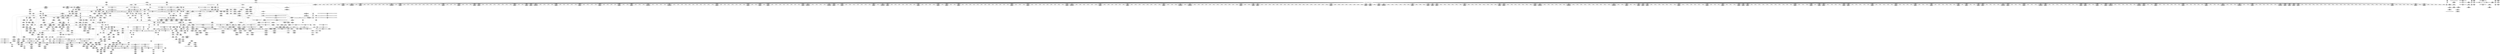digraph {
	CE0x4f82ac0 [shape=record,shape=Mrecord,label="{CE0x4f82ac0|inode_has_perm:tmp2|*SummSource*}"]
	CE0x4f7d5b0 [shape=record,shape=Mrecord,label="{CE0x4f7d5b0|GLOBAL:current_task|Global_var:current_task|*SummSource*}"]
	CE0x4f191a0 [shape=record,shape=Mrecord,label="{CE0x4f191a0|104:_%struct.inode*,_:_CRE_80,88_|*MultipleSource*|Function::selinux_inode_follow_link&Arg::dentry::|Function::dentry_has_perm&Arg::dentry::|security/selinux/hooks.c,1627}"]
	CE0x4f949e0 [shape=record,shape=Mrecord,label="{CE0x4f949e0|12:_i32,_56:_i8*,_:_CRE_232,236_|*MultipleSource*|Function::inode_has_perm&Arg::inode::|*LoadInst*|security/selinux/hooks.c,1627|security/selinux/hooks.c,1611}"]
	CE0x4f440b0 [shape=record,shape=Mrecord,label="{CE0x4f440b0|selinux_inode_follow_link:tobool1|security/selinux/hooks.c,2812|*SummSource*}"]
	CE0x4f33090 [shape=record,shape=Mrecord,label="{CE0x4f33090|dentry_has_perm:d_inode|security/selinux/hooks.c,1627}"]
	CE0x4fa4b10 [shape=record,shape=Mrecord,label="{CE0x4fa4b10|12:_i32,_56:_i8*,_:_CRE_624,628_|*MultipleSource*|Function::inode_has_perm&Arg::inode::|*LoadInst*|security/selinux/hooks.c,1627|security/selinux/hooks.c,1611}"]
	CE0x4f9ed10 [shape=record,shape=Mrecord,label="{CE0x4f9ed10|12:_i32,_56:_i8*,_:_CRE_536,540_|*MultipleSource*|Function::inode_has_perm&Arg::inode::|*LoadInst*|security/selinux/hooks.c,1627|security/selinux/hooks.c,1611}"]
	CE0x4f2c840 [shape=record,shape=Mrecord,label="{CE0x4f2c840|12:_i32,_56:_i8*,_:_CRE_120,128_|*MultipleSource*|Function::inode_has_perm&Arg::inode::|*LoadInst*|security/selinux/hooks.c,1627|security/selinux/hooks.c,1611}"]
	CE0x4fa42c0 [shape=record,shape=Mrecord,label="{CE0x4fa42c0|12:_i32,_56:_i8*,_:_CRE_617,618_}"]
	CE0x4faa070 [shape=record,shape=Mrecord,label="{CE0x4faa070|12:_i32,_56:_i8*,_:_CRE_884,885_}"]
	CE0x4f9ff10 [shape=record,shape=Mrecord,label="{CE0x4f9ff10|12:_i32,_56:_i8*,_:_CRE_560,561_}"]
	CE0x4fba220 [shape=record,shape=Mrecord,label="{CE0x4fba220|__validate_creds:expval|include/linux/cred.h,173|*SummSource*}"]
	CE0x4fa2180 [shape=record,shape=Mrecord,label="{CE0x4fa2180|12:_i32,_56:_i8*,_:_CRE_589,590_}"]
	CE0x4f19770 [shape=record,shape=Mrecord,label="{CE0x4f19770|104:_%struct.inode*,_:_CRE_90,91_}"]
	CE0x4f77990 [shape=record,shape=Mrecord,label="{CE0x4f77990|cred_sid:tmp3|*SummSource*}"]
	CE0x4f6be00 [shape=record,shape=Mrecord,label="{CE0x4f6be00|inode_has_perm:sclass|security/selinux/hooks.c,1617|*SummSource*}"]
	CE0x4f932b0 [shape=record,shape=Mrecord,label="{CE0x4f932b0|12:_i32,_56:_i8*,_:_CRE_189,190_}"]
	CE0x4f3f660 [shape=record,shape=Mrecord,label="{CE0x4f3f660|i32_2|*Constant*|*SummSource*}"]
	CE0x4f74150 [shape=record,shape=Mrecord,label="{CE0x4f74150|104:_%struct.inode*,_:_CRE_176,177_}"]
	CE0x4f81a80 [shape=record,shape=Mrecord,label="{CE0x4f81a80|__validate_creds:entry|*SummSink*}"]
	CE0x4fad250 [shape=record,shape=Mrecord,label="{CE0x4fad250|12:_i32,_56:_i8*,_:_CRE_926,927_}"]
	CE0x4f85a70 [shape=record,shape=Mrecord,label="{CE0x4f85a70|i8_10|*Constant*}"]
	CE0x4f23820 [shape=record,shape=Mrecord,label="{CE0x4f23820|selinux_inode_follow_link:call|security/selinux/hooks.c,2812}"]
	CE0x4f93ee0 [shape=record,shape=Mrecord,label="{CE0x4f93ee0|12:_i32,_56:_i8*,_:_CRE_202,203_}"]
	CE0x4f76330 [shape=record,shape=Mrecord,label="{CE0x4f76330|i32_0|*Constant*}"]
	CE0x4f74510 [shape=record,shape=Mrecord,label="{CE0x4f74510|104:_%struct.inode*,_:_CRE_180,181_}"]
	CE0x4f71180 [shape=record,shape=Mrecord,label="{CE0x4f71180|28:_i32,_32:_i16,_:_CRE_32,34_|*MultipleSource*|*LoadInst*|security/selinux/hooks.c,1615|security/selinux/hooks.c,1615|security/selinux/hooks.c,1617}"]
	CE0x4fa9ce0 [shape=record,shape=Mrecord,label="{CE0x4fa9ce0|12:_i32,_56:_i8*,_:_CRE_881,882_}"]
	CE0x4f97a70 [shape=record,shape=Mrecord,label="{CE0x4f97a70|12:_i32,_56:_i8*,_:_CRE_278,279_}"]
	CE0x4f91c40 [shape=record,shape=Mrecord,label="{CE0x4f91c40|inode_has_perm:i_flags|security/selinux/hooks.c,1611|*SummSink*}"]
	CE0x4f423f0 [shape=record,shape=Mrecord,label="{CE0x4f423f0|dentry_has_perm:tmp3|*SummSink*}"]
	CE0x4f1cce0 [shape=record,shape=Mrecord,label="{CE0x4f1cce0|__validate_creds:bb}"]
	CE0x4f9f3a0 [shape=record,shape=Mrecord,label="{CE0x4f9f3a0|12:_i32,_56:_i8*,_:_CRE_552,553_}"]
	CE0x4f9d320 [shape=record,shape=Mrecord,label="{CE0x4f9d320|12:_i32,_56:_i8*,_:_CRE_479,480_}"]
	CE0x4f77360 [shape=record,shape=Mrecord,label="{CE0x4f77360|_ret_void,_!dbg_!27722|include/linux/cred.h,175}"]
	CE0x4fa3480 [shape=record,shape=Mrecord,label="{CE0x4fa3480|12:_i32,_56:_i8*,_:_CRE_605,606_}"]
	CE0x4f3dc50 [shape=record,shape=Mrecord,label="{CE0x4f3dc50|selinux_inode_follow_link:call5|security/selinux/hooks.c,2814|*SummSink*}"]
	CE0x4f62700 [shape=record,shape=Mrecord,label="{CE0x4f62700|104:_%struct.inode*,_:_CRE_197,198_}"]
	CE0x4fdf710 [shape=record,shape=Mrecord,label="{CE0x4fdf710|0:_i32,_4:_i32,_8:_i32,_12:_i32,_:_CMRE_16,20_|*MultipleSource*|security/selinux/hooks.c,196|security/selinux/hooks.c,197|*LoadInst*|security/selinux/hooks.c,196}"]
	CE0x4f419b0 [shape=record,shape=Mrecord,label="{CE0x4f419b0|104:_%struct.inode*,_:_CRE_150,151_}"]
	CE0x4f1ec60 [shape=record,shape=Mrecord,label="{CE0x4f1ec60|cred_sid:security|security/selinux/hooks.c,196|*SummSource*}"]
	CE0x4fe0000 [shape=record,shape=Mrecord,label="{CE0x4fe0000|__validate_creds:tmp8|include/linux/cred.h,175|*SummSource*}"]
	CE0x4f7b440 [shape=record,shape=Mrecord,label="{CE0x4f7b440|104:_%struct.inode*,_:_CRE_307,308_}"]
	CE0x4f41b90 [shape=record,shape=Mrecord,label="{CE0x4f41b90|104:_%struct.inode*,_:_CRE_152,153_}"]
	CE0x4fbb2d0 [shape=record,shape=Mrecord,label="{CE0x4fbb2d0|avc_has_perm:tsid|Function::avc_has_perm&Arg::tsid::|*SummSink*}"]
	CE0x4f10c40 [shape=record,shape=Mrecord,label="{CE0x4f10c40|selinux_inode_follow_link:tmp12|security/selinux/hooks.c,2812|*SummSource*}"]
	CE0x4fc04a0 [shape=record,shape=Mrecord,label="{CE0x4fc04a0|GLOBAL:__llvm_gcov_ctr154|Global_var:__llvm_gcov_ctr154|*SummSource*}"]
	CE0x4f65f40 [shape=record,shape=Mrecord,label="{CE0x4f65f40|get_current:tmp3|*SummSource*}"]
	CE0x4fbd550 [shape=record,shape=Mrecord,label="{CE0x4fbd550|inode_has_perm:lnot|security/selinux/hooks.c,1611}"]
	CE0x4f16290 [shape=record,shape=Mrecord,label="{CE0x4f16290|selinux_inode_follow_link:tmp4|security/selinux/hooks.c,2812}"]
	CE0x4f353e0 [shape=record,shape=Mrecord,label="{CE0x4f353e0|i8*_getelementptr_inbounds_(_45_x_i8_,_45_x_i8_*_.str12,_i32_0,_i32_0)|*Constant*|*SummSink*}"]
	CE0x4f63330 [shape=record,shape=Mrecord,label="{CE0x4f63330|104:_%struct.inode*,_:_CRE_210,211_}"]
	CE0x4f8a650 [shape=record,shape=Mrecord,label="{CE0x4f8a650|__validate_creds:lnot.ext|include/linux/cred.h,173|*SummSink*}"]
	CE0x4fa9820 [shape=record,shape=Mrecord,label="{CE0x4fa9820|12:_i32,_56:_i8*,_:_CRE_877,878_}"]
	CE0x4f24660 [shape=record,shape=Mrecord,label="{CE0x4f24660|_call_void_mcount()_#3|*SummSource*}"]
	CE0x4f38310 [shape=record,shape=Mrecord,label="{CE0x4f38310|selinux_inode_follow_link:tmp9|security/selinux/hooks.c,2812|*SummSource*}"]
	CE0x4f962b0 [shape=record,shape=Mrecord,label="{CE0x4f962b0|12:_i32,_56:_i8*,_:_CRE_258,259_}"]
	CE0x4f95930 [shape=record,shape=Mrecord,label="{CE0x4f95930|12:_i32,_56:_i8*,_:_CRE_250,251_}"]
	CE0x4f32ce0 [shape=record,shape=Mrecord,label="{CE0x4f32ce0|i32_5|*Constant*|*SummSink*}"]
	CE0x4f49410 [shape=record,shape=Mrecord,label="{CE0x4f49410|12:_i32,_56:_i8*,_:_CRE_16,24_|*MultipleSource*|Function::inode_has_perm&Arg::inode::|*LoadInst*|security/selinux/hooks.c,1627|security/selinux/hooks.c,1611}"]
	CE0x4fdd110 [shape=record,shape=Mrecord,label="{CE0x4fdd110|_call_void___invalid_creds(%struct.cred*_%cred,_i8*_%file,_i32_%line)_#10,_!dbg_!27721|include/linux/cred.h,174|*SummSink*}"]
	CE0x4f7bf60 [shape=record,shape=Mrecord,label="{CE0x4f7bf60|dentry_has_perm:tmp4|*LoadInst*|security/selinux/hooks.c,1627}"]
	CE0x4f96640 [shape=record,shape=Mrecord,label="{CE0x4f96640|12:_i32,_56:_i8*,_:_CRE_261,262_}"]
	CE0x4f63ec0 [shape=record,shape=Mrecord,label="{CE0x4f63ec0|i64*_getelementptr_inbounds_(_2_x_i64_,_2_x_i64_*___llvm_gcov_ctr153,_i64_0,_i64_0)|*Constant*|*SummSink*}"]
	CE0x4f193a0 [shape=record,shape=Mrecord,label="{CE0x4f193a0|104:_%struct.inode*,_:_CRE_88,89_}"]
	CE0x4fa0d50 [shape=record,shape=Mrecord,label="{CE0x4fa0d50|12:_i32,_56:_i8*,_:_CRE_572,573_}"]
	CE0x4fb4ac0 [shape=record,shape=Mrecord,label="{CE0x4fb4ac0|inode_has_perm:i_security|security/selinux/hooks.c,1615}"]
	CE0x4f67d70 [shape=record,shape=Mrecord,label="{CE0x4f67d70|inode_has_perm:perms|Function::inode_has_perm&Arg::perms::|*SummSink*}"]
	CE0x4f76430 [shape=record,shape=Mrecord,label="{CE0x4f76430|__validate_creds:line|Function::__validate_creds&Arg::line::}"]
	CE0x4fab4a0 [shape=record,shape=Mrecord,label="{CE0x4fab4a0|12:_i32,_56:_i8*,_:_CRE_901,902_}"]
	CE0x4f14470 [shape=record,shape=Mrecord,label="{CE0x4f14470|selinux_inode_follow_link:tmp14|security/selinux/hooks.c,2812|*SummSource*}"]
	CE0x4f28dc0 [shape=record,shape=Mrecord,label="{CE0x4f28dc0|GLOBAL:creds_are_invalid|*Constant*|*SummSource*}"]
	CE0x4f48ec0 [shape=record,shape=Mrecord,label="{CE0x4f48ec0|GLOBAL:get_current|*Constant*|*SummSource*}"]
	CE0x4fa16d0 [shape=record,shape=Mrecord,label="{CE0x4fa16d0|12:_i32,_56:_i8*,_:_CRE_580,581_}"]
	CE0x4fbe670 [shape=record,shape=Mrecord,label="{CE0x4fbe670|inode_has_perm:conv|security/selinux/hooks.c,1611|*SummSink*}"]
	CE0x4f91cb0 [shape=record,shape=Mrecord,label="{CE0x4f91cb0|12:_i32,_56:_i8*,_:_CRE_0,2_|*MultipleSource*|Function::inode_has_perm&Arg::inode::|*LoadInst*|security/selinux/hooks.c,1627|security/selinux/hooks.c,1611}"]
	CE0x4f3f870 [shape=record,shape=Mrecord,label="{CE0x4f3f870|i32_2|*Constant*|*SummSink*}"]
	CE0x4f39ee0 [shape=record,shape=Mrecord,label="{CE0x4f39ee0|_call_void_lockdep_rcu_suspicious(i8*_getelementptr_inbounds_(_25_x_i8_,_25_x_i8_*_.str3,_i32_0,_i32_0),_i32_2812,_i8*_getelementptr_inbounds_(_45_x_i8_,_45_x_i8_*_.str12,_i32_0,_i32_0))_#10,_!dbg_!27729|security/selinux/hooks.c,2812|*SummSink*}"]
	CE0x4f81360 [shape=record,shape=Mrecord,label="{CE0x4f81360|inode_has_perm:tmp3|*SummSink*}"]
	CE0x4fb41e0 [shape=record,shape=Mrecord,label="{CE0x4fb41e0|_ret_i32_%tmp6,_!dbg_!27716|security/selinux/hooks.c,197|*SummSink*}"]
	CE0x4f42770 [shape=record,shape=Mrecord,label="{CE0x4f42770|_call_void_mcount()_#3|*SummSource*}"]
	CE0x4f3cac0 [shape=record,shape=Mrecord,label="{CE0x4f3cac0|i32_78|*Constant*|*SummSource*}"]
	CE0x4f61f80 [shape=record,shape=Mrecord,label="{CE0x4f61f80|104:_%struct.inode*,_:_CRE_189,190_}"]
	CE0x4f7cf40 [shape=record,shape=Mrecord,label="{CE0x4f7cf40|COLLAPSED:_GCMRE___llvm_gcov_ctr153_internal_global_2_x_i64_zeroinitializer:_elem_0:default:}"]
	CE0x4f7d4d0 [shape=record,shape=Mrecord,label="{CE0x4f7d4d0|GLOBAL:current_task|Global_var:current_task}"]
	CE0x4f3bd90 [shape=record,shape=Mrecord,label="{CE0x4f3bd90|i64_4|*Constant*|*SummSource*}"]
	CE0x4fa6110 [shape=record,shape=Mrecord,label="{CE0x4fa6110|12:_i32,_56:_i8*,_:_CRE_704,712_|*MultipleSource*|Function::inode_has_perm&Arg::inode::|*LoadInst*|security/selinux/hooks.c,1627|security/selinux/hooks.c,1611}"]
	CE0x4f458b0 [shape=record,shape=Mrecord,label="{CE0x4f458b0|selinux_inode_follow_link:tmp17|security/selinux/hooks.c,2812|*SummSink*}"]
	CE0x4fbee10 [shape=record,shape=Mrecord,label="{CE0x4fbee10|GLOBAL:llvm.expect.i64|*Constant*|*SummSink*}"]
	CE0x4fb6020 [shape=record,shape=Mrecord,label="{CE0x4fb6020|inode_has_perm:tmp13|security/selinux/hooks.c,1614}"]
	CE0x4f1ed30 [shape=record,shape=Mrecord,label="{CE0x4f1ed30|cred_sid:security|security/selinux/hooks.c,196|*SummSink*}"]
	CE0x4f40130 [shape=record,shape=Mrecord,label="{CE0x4f40130|_ret_i32_%call,_!dbg_!27723|security/selinux/hooks.c,1632|*SummSink*}"]
	CE0x4f25580 [shape=record,shape=Mrecord,label="{CE0x4f25580|selinux_inode_follow_link:tmp|*SummSource*}"]
	CE0x4f9d450 [shape=record,shape=Mrecord,label="{CE0x4f9d450|12:_i32,_56:_i8*,_:_CRE_480,481_}"]
	CE0x4f93850 [shape=record,shape=Mrecord,label="{CE0x4f93850|12:_i32,_56:_i8*,_:_CRE_195,196_}"]
	CE0x4fa0c20 [shape=record,shape=Mrecord,label="{CE0x4fa0c20|12:_i32,_56:_i8*,_:_CRE_571,572_}"]
	CE0x4f6afb0 [shape=record,shape=Mrecord,label="{CE0x4f6afb0|dentry_has_perm:tmp3}"]
	CE0x4f62d90 [shape=record,shape=Mrecord,label="{CE0x4f62d90|104:_%struct.inode*,_:_CRE_204,205_}"]
	CE0x4f2fb80 [shape=record,shape=Mrecord,label="{CE0x4f2fb80|dentry_has_perm:ad|security/selinux/hooks.c, 1628|*SummSource*}"]
	CE0x4f95df0 [shape=record,shape=Mrecord,label="{CE0x4f95df0|12:_i32,_56:_i8*,_:_CRE_254,255_}"]
	CE0x4fa8ad0 [shape=record,shape=Mrecord,label="{CE0x4fa8ad0|12:_i32,_56:_i8*,_:_CRE_866,867_}"]
	CE0x4f47670 [shape=record,shape=Mrecord,label="{CE0x4f47670|i32_1|*Constant*}"]
	CE0x4f28990 [shape=record,shape=Mrecord,label="{CE0x4f28990|inode_has_perm:tmp|*SummSink*}"]
	CE0x4f87240 [shape=record,shape=Mrecord,label="{CE0x4f87240|__validate_creds:tmp6|include/linux/cred.h,174|*SummSink*}"]
	CE0x4f9f5c0 [shape=record,shape=Mrecord,label="{CE0x4f9f5c0|12:_i32,_56:_i8*,_:_CRE_553,554_}"]
	CE0x4f817d0 [shape=record,shape=Mrecord,label="{CE0x4f817d0|cred_sid:tmp2}"]
	CE0x4f71050 [shape=record,shape=Mrecord,label="{CE0x4f71050|28:_i32,_32:_i16,_:_CRE_28,32_|*MultipleSource*|*LoadInst*|security/selinux/hooks.c,1615|security/selinux/hooks.c,1615|security/selinux/hooks.c,1617}"]
	CE0x4f29a80 [shape=record,shape=Mrecord,label="{CE0x4f29a80|i32_1609|*Constant*|*SummSource*}"]
	CE0x4fa1f20 [shape=record,shape=Mrecord,label="{CE0x4fa1f20|12:_i32,_56:_i8*,_:_CRE_587,588_}"]
	CE0x4fa9490 [shape=record,shape=Mrecord,label="{CE0x4fa9490|12:_i32,_56:_i8*,_:_CRE_874,875_}"]
	CE0x4f243a0 [shape=record,shape=Mrecord,label="{CE0x4f243a0|selinux_inode_follow_link:tmp3|*SummSink*}"]
	CE0x4fbd230 [shape=record,shape=Mrecord,label="{CE0x4fbd230|inode_has_perm:tobool|security/selinux/hooks.c,1611|*SummSink*}"]
	CE0x4f2c220 [shape=record,shape=Mrecord,label="{CE0x4f2c220|cred_sid:tmp1|*SummSource*}"]
	CE0x4fabf50 [shape=record,shape=Mrecord,label="{CE0x4fabf50|12:_i32,_56:_i8*,_:_CRE_910,911_}"]
	CE0x4f646c0 [shape=record,shape=Mrecord,label="{CE0x4f646c0|104:_%struct.inode*,_:_CRE_217,218_}"]
	CE0x4f28ef0 [shape=record,shape=Mrecord,label="{CE0x4f28ef0|COLLAPSED:_CMRE:_elem_0:default:}"]
	CE0x4f23dc0 [shape=record,shape=Mrecord,label="{CE0x4f23dc0|selinux_inode_follow_link:tmp5|security/selinux/hooks.c,2812}"]
	CE0x4fa6fc0 [shape=record,shape=Mrecord,label="{CE0x4fa6fc0|12:_i32,_56:_i8*,_:_CRE_768,776_|*MultipleSource*|Function::inode_has_perm&Arg::inode::|*LoadInst*|security/selinux/hooks.c,1627|security/selinux/hooks.c,1611}"]
	CE0x4fafcf0 [shape=record,shape=Mrecord,label="{CE0x4fafcf0|inode_has_perm:tmp6|*LoadInst*|security/selinux/hooks.c,1611|*SummSink*}"]
	CE0x4f2bc70 [shape=record,shape=Mrecord,label="{CE0x4f2bc70|__validate_creds:tmp|*SummSource*}"]
	CE0x4fb7d30 [shape=record,shape=Mrecord,label="{CE0x4fb7d30|avc_has_perm:auditdata|Function::avc_has_perm&Arg::auditdata::|*SummSink*}"]
	CE0x4f43a00 [shape=record,shape=Mrecord,label="{CE0x4f43a00|selinux_inode_follow_link:tmp14|security/selinux/hooks.c,2812}"]
	CE0x4fbe400 [shape=record,shape=Mrecord,label="{CE0x4fbe400|inode_has_perm:lnot.ext|security/selinux/hooks.c,1611|*SummSink*}"]
	CE0x4fdd0a0 [shape=record,shape=Mrecord,label="{CE0x4fdd0a0|GLOBAL:__invalid_creds|*Constant*|*SummSource*}"]
	CE0x4f450b0 [shape=record,shape=Mrecord,label="{CE0x4f450b0|i64*_getelementptr_inbounds_(_11_x_i64_,_11_x_i64_*___llvm_gcov_ctr230,_i64_0,_i64_9)|*Constant*}"]
	CE0x4f6cea0 [shape=record,shape=Mrecord,label="{CE0x4f6cea0|avc_has_perm:entry|*SummSource*}"]
	CE0x4f86440 [shape=record,shape=Mrecord,label="{CE0x4f86440|dentry_has_perm:dentry1|security/selinux/hooks.c,1631|*SummSource*}"]
	CE0x4f3e5b0 [shape=record,shape=Mrecord,label="{CE0x4f3e5b0|dentry_has_perm:entry|*SummSource*}"]
	CE0x4f99ce0 [shape=record,shape=Mrecord,label="{CE0x4f99ce0|12:_i32,_56:_i8*,_:_CRE_307,308_}"]
	CE0x4f65d70 [shape=record,shape=Mrecord,label="{CE0x4f65d70|104:_%struct.inode*,_:_CRE_296,304_|*MultipleSource*|Function::selinux_inode_follow_link&Arg::dentry::|Function::dentry_has_perm&Arg::dentry::|security/selinux/hooks.c,1627}"]
	CE0x4f94fe0 [shape=record,shape=Mrecord,label="{CE0x4f94fe0|12:_i32,_56:_i8*,_:_CRE_242,243_}"]
	CE0x4f3da00 [shape=record,shape=Mrecord,label="{CE0x4f3da00|selinux_inode_follow_link:call5|security/selinux/hooks.c,2814|*SummSource*}"]
	CE0x4fa5c70 [shape=record,shape=Mrecord,label="{CE0x4fa5c70|12:_i32,_56:_i8*,_:_CRE_688,692_|*MultipleSource*|Function::inode_has_perm&Arg::inode::|*LoadInst*|security/selinux/hooks.c,1627|security/selinux/hooks.c,1611}"]
	CE0x4f66770 [shape=record,shape=Mrecord,label="{CE0x4f66770|GLOBAL:inode_has_perm|*Constant*}"]
	CE0x4f21b40 [shape=record,shape=Mrecord,label="{CE0x4f21b40|selinux_inode_follow_link:tmp2|*SummSource*}"]
	CE0x4fad380 [shape=record,shape=Mrecord,label="{CE0x4fad380|12:_i32,_56:_i8*,_:_CRE_927,928_}"]
	CE0x4fac670 [shape=record,shape=Mrecord,label="{CE0x4fac670|12:_i32,_56:_i8*,_:_CRE_916,917_}"]
	CE0x4fb5ae0 [shape=record,shape=Mrecord,label="{CE0x4fb5ae0|inode_has_perm:sclass|security/selinux/hooks.c,1617}"]
	CE0x4fb53b0 [shape=record,shape=Mrecord,label="{CE0x4fb53b0|inode_has_perm:sid3|security/selinux/hooks.c,1617}"]
	CE0x4f92680 [shape=record,shape=Mrecord,label="{CE0x4f92680|12:_i32,_56:_i8*,_:_CRE_176,177_}"]
	CE0x4f668e0 [shape=record,shape=Mrecord,label="{CE0x4f668e0|GLOBAL:inode_has_perm|*Constant*|*SummSource*}"]
	CE0x4f30430 [shape=record,shape=Mrecord,label="{CE0x4f30430|selinux_inode_follow_link:land.lhs.true2|*SummSink*}"]
	CE0x4f98060 [shape=record,shape=Mrecord,label="{CE0x4f98060|12:_i32,_56:_i8*,_:_CRE_283,284_}"]
	CE0x4f913f0 [shape=record,shape=Mrecord,label="{CE0x4f913f0|GLOBAL:cred_sid|*Constant*|*SummSource*}"]
	CE0x4faa790 [shape=record,shape=Mrecord,label="{CE0x4faa790|12:_i32,_56:_i8*,_:_CRE_890,891_}"]
	CE0x4f8fc30 [shape=record,shape=Mrecord,label="{CE0x4f8fc30|inode_has_perm:tmp12|security/selinux/hooks.c,1612|*SummSink*}"]
	CE0x4f95b90 [shape=record,shape=Mrecord,label="{CE0x4f95b90|12:_i32,_56:_i8*,_:_CRE_252,253_}"]
	CE0x4f3c690 [shape=record,shape=Mrecord,label="{CE0x4f3c690|_ret_%struct.task_struct*_%tmp4,_!dbg_!27714|./arch/x86/include/asm/current.h,14|*SummSink*}"]
	CE0x4f968a0 [shape=record,shape=Mrecord,label="{CE0x4f968a0|12:_i32,_56:_i8*,_:_CRE_263,264_}"]
	CE0x4f3c5f0 [shape=record,shape=Mrecord,label="{CE0x4f3c5f0|_ret_%struct.task_struct*_%tmp4,_!dbg_!27714|./arch/x86/include/asm/current.h,14}"]
	CE0x4f65b70 [shape=record,shape=Mrecord,label="{CE0x4f65b70|104:_%struct.inode*,_:_CRE_288,296_|*MultipleSource*|Function::selinux_inode_follow_link&Arg::dentry::|Function::dentry_has_perm&Arg::dentry::|security/selinux/hooks.c,1627}"]
	CE0x4f46c40 [shape=record,shape=Mrecord,label="{CE0x4f46c40|cred_sid:tmp4|*LoadInst*|security/selinux/hooks.c,196|*SummSource*}"]
	CE0x4f909c0 [shape=record,shape=Mrecord,label="{CE0x4f909c0|inode_has_perm:tmp14|security/selinux/hooks.c,1614|*SummSink*}"]
	CE0x4f33160 [shape=record,shape=Mrecord,label="{CE0x4f33160|dentry_has_perm:d_inode|security/selinux/hooks.c,1627|*SummSource*}"]
	CE0x4f92770 [shape=record,shape=Mrecord,label="{CE0x4f92770|12:_i32,_56:_i8*,_:_CRE_177,178_}"]
	"CONST[source:1(input),value:2(dynamic)][purpose:{object}][SrcIdx:1]"
	CE0x4f3cf10 [shape=record,shape=Mrecord,label="{CE0x4f3cf10|selinux_inode_follow_link:cred4|security/selinux/hooks.c,2812|*SummSink*}"]
	CE0x4f1c590 [shape=record,shape=Mrecord,label="{CE0x4f1c590|__validate_creds:if.end|*SummSource*}"]
	CE0x4f165d0 [shape=record,shape=Mrecord,label="{CE0x4f165d0|dentry_has_perm:bb|*SummSink*}"]
	CE0x4f3a940 [shape=record,shape=Mrecord,label="{CE0x4f3a940|i8*_getelementptr_inbounds_(_25_x_i8_,_25_x_i8_*_.str3,_i32_0,_i32_0)|*Constant*|*SummSource*}"]
	CE0x4fade30 [shape=record,shape=Mrecord,label="{CE0x4fade30|12:_i32,_56:_i8*,_:_CRE_936,944_|*MultipleSource*|Function::inode_has_perm&Arg::inode::|*LoadInst*|security/selinux/hooks.c,1627|security/selinux/hooks.c,1611}"]
	CE0x4f98780 [shape=record,shape=Mrecord,label="{CE0x4f98780|12:_i32,_56:_i8*,_:_CRE_289,290_}"]
	CE0x4f3b150 [shape=record,shape=Mrecord,label="{CE0x4f3b150|i32_2812|*Constant*|*SummSource*}"]
	CE0x4f28a70 [shape=record,shape=Mrecord,label="{CE0x4f28a70|inode_has_perm:tmp1}"]
	CE0x4fa1800 [shape=record,shape=Mrecord,label="{CE0x4fa1800|12:_i32,_56:_i8*,_:_CRE_581,582_}"]
	CE0x4fb7eb0 [shape=record,shape=Mrecord,label="{CE0x4fb7eb0|_ret_i32_%retval.0,_!dbg_!27728|security/selinux/avc.c,775|*SummSource*}"]
	CE0x4f75a90 [shape=record,shape=Mrecord,label="{CE0x4f75a90|inode_has_perm:tmp}"]
	CE0x4f73520 [shape=record,shape=Mrecord,label="{CE0x4f73520|104:_%struct.inode*,_:_CRE_163,164_}"]
	CE0x4f9da40 [shape=record,shape=Mrecord,label="{CE0x4f9da40|12:_i32,_56:_i8*,_:_CRE_485,486_}"]
	CE0x4f77f40 [shape=record,shape=Mrecord,label="{CE0x4f77f40|__validate_creds:call|include/linux/cred.h,173}"]
	CE0x4f482c0 [shape=record,shape=Mrecord,label="{CE0x4f482c0|12:_i32,_56:_i8*,_:_CRE_147,148_}"]
	CE0x4fa2510 [shape=record,shape=Mrecord,label="{CE0x4fa2510|12:_i32,_56:_i8*,_:_CRE_592,593_}"]
	CE0x4f44820 [shape=record,shape=Mrecord,label="{CE0x4f44820|dentry_has_perm:u|security/selinux/hooks.c,1631|*SummSink*}"]
	CE0x4f19910 [shape=record,shape=Mrecord,label="{CE0x4f19910|104:_%struct.inode*,_:_CRE_92,93_}"]
	CE0x4fb8aa0 [shape=record,shape=Mrecord,label="{CE0x4fb8aa0|i64*_getelementptr_inbounds_(_8_x_i64_,_8_x_i64_*___llvm_gcov_ctr154,_i64_0,_i64_7)|*Constant*|*SummSource*}"]
	CE0x4f2f050 [shape=record,shape=Mrecord,label="{CE0x4f2f050|12:_i32,_56:_i8*,_:_CRE_164,165_}"]
	CE0x4f74330 [shape=record,shape=Mrecord,label="{CE0x4f74330|104:_%struct.inode*,_:_CRE_178,179_}"]
	"CONST[source:0(mediator),value:2(dynamic)][purpose:{object}][SnkIdx:2]"
	CE0x4f66640 [shape=record,shape=Mrecord,label="{CE0x4f66640|dentry_has_perm:call|security/selinux/hooks.c,1632|*SummSink*}"]
	CE0x4f9a1a0 [shape=record,shape=Mrecord,label="{CE0x4f9a1a0|12:_i32,_56:_i8*,_:_CRE_311,312_}"]
	CE0x4f2d560 [shape=record,shape=Mrecord,label="{CE0x4f2d560|get_current:tmp2}"]
	CE0x4f889e0 [shape=record,shape=Mrecord,label="{CE0x4f889e0|dentry_has_perm:tmp1}"]
	CE0x4f9a530 [shape=record,shape=Mrecord,label="{CE0x4f9a530|12:_i32,_56:_i8*,_:_CRE_328,336_|*MultipleSource*|Function::inode_has_perm&Arg::inode::|*LoadInst*|security/selinux/hooks.c,1627|security/selinux/hooks.c,1611}"]
	CE0x4fa3cd0 [shape=record,shape=Mrecord,label="{CE0x4fa3cd0|12:_i32,_56:_i8*,_:_CRE_612,613_}"]
	CE0x4f2f6e0 [shape=record,shape=Mrecord,label="{CE0x4f2f6e0|12:_i32,_56:_i8*,_:_CRE_171,172_}"]
	CE0x4f9a070 [shape=record,shape=Mrecord,label="{CE0x4f9a070|12:_i32,_56:_i8*,_:_CRE_310,311_}"]
	CE0x4f9eaf0 [shape=record,shape=Mrecord,label="{CE0x4f9eaf0|12:_i32,_56:_i8*,_:_CRE_528,536_|*MultipleSource*|Function::inode_has_perm&Arg::inode::|*LoadInst*|security/selinux/hooks.c,1627|security/selinux/hooks.c,1611}"]
	CE0x4faafe0 [shape=record,shape=Mrecord,label="{CE0x4faafe0|12:_i32,_56:_i8*,_:_CRE_897,898_}"]
	CE0x6340f50 [shape=record,shape=Mrecord,label="{CE0x6340f50|selinux_inode_follow_link:do.end}"]
	CE0x4fb3eb0 [shape=record,shape=Mrecord,label="{CE0x4fb3eb0|_ret_i32_%tmp6,_!dbg_!27716|security/selinux/hooks.c,197}"]
	CE0x4fbd6d0 [shape=record,shape=Mrecord,label="{CE0x4fbd6d0|inode_has_perm:lnot|security/selinux/hooks.c,1611|*SummSource*}"]
	CE0x4f87160 [shape=record,shape=Mrecord,label="{CE0x4f87160|__validate_creds:tmp6|include/linux/cred.h,174}"]
	CE0x4f21ad0 [shape=record,shape=Mrecord,label="{CE0x4f21ad0|selinux_inode_follow_link:tmp2|*SummSink*}"]
	CE0x4f83b00 [shape=record,shape=Mrecord,label="{CE0x4f83b00|i64*_getelementptr_inbounds_(_2_x_i64_,_2_x_i64_*___llvm_gcov_ctr131,_i64_0,_i64_1)|*Constant*|*SummSource*}"]
	CE0x4f1c790 [shape=record,shape=Mrecord,label="{CE0x4f1c790|_call_void___validate_creds(%struct.cred*_%cred,_i8*_getelementptr_inbounds_(_25_x_i8_,_25_x_i8_*_.str3,_i32_0,_i32_0),_i32_1609)_#10,_!dbg_!27719|security/selinux/hooks.c,1609|*SummSource*}"]
	CE0x4facc60 [shape=record,shape=Mrecord,label="{CE0x4facc60|12:_i32,_56:_i8*,_:_CRE_921,922_}"]
	CE0x4f76ad0 [shape=record,shape=Mrecord,label="{CE0x4f76ad0|i64*_getelementptr_inbounds_(_8_x_i64_,_8_x_i64_*___llvm_gcov_ctr154,_i64_0,_i64_0)|*Constant*|*SummSource*}"]
	CE0x4fb6090 [shape=record,shape=Mrecord,label="{CE0x4fb6090|inode_has_perm:tmp13|security/selinux/hooks.c,1614|*SummSource*}"]
	CE0x4f1bae0 [shape=record,shape=Mrecord,label="{CE0x4f1bae0|inode_has_perm:if.end}"]
	"CONST[source:0(mediator),value:2(dynamic)][purpose:{subject}][SnkIdx:0]"
	CE0x4f9fcb0 [shape=record,shape=Mrecord,label="{CE0x4f9fcb0|12:_i32,_56:_i8*,_:_CRE_558,559_}"]
	CE0x4f842e0 [shape=record,shape=Mrecord,label="{CE0x4f842e0|__validate_creds:conv|include/linux/cred.h,173}"]
	CE0x4f2dc10 [shape=record,shape=Mrecord,label="{CE0x4f2dc10|dentry_has_perm:tmp2}"]
	CE0x4f9ddd0 [shape=record,shape=Mrecord,label="{CE0x4f9ddd0|12:_i32,_56:_i8*,_:_CRE_488,496_|*MultipleSource*|Function::inode_has_perm&Arg::inode::|*LoadInst*|security/selinux/hooks.c,1627|security/selinux/hooks.c,1611}"]
	CE0x4f38210 [shape=record,shape=Mrecord,label="{CE0x4f38210|selinux_inode_follow_link:tmp9|security/selinux/hooks.c,2812}"]
	CE0x4fa51a0 [shape=record,shape=Mrecord,label="{CE0x4fa51a0|12:_i32,_56:_i8*,_:_CRE_656,664_|*MultipleSource*|Function::inode_has_perm&Arg::inode::|*LoadInst*|security/selinux/hooks.c,1627|security/selinux/hooks.c,1611}"]
	CE0x4f15660 [shape=record,shape=Mrecord,label="{CE0x4f15660|selinux_inode_follow_link:tobool|security/selinux/hooks.c,2812|*SummSource*}"]
	CE0x4fc0370 [shape=record,shape=Mrecord,label="{CE0x4fc0370|GLOBAL:__llvm_gcov_ctr154|Global_var:__llvm_gcov_ctr154}"]
	CE0x4f9cd50 [shape=record,shape=Mrecord,label="{CE0x4f9cd50|12:_i32,_56:_i8*,_:_CRE_474,475_}"]
	CE0x4f6b750 [shape=record,shape=Mrecord,label="{CE0x4f6b750|avc_has_perm:ssid|Function::avc_has_perm&Arg::ssid::|*SummSink*}"]
	CE0x4f790a0 [shape=record,shape=Mrecord,label="{CE0x4f790a0|inode_has_perm:bb}"]
	CE0x4f6b810 [shape=record,shape=Mrecord,label="{CE0x4f6b810|avc_has_perm:tsid|Function::avc_has_perm&Arg::tsid::}"]
	CE0x4fbf790 [shape=record,shape=Mrecord,label="{CE0x4fbf790|inode_has_perm:tobool2|security/selinux/hooks.c,1611|*SummSource*}"]
	CE0x4fba850 [shape=record,shape=Mrecord,label="{CE0x4fba850|i64*_getelementptr_inbounds_(_5_x_i64_,_5_x_i64_*___llvm_gcov_ctr155,_i64_0,_i64_0)|*Constant*}"]
	CE0x4f3bf50 [shape=record,shape=Mrecord,label="{CE0x4f3bf50|i64_4|*Constant*|*SummSink*}"]
	CE0x4f91860 [shape=record,shape=Mrecord,label="{CE0x4f91860|cred_sid:entry|*SummSink*}"]
	CE0x4f92d10 [shape=record,shape=Mrecord,label="{CE0x4f92d10|12:_i32,_56:_i8*,_:_CRE_183,184_}"]
	CE0x4fc2340 [shape=record,shape=Mrecord,label="{CE0x4fc2340|i64*_getelementptr_inbounds_(_8_x_i64_,_8_x_i64_*___llvm_gcov_ctr154,_i64_0,_i64_5)|*Constant*|*SummSink*}"]
	CE0x4fabe20 [shape=record,shape=Mrecord,label="{CE0x4fabe20|12:_i32,_56:_i8*,_:_CRE_909,910_}"]
	CE0x4f679e0 [shape=record,shape=Mrecord,label="{CE0x4f679e0|inode_has_perm:perms|Function::inode_has_perm&Arg::perms::}"]
	CE0x4f201f0 [shape=record,shape=Mrecord,label="{CE0x4f201f0|selinux_inode_follow_link:tmp6|security/selinux/hooks.c,2812|*SummSource*}"]
	CE0x4fb4f80 [shape=record,shape=Mrecord,label="{CE0x4fb4f80|inode_has_perm:tmp15|*LoadInst*|security/selinux/hooks.c,1615|*SummSink*}"]
	CE0x4f6cc00 [shape=record,shape=Mrecord,label="{CE0x4f6cc00|i32_(i32,_i32,_i16,_i32,_%struct.common_audit_data*)*_bitcast_(i32_(i32,_i32,_i16,_i32,_%struct.common_audit_data.495*)*_avc_has_perm_to_i32_(i32,_i32,_i16,_i32,_%struct.common_audit_data*)*)|*Constant*|*SummSource*}"]
	CE0x4f74240 [shape=record,shape=Mrecord,label="{CE0x4f74240|104:_%struct.inode*,_:_CRE_177,178_}"]
	CE0x4f62340 [shape=record,shape=Mrecord,label="{CE0x4f62340|104:_%struct.inode*,_:_CRE_193,194_}"]
	CE0x4f23d00 [shape=record,shape=Mrecord,label="{CE0x4f23d00|selinux_inode_follow_link:tmp6|security/selinux/hooks.c,2812}"]
	CE0x4f30a70 [shape=record,shape=Mrecord,label="{CE0x4f30a70|selinux_inode_follow_link:tmp8|security/selinux/hooks.c,2812}"]
	CE0x4f1fcb0 [shape=record,shape=Mrecord,label="{CE0x4f1fcb0|selinux_inode_follow_link:land.lhs.true|*SummSink*}"]
	CE0x4fa3f30 [shape=record,shape=Mrecord,label="{CE0x4fa3f30|12:_i32,_56:_i8*,_:_CRE_614,615_}"]
	CE0x4f31bc0 [shape=record,shape=Mrecord,label="{CE0x4f31bc0|i64_3|*Constant*}"]
	CE0x4f3acb0 [shape=record,shape=Mrecord,label="{CE0x4f3acb0|GLOBAL:lockdep_rcu_suspicious|*Constant*|*SummSource*}"]
	CE0x4f2af00 [shape=record,shape=Mrecord,label="{CE0x4f2af00|GLOBAL:creds_are_invalid|*Constant*}"]
	CE0x4f39e00 [shape=record,shape=Mrecord,label="{CE0x4f39e00|_call_void_lockdep_rcu_suspicious(i8*_getelementptr_inbounds_(_25_x_i8_,_25_x_i8_*_.str3,_i32_0,_i32_0),_i32_2812,_i8*_getelementptr_inbounds_(_45_x_i8_,_45_x_i8_*_.str12,_i32_0,_i32_0))_#10,_!dbg_!27729|security/selinux/hooks.c,2812}"]
	CE0x4f68270 [shape=record,shape=Mrecord,label="{CE0x4f68270|inode_has_perm:adp|Function::inode_has_perm&Arg::adp::|*SummSink*}"]
	CE0x4fb4080 [shape=record,shape=Mrecord,label="{CE0x4fb4080|_ret_i32_%tmp6,_!dbg_!27716|security/selinux/hooks.c,197|*SummSource*}"]
	CE0x4f1c950 [shape=record,shape=Mrecord,label="{CE0x4f1c950|_call_void___validate_creds(%struct.cred*_%cred,_i8*_getelementptr_inbounds_(_25_x_i8_,_25_x_i8_*_.str3,_i32_0,_i32_0),_i32_1609)_#10,_!dbg_!27719|security/selinux/hooks.c,1609|*SummSink*}"]
	CE0x4f91b70 [shape=record,shape=Mrecord,label="{CE0x4f91b70|cred_sid:cred|Function::cred_sid&Arg::cred::|*SummSink*}"]
	CE0x4f1c720 [shape=record,shape=Mrecord,label="{CE0x4f1c720|_call_void___validate_creds(%struct.cred*_%cred,_i8*_getelementptr_inbounds_(_25_x_i8_,_25_x_i8_*_.str3,_i32_0,_i32_0),_i32_1609)_#10,_!dbg_!27719|security/selinux/hooks.c,1609}"]
	CE0x4f471f0 [shape=record,shape=Mrecord,label="{CE0x4f471f0|cred_sid:tmp5|security/selinux/hooks.c,196|*SummSink*}"]
	CE0x4f76f20 [shape=record,shape=Mrecord,label="{CE0x4f76f20|__validate_creds:call|include/linux/cred.h,173|*SummSource*}"]
	CE0x4f11d60 [shape=record,shape=Mrecord,label="{CE0x4f11d60|selinux_inode_follow_link:entry|*SummSource*}"]
	CE0x4f106e0 [shape=record,shape=Mrecord,label="{CE0x4f106e0|selinux_inode_follow_link:tmp11|security/selinux/hooks.c,2812|*SummSource*}"]
	CE0x4fe0aa0 [shape=record,shape=Mrecord,label="{CE0x4fe0aa0|cred_sid:bb|*SummSource*}"]
	CE0x4f647b0 [shape=record,shape=Mrecord,label="{CE0x4f647b0|104:_%struct.inode*,_:_CRE_218,219_}"]
	CE0x4f77bd0 [shape=record,shape=Mrecord,label="{CE0x4f77bd0|inode_has_perm:do.end}"]
	CE0x4f764a0 [shape=record,shape=Mrecord,label="{CE0x4f764a0|__validate_creds:line|Function::__validate_creds&Arg::line::|*SummSource*}"]
	CE0x4faf880 [shape=record,shape=Mrecord,label="{CE0x4faf880|inode_has_perm:tmp6|*LoadInst*|security/selinux/hooks.c,1611}"]
	CE0x4fa0170 [shape=record,shape=Mrecord,label="{CE0x4fa0170|12:_i32,_56:_i8*,_:_CRE_562,563_}"]
	CE0x4fa8470 [shape=record,shape=Mrecord,label="{CE0x4fa8470|12:_i32,_56:_i8*,_:_CRE_856,864_|*MultipleSource*|Function::inode_has_perm&Arg::inode::|*LoadInst*|security/selinux/hooks.c,1627|security/selinux/hooks.c,1611}"]
	CE0x472b060 [shape=record,shape=Mrecord,label="{CE0x472b060|i64*_getelementptr_inbounds_(_11_x_i64_,_11_x_i64_*___llvm_gcov_ctr230,_i64_0,_i64_0)|*Constant*|*SummSource*}"]
	CE0x4f9dca0 [shape=record,shape=Mrecord,label="{CE0x4f9dca0|12:_i32,_56:_i8*,_:_CRE_487,488_}"]
	CE0x4fac410 [shape=record,shape=Mrecord,label="{CE0x4fac410|12:_i32,_56:_i8*,_:_CRE_914,915_}"]
	CE0x4f2a1f0 [shape=record,shape=Mrecord,label="{CE0x4f2a1f0|i64*_getelementptr_inbounds_(_8_x_i64_,_8_x_i64_*___llvm_gcov_ctr154,_i64_0,_i64_1)|*Constant*}"]
	CE0x4fa6960 [shape=record,shape=Mrecord,label="{CE0x4fa6960|12:_i32,_56:_i8*,_:_CRE_744,752_|*MultipleSource*|Function::inode_has_perm&Arg::inode::|*LoadInst*|security/selinux/hooks.c,1627|security/selinux/hooks.c,1611}"]
	CE0x4f756f0 [shape=record,shape=Mrecord,label="{CE0x4f756f0|cred_sid:tmp1}"]
	CE0x4fa4d70 [shape=record,shape=Mrecord,label="{CE0x4fa4d70|12:_i32,_56:_i8*,_:_CRE_640,648_|*MultipleSource*|Function::inode_has_perm&Arg::inode::|*LoadInst*|security/selinux/hooks.c,1627|security/selinux/hooks.c,1611}"]
	CE0x4fe04a0 [shape=record,shape=Mrecord,label="{CE0x4fe04a0|__validate_creds:tmp9|include/linux/cred.h,175}"]
	CE0x4f29550 [shape=record,shape=Mrecord,label="{CE0x4f29550|inode_has_perm:tmp2}"]
	CE0x4fdefb0 [shape=record,shape=Mrecord,label="{CE0x4fdefb0|0:_i32,_4:_i32,_8:_i32,_12:_i32,_:_CMRE_8,12_|*MultipleSource*|security/selinux/hooks.c,196|security/selinux/hooks.c,197|*LoadInst*|security/selinux/hooks.c,196}"]
	CE0x4f6c480 [shape=record,shape=Mrecord,label="{CE0x4f6c480|inode_has_perm:call4|security/selinux/hooks.c,1617}"]
	CE0x4f40ff0 [shape=record,shape=Mrecord,label="{CE0x4f40ff0|104:_%struct.inode*,_:_CRE_112,144_|*MultipleSource*|Function::selinux_inode_follow_link&Arg::dentry::|Function::dentry_has_perm&Arg::dentry::|security/selinux/hooks.c,1627}"]
	CE0x4fad5e0 [shape=record,shape=Mrecord,label="{CE0x4fad5e0|12:_i32,_56:_i8*,_:_CRE_929,930_}"]
	CE0x4f83ed0 [shape=record,shape=Mrecord,label="{CE0x4f83ed0|GLOBAL:__validate_creds|*Constant*|*SummSource*}"]
	CE0x4f2e230 [shape=record,shape=Mrecord,label="{CE0x4f2e230|__validate_creds:file|Function::__validate_creds&Arg::file::|*SummSink*}"]
	CE0x4f73ac0 [shape=record,shape=Mrecord,label="{CE0x4f73ac0|104:_%struct.inode*,_:_CRE_169,170_}"]
	CE0x4f8a090 [shape=record,shape=Mrecord,label="{CE0x4f8a090|i32_4|*Constant*|*SummSink*}"]
	CE0x4f28130 [shape=record,shape=Mrecord,label="{CE0x4f28130|selinux_inode_follow_link:tmp1}"]
	CE0x4f976e0 [shape=record,shape=Mrecord,label="{CE0x4f976e0|12:_i32,_56:_i8*,_:_CRE_275,276_}"]
	CE0x4f99bb0 [shape=record,shape=Mrecord,label="{CE0x4f99bb0|12:_i32,_56:_i8*,_:_CRE_306,307_}"]
	CE0x4fbd0b0 [shape=record,shape=Mrecord,label="{CE0x4fbd0b0|inode_has_perm:tobool|security/selinux/hooks.c,1611|*SummSource*}"]
	CE0x4f9ab80 [shape=record,shape=Mrecord,label="{CE0x4f9ab80|12:_i32,_56:_i8*,_:_CRE_352,360_|*MultipleSource*|Function::inode_has_perm&Arg::inode::|*LoadInst*|security/selinux/hooks.c,1627|security/selinux/hooks.c,1611}"]
	CE0x4f75fc0 [shape=record,shape=Mrecord,label="{CE0x4f75fc0|__validate_creds:tmp1|*SummSink*}"]
	CE0x4f188c0 [shape=record,shape=Mrecord,label="{CE0x4f188c0|get_current:tmp4|./arch/x86/include/asm/current.h,14}"]
	CE0x4f2b8c0 [shape=record,shape=Mrecord,label="{CE0x4f2b8c0|inode_has_perm:bb|*SummSource*}"]
	CE0x4f7d700 [shape=record,shape=Mrecord,label="{CE0x4f7d700|%struct.task_struct*_(%struct.task_struct**)*_asm_movq_%gs:$_1:P_,$0_,_r,im,_dirflag_,_fpsr_,_flags_}"]
	CE0x4fa3350 [shape=record,shape=Mrecord,label="{CE0x4fa3350|12:_i32,_56:_i8*,_:_CRE_604,605_}"]
	CE0x4f9db70 [shape=record,shape=Mrecord,label="{CE0x4f9db70|12:_i32,_56:_i8*,_:_CRE_486,487_}"]
	CE0x4f9d6b0 [shape=record,shape=Mrecord,label="{CE0x4f9d6b0|12:_i32,_56:_i8*,_:_CRE_482,483_}"]
	CE0x4f686b0 [shape=record,shape=Mrecord,label="{CE0x4f686b0|_ret_i32_%retval.0,_!dbg_!27739|security/selinux/hooks.c,1618|*SummSink*}"]
	CE0x4f62160 [shape=record,shape=Mrecord,label="{CE0x4f62160|104:_%struct.inode*,_:_CRE_191,192_}"]
	CE0x4faefc0 [shape=record,shape=Mrecord,label="{CE0x4faefc0|12:_i32,_56:_i8*,_:_CRE_982,983_}"]
	CE0x4f49bd0 [shape=record,shape=Mrecord,label="{CE0x4f49bd0|get_current:entry|*SummSource*}"]
	CE0x4fe0620 [shape=record,shape=Mrecord,label="{CE0x4fe0620|__validate_creds:tmp9|include/linux/cred.h,175|*SummSource*}"]
	CE0x4f9a400 [shape=record,shape=Mrecord,label="{CE0x4f9a400|12:_i32,_56:_i8*,_:_CRE_320,328_|*MultipleSource*|Function::inode_has_perm&Arg::inode::|*LoadInst*|security/selinux/hooks.c,1627|security/selinux/hooks.c,1611}"]
	CE0x4f988b0 [shape=record,shape=Mrecord,label="{CE0x4f988b0|12:_i32,_56:_i8*,_:_CRE_290,291_}"]
	CE0x4f20f00 [shape=record,shape=Mrecord,label="{CE0x4f20f00|selinux_inode_follow_link:tmp|*SummSink*}"]
	CE0x4f77da0 [shape=record,shape=Mrecord,label="{CE0x4f77da0|inode_has_perm:do.end|*SummSink*}"]
	CE0x4f28ff0 [shape=record,shape=Mrecord,label="{CE0x4f28ff0|i1_true|*Constant*}"]
	CE0x4f43810 [shape=record,shape=Mrecord,label="{CE0x4f43810|selinux_inode_follow_link:tmp13|security/selinux/hooks.c,2812|*SummSource*}"]
	CE0x4f199d0 [shape=record,shape=Mrecord,label="{CE0x4f199d0|104:_%struct.inode*,_:_CRE_93,94_}"]
	CE0x4f41460 [shape=record,shape=Mrecord,label="{CE0x4f41460|104:_%struct.inode*,_:_CRE_145,146_}"]
	CE0x4faeaf0 [shape=record,shape=Mrecord,label="{CE0x4faeaf0|12:_i32,_56:_i8*,_:_CRE_978,979_}"]
	CE0x4fb8f60 [shape=record,shape=Mrecord,label="{CE0x4fb8f60|inode_has_perm:tmp19|security/selinux/hooks.c,1618|*SummSource*}"]
	CE0x4f81840 [shape=record,shape=Mrecord,label="{CE0x4f81840|cred_sid:tmp2|*SummSource*}"]
	CE0x4f81af0 [shape=record,shape=Mrecord,label="{CE0x4f81af0|__validate_creds:cred|Function::__validate_creds&Arg::cred::}"]
	CE0x4f6ac50 [shape=record,shape=Mrecord,label="{CE0x4f6ac50|dentry_has_perm:tmp2|*SummSource*}"]
	CE0x4fa6b80 [shape=record,shape=Mrecord,label="{CE0x4fa6b80|12:_i32,_56:_i8*,_:_CRE_752,756_|*MultipleSource*|Function::inode_has_perm&Arg::inode::|*LoadInst*|security/selinux/hooks.c,1627|security/selinux/hooks.c,1611}"]
	CE0x4faba90 [shape=record,shape=Mrecord,label="{CE0x4faba90|12:_i32,_56:_i8*,_:_CRE_906,907_}"]
	CE0x4fc2680 [shape=record,shape=Mrecord,label="{CE0x4fc2680|inode_has_perm:tmp11|security/selinux/hooks.c,1612}"]
	CE0x4f98520 [shape=record,shape=Mrecord,label="{CE0x4f98520|12:_i32,_56:_i8*,_:_CRE_287,288_}"]
	CE0x4fdee90 [shape=record,shape=Mrecord,label="{CE0x4fdee90|0:_i32,_4:_i32,_8:_i32,_12:_i32,_:_CMRE_4,8_|*MultipleSource*|security/selinux/hooks.c,196|security/selinux/hooks.c,197|*LoadInst*|security/selinux/hooks.c,196}"]
	CE0x4f80770 [shape=record,shape=Mrecord,label="{CE0x4f80770|__validate_creds:tmp2|include/linux/cred.h,173|*SummSource*}"]
	CE0x4fa9950 [shape=record,shape=Mrecord,label="{CE0x4fa9950|12:_i32,_56:_i8*,_:_CRE_878,879_}"]
	CE0x4f2f9b0 [shape=record,shape=Mrecord,label="{CE0x4f2f9b0|12:_i32,_56:_i8*,_:_CRE_174,175_}"]
	CE0x4f33870 [shape=record,shape=Mrecord,label="{CE0x4f33870|__validate_creds:tmp7|include/linux/cred.h,174}"]
	CE0x4f6b3d0 [shape=record,shape=Mrecord,label="{CE0x4f6b3d0|avc_has_perm:entry|*SummSink*}"]
	CE0x4f46640 [shape=record,shape=Mrecord,label="{CE0x4f46640|i64*_getelementptr_inbounds_(_11_x_i64_,_11_x_i64_*___llvm_gcov_ctr230,_i64_0,_i64_10)|*Constant*}"]
	CE0x4fae2a0 [shape=record,shape=Mrecord,label="{CE0x4fae2a0|12:_i32,_56:_i8*,_:_CRE_960,968_|*MultipleSource*|Function::inode_has_perm&Arg::inode::|*LoadInst*|security/selinux/hooks.c,1627|security/selinux/hooks.c,1611}"]
	CE0x4f2da30 [shape=record,shape=Mrecord,label="{CE0x4f2da30|COLLAPSED:_GCMRE___llvm_gcov_ctr98_internal_global_2_x_i64_zeroinitializer:_elem_0:default:}"]
	CE0x4f45480 [shape=record,shape=Mrecord,label="{CE0x4f45480|selinux_inode_follow_link:tmp17|security/selinux/hooks.c,2812}"]
	CE0x4f7ced0 [shape=record,shape=Mrecord,label="{CE0x4f7ced0|dentry_has_perm:tmp}"]
	CE0x4f6a590 [shape=record,shape=Mrecord,label="{CE0x4f6a590|GLOBAL:__llvm_gcov_ctr155|Global_var:__llvm_gcov_ctr155}"]
	CE0x4f84600 [shape=record,shape=Mrecord,label="{CE0x4f84600|__validate_creds:lnot1|include/linux/cred.h,173|*SummSink*}"]
	CE0x4f63510 [shape=record,shape=Mrecord,label="{CE0x4f63510|104:_%struct.inode*,_:_CRE_212,213_}"]
	CE0x4f424b0 [shape=record,shape=Mrecord,label="{CE0x4f424b0|_call_void_mcount()_#3}"]
	CE0x4f6b920 [shape=record,shape=Mrecord,label="{CE0x4f6b920|avc_has_perm:entry}"]
	CE0x4fa28a0 [shape=record,shape=Mrecord,label="{CE0x4fa28a0|12:_i32,_56:_i8*,_:_CRE_595,596_}"]
	CE0x4fbb880 [shape=record,shape=Mrecord,label="{CE0x4fbb880|_ret_i32_%retval.0,_!dbg_!27728|security/selinux/avc.c,775}"]
	CE0x4f8a880 [shape=record,shape=Mrecord,label="{CE0x4f8a880|12:_i32,_56:_i8*,_:_CRE_80,88_|*MultipleSource*|Function::inode_has_perm&Arg::inode::|*LoadInst*|security/selinux/hooks.c,1627|security/selinux/hooks.c,1611}"]
	CE0x4f77cb0 [shape=record,shape=Mrecord,label="{CE0x4f77cb0|inode_has_perm:do.end|*SummSource*}"]
	CE0x4f92950 [shape=record,shape=Mrecord,label="{CE0x4f92950|12:_i32,_56:_i8*,_:_CRE_179,180_}"]
	CE0x4f64b70 [shape=record,shape=Mrecord,label="{CE0x4f64b70|104:_%struct.inode*,_:_CRE_222,223_}"]
	CE0x4f99490 [shape=record,shape=Mrecord,label="{CE0x4f99490|12:_i32,_56:_i8*,_:_CRE_300,301_}"]
	CE0x4f898e0 [shape=record,shape=Mrecord,label="{CE0x4f898e0|104:_%struct.inode*,_:_CRE_56,64_|*MultipleSource*|Function::selinux_inode_follow_link&Arg::dentry::|Function::dentry_has_perm&Arg::dentry::|security/selinux/hooks.c,1627}"]
	CE0x4f6b6b0 [shape=record,shape=Mrecord,label="{CE0x4f6b6b0|avc_has_perm:ssid|Function::avc_has_perm&Arg::ssid::|*SummSource*}"]
	CE0x4f73610 [shape=record,shape=Mrecord,label="{CE0x4f73610|104:_%struct.inode*,_:_CRE_164,165_}"]
	CE0x4fde8d0 [shape=record,shape=Mrecord,label="{CE0x4fde8d0|i64*_getelementptr_inbounds_(_2_x_i64_,_2_x_i64_*___llvm_gcov_ctr131,_i64_0,_i64_0)|*Constant*}"]
	CE0x4f0f1b0 [shape=record,shape=Mrecord,label="{CE0x4f0f1b0|selinux_inode_follow_link:if.end|*SummSource*}"]
	CE0x4fad120 [shape=record,shape=Mrecord,label="{CE0x4fad120|12:_i32,_56:_i8*,_:_CRE_925,926_}"]
	CE0x4f42040 [shape=record,shape=Mrecord,label="{CE0x4f42040|104:_%struct.inode*,_:_CRE_157,158_}"]
	CE0x4fa0af0 [shape=record,shape=Mrecord,label="{CE0x4fa0af0|12:_i32,_56:_i8*,_:_CRE_570,571_}"]
	CE0x4f1f790 [shape=record,shape=Mrecord,label="{CE0x4f1f790|inode_has_perm:tmp5|security/selinux/hooks.c,1609|*SummSource*}"]
	"CONST[source:2(external),value:2(dynamic)][purpose:{subject}][SrcIdx:3]"
	CE0x4f2c290 [shape=record,shape=Mrecord,label="{CE0x4f2c290|cred_sid:tmp1|*SummSink*}"]
	CE0x4f2bc00 [shape=record,shape=Mrecord,label="{CE0x4f2bc00|COLLAPSED:_GCMRE___llvm_gcov_ctr155_internal_global_5_x_i64_zeroinitializer:_elem_0:default:}"]
	CE0x4f89670 [shape=record,shape=Mrecord,label="{CE0x4f89670|104:_%struct.inode*,_:_CRE_40,48_|*MultipleSource*|Function::selinux_inode_follow_link&Arg::dentry::|Function::dentry_has_perm&Arg::dentry::|security/selinux/hooks.c,1627}"]
	CE0x4f7b8d0 [shape=record,shape=Mrecord,label="{CE0x4f7b8d0|104:_%struct.inode*,_:_CRE_313,314_}"]
	CE0x4f31c30 [shape=record,shape=Mrecord,label="{CE0x4f31c30|i64_3|*Constant*|*SummSource*}"]
	CE0x4f4ad50 [shape=record,shape=Mrecord,label="{CE0x4f4ad50|selinux_inode_follow_link:call|security/selinux/hooks.c,2812|*SummSink*}"]
	CE0x4f236e0 [shape=record,shape=Mrecord,label="{CE0x4f236e0|_call_void_mcount()_#3|*SummSink*}"]
	CE0x4f2ed80 [shape=record,shape=Mrecord,label="{CE0x4f2ed80|12:_i32,_56:_i8*,_:_CRE_161,162_}"]
	CE0x4f3edc0 [shape=record,shape=Mrecord,label="{CE0x4f3edc0|selinux_inode_follow_link:dentry|Function::selinux_inode_follow_link&Arg::dentry::|*SummSource*}"]
	CE0x4f483b0 [shape=record,shape=Mrecord,label="{CE0x4f483b0|12:_i32,_56:_i8*,_:_CRE_148,149_}"]
	CE0x4f982c0 [shape=record,shape=Mrecord,label="{CE0x4f982c0|12:_i32,_56:_i8*,_:_CRE_285,286_}"]
	CE0x4faa2d0 [shape=record,shape=Mrecord,label="{CE0x4faa2d0|12:_i32,_56:_i8*,_:_CRE_886,887_}"]
	CE0x4fa2640 [shape=record,shape=Mrecord,label="{CE0x4fa2640|12:_i32,_56:_i8*,_:_CRE_593,594_}"]
	CE0x4f963e0 [shape=record,shape=Mrecord,label="{CE0x4f963e0|12:_i32,_56:_i8*,_:_CRE_259,260_}"]
	CE0x4f77e60 [shape=record,shape=Mrecord,label="{CE0x4f77e60|i64*_getelementptr_inbounds_(_8_x_i64_,_8_x_i64_*___llvm_gcov_ctr154,_i64_0,_i64_0)|*Constant*}"]
	CE0x4fa2c30 [shape=record,shape=Mrecord,label="{CE0x4fa2c30|12:_i32,_56:_i8*,_:_CRE_598,599_}"]
	CE0x4f637e0 [shape=record,shape=Mrecord,label="{CE0x4f637e0|i64*_getelementptr_inbounds_(_2_x_i64_,_2_x_i64_*___llvm_gcov_ctr98,_i64_0,_i64_1)|*Constant*}"]
	CE0x4f2daa0 [shape=record,shape=Mrecord,label="{CE0x4f2daa0|get_current:tmp|*SummSource*}"]
	CE0x4f3d670 [shape=record,shape=Mrecord,label="{CE0x4f3d670|selinux_inode_follow_link:call5|security/selinux/hooks.c,2814}"]
	CE0x4f21ef0 [shape=record,shape=Mrecord,label="{CE0x4f21ef0|selinux_inode_follow_link:if.then|*SummSource*}"]
	CE0x4f98c40 [shape=record,shape=Mrecord,label="{CE0x4f98c40|12:_i32,_56:_i8*,_:_CRE_293,294_}"]
	CE0x4f648a0 [shape=record,shape=Mrecord,label="{CE0x4f648a0|104:_%struct.inode*,_:_CRE_219,220_}"]
	CE0x4f2b930 [shape=record,shape=Mrecord,label="{CE0x4f2b930|inode_has_perm:bb|*SummSink*}"]
	CE0x4f1e690 [shape=record,shape=Mrecord,label="{CE0x4f1e690|GLOBAL:__validate_creds|*Constant*|*SummSink*}"]
	CE0x4f737f0 [shape=record,shape=Mrecord,label="{CE0x4f737f0|104:_%struct.inode*,_:_CRE_166,167_}"]
	CE0x4fa6da0 [shape=record,shape=Mrecord,label="{CE0x4fa6da0|12:_i32,_56:_i8*,_:_CRE_760,768_|*MultipleSource*|Function::inode_has_perm&Arg::inode::|*LoadInst*|security/selinux/hooks.c,1627|security/selinux/hooks.c,1611}"]
	CE0x4f16390 [shape=record,shape=Mrecord,label="{CE0x4f16390|selinux_inode_follow_link:tmp4|security/selinux/hooks.c,2812|*SummSource*}"]
	CE0x4fbbba0 [shape=record,shape=Mrecord,label="{CE0x4fbbba0|avc_has_perm:requested|Function::avc_has_perm&Arg::requested::|*SummSource*}"]
	CE0x4f8a170 [shape=record,shape=Mrecord,label="{CE0x4f8a170|i32_4|*Constant*|*SummSource*}"]
	CE0x4f43880 [shape=record,shape=Mrecord,label="{CE0x4f43880|selinux_inode_follow_link:tmp13|security/selinux/hooks.c,2812|*SummSink*}"]
	CE0x4f665d0 [shape=record,shape=Mrecord,label="{CE0x4f665d0|dentry_has_perm:call|security/selinux/hooks.c,1632|*SummSource*}"]
	CE0x4fabbc0 [shape=record,shape=Mrecord,label="{CE0x4fabbc0|12:_i32,_56:_i8*,_:_CRE_907,908_}"]
	CE0x4f956d0 [shape=record,shape=Mrecord,label="{CE0x4f956d0|12:_i32,_56:_i8*,_:_CRE_248,249_}"]
	CE0x4f3ad20 [shape=record,shape=Mrecord,label="{CE0x4f3ad20|GLOBAL:lockdep_rcu_suspicious|*Constant*|*SummSink*}"]
	CE0x4f941b0 [shape=record,shape=Mrecord,label="{CE0x4f941b0|12:_i32,_56:_i8*,_:_CRE_205,206_}"]
	CE0x4f62bb0 [shape=record,shape=Mrecord,label="{CE0x4f62bb0|104:_%struct.inode*,_:_CRE_202,203_}"]
	CE0x4f47e10 [shape=record,shape=Mrecord,label="{CE0x4f47e10|12:_i32,_56:_i8*,_:_CRE_142,143_}"]
	CE0x4f91040 [shape=record,shape=Mrecord,label="{CE0x4f91040|GLOBAL:cred_sid|*Constant*}"]
	CE0x4fbb440 [shape=record,shape=Mrecord,label="{CE0x4fbb440|avc_has_perm:tclass|Function::avc_has_perm&Arg::tclass::}"]
	CE0x4f258d0 [shape=record,shape=Mrecord,label="{CE0x4f258d0|i64_3|*Constant*|*SummSink*}"]
	CE0x4f6c830 [shape=record,shape=Mrecord,label="{CE0x4f6c830|inode_has_perm:call4|security/selinux/hooks.c,1617|*SummSink*}"]
	"CONST[source:0(mediator),value:0(static)][purpose:{operation}][SnkIdx:3]"
	CE0x4f83c40 [shape=record,shape=Mrecord,label="{CE0x4f83c40|i64*_getelementptr_inbounds_(_2_x_i64_,_2_x_i64_*___llvm_gcov_ctr131,_i64_0,_i64_1)|*Constant*|*SummSink*}"]
	CE0x4f86de0 [shape=record,shape=Mrecord,label="{CE0x4f86de0|i64*_getelementptr_inbounds_(_5_x_i64_,_5_x_i64_*___llvm_gcov_ctr155,_i64_0,_i64_3)|*Constant*|*SummSink*}"]
	CE0x4fa2fc0 [shape=record,shape=Mrecord,label="{CE0x4fa2fc0|12:_i32,_56:_i8*,_:_CRE_601,602_}"]
	CE0x4f84350 [shape=record,shape=Mrecord,label="{CE0x4f84350|__validate_creds:lnot1|include/linux/cred.h,173}"]
	CE0x4f70980 [shape=record,shape=Mrecord,label="{CE0x4f70980|__validate_creds:tmp5|include/linux/cred.h,173}"]
	CE0x4f89fb0 [shape=record,shape=Mrecord,label="{CE0x4f89fb0|i32_4|*Constant*}"]
	CE0x4f66c80 [shape=record,shape=Mrecord,label="{CE0x4f66c80|GLOBAL:inode_has_perm|*Constant*|*SummSink*}"]
	CE0x4fbe290 [shape=record,shape=Mrecord,label="{CE0x4fbe290|inode_has_perm:lnot.ext|security/selinux/hooks.c,1611|*SummSource*}"]
	CE0x4f99230 [shape=record,shape=Mrecord,label="{CE0x4f99230|12:_i32,_56:_i8*,_:_CRE_298,299_}"]
	CE0x4f40bb0 [shape=record,shape=Mrecord,label="{CE0x4f40bb0|get_current:bb|*SummSink*}"]
	CE0x4f9e240 [shape=record,shape=Mrecord,label="{CE0x4f9e240|12:_i32,_56:_i8*,_:_CRE_504,508_|*MultipleSource*|Function::inode_has_perm&Arg::inode::|*LoadInst*|security/selinux/hooks.c,1627|security/selinux/hooks.c,1611}"]
	CE0x4fadd00 [shape=record,shape=Mrecord,label="{CE0x4fadd00|12:_i32,_56:_i8*,_:_CRE_935,936_}"]
	CE0x4f99820 [shape=record,shape=Mrecord,label="{CE0x4f99820|12:_i32,_56:_i8*,_:_CRE_303,304_}"]
	CE0x4f45b40 [shape=record,shape=Mrecord,label="{CE0x4f45b40|selinux_inode_follow_link:tmp18|security/selinux/hooks.c,2812}"]
	CE0x4fa4c40 [shape=record,shape=Mrecord,label="{CE0x4fa4c40|12:_i32,_56:_i8*,_:_CRE_632,640_|*MultipleSource*|Function::inode_has_perm&Arg::inode::|*LoadInst*|security/selinux/hooks.c,1627|security/selinux/hooks.c,1611}"]
	CE0x4f90720 [shape=record,shape=Mrecord,label="{CE0x4f90720|inode_has_perm:tmp14|security/selinux/hooks.c,1614}"]
	CE0x4fa0040 [shape=record,shape=Mrecord,label="{CE0x4fa0040|12:_i32,_56:_i8*,_:_CRE_561,562_}"]
	CE0x4f27110 [shape=record,shape=Mrecord,label="{CE0x4f27110|selinux_inode_follow_link:tmp8|security/selinux/hooks.c,2812|*SummSink*}"]
	CE0x4f9ef00 [shape=record,shape=Mrecord,label="{CE0x4f9ef00|12:_i32,_56:_i8*,_:_CRE_540,544_|*MultipleSource*|Function::inode_has_perm&Arg::inode::|*LoadInst*|security/selinux/hooks.c,1627|security/selinux/hooks.c,1611}"]
	CE0x4fa4650 [shape=record,shape=Mrecord,label="{CE0x4fa4650|12:_i32,_56:_i8*,_:_CRE_620,621_}"]
	CE0x4f63060 [shape=record,shape=Mrecord,label="{CE0x4f63060|104:_%struct.inode*,_:_CRE_207,208_}"]
	CE0x4f9f7e0 [shape=record,shape=Mrecord,label="{CE0x4f9f7e0|12:_i32,_56:_i8*,_:_CRE_554,555_}"]
	CE0x4fc07e0 [shape=record,shape=Mrecord,label="{CE0x4fc07e0|inode_has_perm:tmp8|security/selinux/hooks.c,1611|*SummSource*}"]
	CE0x4f32110 [shape=record,shape=Mrecord,label="{CE0x4f32110|selinux_inode_follow_link:tmp16|security/selinux/hooks.c,2812}"]
	CE0x4f67f10 [shape=record,shape=Mrecord,label="{CE0x4f67f10|inode_has_perm:adp|Function::inode_has_perm&Arg::adp::}"]
	CE0x4f96d60 [shape=record,shape=Mrecord,label="{CE0x4f96d60|12:_i32,_56:_i8*,_:_CRE_267,268_}"]
	CE0x4f3e110 [shape=record,shape=Mrecord,label="{CE0x4f3e110|dentry_has_perm:entry}"]
	CE0x4f92b30 [shape=record,shape=Mrecord,label="{CE0x4f92b30|12:_i32,_56:_i8*,_:_CRE_181,182_}"]
	CE0x4fa9bb0 [shape=record,shape=Mrecord,label="{CE0x4fa9bb0|12:_i32,_56:_i8*,_:_CRE_880,881_}"]
	CE0x4f8a460 [shape=record,shape=Mrecord,label="{CE0x4f8a460|__validate_creds:lnot.ext|include/linux/cred.h,173}"]
	CE0x4f93c10 [shape=record,shape=Mrecord,label="{CE0x4f93c10|12:_i32,_56:_i8*,_:_CRE_199,200_}"]
	CE0x4f2f7d0 [shape=record,shape=Mrecord,label="{CE0x4f2f7d0|12:_i32,_56:_i8*,_:_CRE_172,173_}"]
	CE0x4f9e6b0 [shape=record,shape=Mrecord,label="{CE0x4f9e6b0|12:_i32,_56:_i8*,_:_CRE_512,520_|*MultipleSource*|Function::inode_has_perm&Arg::inode::|*LoadInst*|security/selinux/hooks.c,1627|security/selinux/hooks.c,1611}"]
	CE0x4f64e40 [shape=record,shape=Mrecord,label="{CE0x4f64e40|104:_%struct.inode*,_:_CRE_232,240_|*MultipleSource*|Function::selinux_inode_follow_link&Arg::dentry::|Function::dentry_has_perm&Arg::dentry::|security/selinux/hooks.c,1627}"]
	CE0x4f7b4b0 [shape=record,shape=Mrecord,label="{CE0x4f7b4b0|104:_%struct.inode*,_:_CRE_308,309_}"]
	CE0x4f2e9c0 [shape=record,shape=Mrecord,label="{CE0x4f2e9c0|12:_i32,_56:_i8*,_:_CRE_157,158_}"]
	CE0x4f222c0 [shape=record,shape=Mrecord,label="{CE0x4f222c0|get_current:tmp1}"]
	CE0x4f7b570 [shape=record,shape=Mrecord,label="{CE0x4f7b570|104:_%struct.inode*,_:_CRE_309,310_}"]
	CE0x4f23200 [shape=record,shape=Mrecord,label="{CE0x4f23200|selinux_inode_follow_link:call3|security/selinux/hooks.c,2812}"]
	CE0x4f46140 [shape=record,shape=Mrecord,label="{CE0x4f46140|selinux_inode_follow_link:tmp19|security/selinux/hooks.c,2812}"]
	CE0x4f4ace0 [shape=record,shape=Mrecord,label="{CE0x4f4ace0|selinux_inode_follow_link:call|security/selinux/hooks.c,2812|*SummSource*}"]
	CE0x4fa0fb0 [shape=record,shape=Mrecord,label="{CE0x4fa0fb0|12:_i32,_56:_i8*,_:_CRE_574,575_}"]
	CE0x4f64d50 [shape=record,shape=Mrecord,label="{CE0x4f64d50|104:_%struct.inode*,_:_CRE_224,232_|*MultipleSource*|Function::selinux_inode_follow_link&Arg::dentry::|Function::dentry_has_perm&Arg::dentry::|security/selinux/hooks.c,1627}"]
	CE0x4f221c0 [shape=record,shape=Mrecord,label="{CE0x4f221c0|selinux_inode_follow_link:if.then}"]
	CE0x4f38ab0 [shape=record,shape=Mrecord,label="{CE0x4f38ab0|selinux_inode_follow_link:tmp11|security/selinux/hooks.c,2812}"]
	CE0x4f9e030 [shape=record,shape=Mrecord,label="{CE0x4f9e030|12:_i32,_56:_i8*,_:_CRE_500,504_|*MultipleSource*|Function::inode_has_perm&Arg::inode::|*LoadInst*|security/selinux/hooks.c,1627|security/selinux/hooks.c,1611}"]
	CE0x4f9d120 [shape=record,shape=Mrecord,label="{CE0x4f9d120|12:_i32,_56:_i8*,_:_CRE_477,478_}"]
	CE0x4f7dbb0 [shape=record,shape=Mrecord,label="{CE0x4f7dbb0|i64*_getelementptr_inbounds_(_2_x_i64_,_2_x_i64_*___llvm_gcov_ctr98,_i64_0,_i64_0)|*Constant*|*SummSink*}"]
	CE0x4f844d0 [shape=record,shape=Mrecord,label="{CE0x4f844d0|__validate_creds:lnot1|include/linux/cred.h,173|*SummSource*}"]
	CE0x4fbcee0 [shape=record,shape=Mrecord,label="{CE0x4fbcee0|inode_has_perm:and|security/selinux/hooks.c,1611|*SummSink*}"]
	CE0x4f24e50 [shape=record,shape=Mrecord,label="{CE0x4f24e50|i64*_getelementptr_inbounds_(_11_x_i64_,_11_x_i64_*___llvm_gcov_ctr230,_i64_0,_i64_8)|*Constant*|*SummSource*}"]
	CE0x4f38420 [shape=record,shape=Mrecord,label="{CE0x4f38420|selinux_inode_follow_link:tmp9|security/selinux/hooks.c,2812|*SummSink*}"]
	CE0x4fbfcc0 [shape=record,shape=Mrecord,label="{CE0x4fbfcc0|inode_has_perm:tmp8|security/selinux/hooks.c,1611}"]
	CE0x4f31e30 [shape=record,shape=Mrecord,label="{CE0x4f31e30|selinux_inode_follow_link:tmp15|security/selinux/hooks.c,2812}"]
	CE0x4f3ce40 [shape=record,shape=Mrecord,label="{CE0x4f3ce40|selinux_inode_follow_link:cred4|security/selinux/hooks.c,2812|*SummSource*}"]
	CE0x4f31810 [shape=record,shape=Mrecord,label="{CE0x4f31810|GLOBAL:selinux_inode_follow_link.__warned|Global_var:selinux_inode_follow_link.__warned|*SummSink*}"]
	CE0x4f79730 [shape=record,shape=Mrecord,label="{CE0x4f79730|_call_void_mcount()_#3|*SummSink*}"]
	CE0x4f9b620 [shape=record,shape=Mrecord,label="{CE0x4f9b620|12:_i32,_56:_i8*,_:_CRE_400,408_|*MultipleSource*|Function::inode_has_perm&Arg::inode::|*LoadInst*|security/selinux/hooks.c,1627|security/selinux/hooks.c,1611}"]
	CE0x4f90850 [shape=record,shape=Mrecord,label="{CE0x4f90850|inode_has_perm:tmp14|security/selinux/hooks.c,1614|*SummSource*}"]
	CE0x4f20530 [shape=record,shape=Mrecord,label="{CE0x4f20530|selinux_inode_follow_link:tmp7|security/selinux/hooks.c,2812}"]
	CE0x4f95470 [shape=record,shape=Mrecord,label="{CE0x4f95470|12:_i32,_56:_i8*,_:_CRE_246,247_}"]
	CE0x4fb4310 [shape=record,shape=Mrecord,label="{CE0x4fb4310|i32_10|*Constant*}"]
	CE0x4f33e30 [shape=record,shape=Mrecord,label="{CE0x4f33e30|GLOBAL:__invalid_creds|*Constant*}"]
	CE0x4fc1d00 [shape=record,shape=Mrecord,label="{CE0x4fc1d00|i64*_getelementptr_inbounds_(_8_x_i64_,_8_x_i64_*___llvm_gcov_ctr154,_i64_0,_i64_5)|*Constant*}"]
	CE0x4fab240 [shape=record,shape=Mrecord,label="{CE0x4fab240|12:_i32,_56:_i8*,_:_CRE_899,900_}"]
	CE0x4fc16b0 [shape=record,shape=Mrecord,label="{CE0x4fc16b0|inode_has_perm:tmp9|security/selinux/hooks.c,1611|*SummSink*}"]
	CE0x4f627f0 [shape=record,shape=Mrecord,label="{CE0x4f627f0|104:_%struct.inode*,_:_CRE_198,199_}"]
	CE0x4f29de0 [shape=record,shape=Mrecord,label="{CE0x4f29de0|i64_1|*Constant*}"]
	CE0x4f88690 [shape=record,shape=Mrecord,label="{CE0x4f88690|i32_1|*Constant*}"]
	CE0x4f91690 [shape=record,shape=Mrecord,label="{CE0x4f91690|cred_sid:entry}"]
	CE0x4f7dde0 [shape=record,shape=Mrecord,label="{CE0x4f7dde0|get_current:tmp2|*SummSource*}"]
	CE0x4fb4770 [shape=record,shape=Mrecord,label="{CE0x4fb4770|i32_10|*Constant*|*SummSource*}"]
	CE0x4f40570 [shape=record,shape=Mrecord,label="{CE0x4f40570|_ret_i32_%call5,_!dbg_!27741|security/selinux/hooks.c,2814|*SummSource*}"]
	CE0x4fa9100 [shape=record,shape=Mrecord,label="{CE0x4fa9100|12:_i32,_56:_i8*,_:_CRE_871,872_}"]
	CE0x4f484a0 [shape=record,shape=Mrecord,label="{CE0x4f484a0|12:_i32,_56:_i8*,_:_CRE_149,150_}"]
	CE0x4f41260 [shape=record,shape=Mrecord,label="{CE0x4f41260|104:_%struct.inode*,_:_CRE_144,145_}"]
	CE0x4f47ce0 [shape=record,shape=Mrecord,label="{CE0x4f47ce0|12:_i32,_56:_i8*,_:_CRE_140,141_}"]
	CE0x4fa64f0 [shape=record,shape=Mrecord,label="{CE0x4fa64f0|12:_i32,_56:_i8*,_:_CRE_728,736_|*MultipleSource*|Function::inode_has_perm&Arg::inode::|*LoadInst*|security/selinux/hooks.c,1627|security/selinux/hooks.c,1611}"]
	CE0x4f41d70 [shape=record,shape=Mrecord,label="{CE0x4f41d70|104:_%struct.inode*,_:_CRE_154,155_}"]
	CE0x4f65170 [shape=record,shape=Mrecord,label="{CE0x4f65170|104:_%struct.inode*,_:_CRE_248,256_|*MultipleSource*|Function::selinux_inode_follow_link&Arg::dentry::|Function::dentry_has_perm&Arg::dentry::|security/selinux/hooks.c,1627}"]
	CE0x4f77540 [shape=record,shape=Mrecord,label="{CE0x4f77540|_ret_void,_!dbg_!27722|include/linux/cred.h,175|*SummSource*}"]
	CE0x4f6c310 [shape=record,shape=Mrecord,label="{CE0x4f6c310|inode_has_perm:tmp18|security/selinux/hooks.c,1617|*SummSink*}"]
	CE0x4f1ead0 [shape=record,shape=Mrecord,label="{CE0x4f1ead0|cred_sid:tmp4|*LoadInst*|security/selinux/hooks.c,196}"]
	CE0x4f23540 [shape=record,shape=Mrecord,label="{CE0x4f23540|selinux_inode_follow_link:call3|security/selinux/hooks.c,2812|*SummSource*}"]
	CE0x4fa7400 [shape=record,shape=Mrecord,label="{CE0x4fa7400|12:_i32,_56:_i8*,_:_CRE_792,800_|*MultipleSource*|Function::inode_has_perm&Arg::inode::|*LoadInst*|security/selinux/hooks.c,1627|security/selinux/hooks.c,1611}"]
	CE0x4f21190 [shape=record,shape=Mrecord,label="{CE0x4f21190|get_current:tmp|*SummSink*}"]
	CE0x4fc3160 [shape=record,shape=Mrecord,label="{CE0x4fc3160|i32_512|*Constant*|*SummSink*}"]
	CE0x4fd7a50 [shape=record,shape=Mrecord,label="{CE0x4fd7a50|i32_3|*Constant*|*SummSink*}"]
	CE0x4f1fd60 [shape=record,shape=Mrecord,label="{CE0x4f1fd60|selinux_inode_follow_link:land.lhs.true2|*SummSource*}"]
	CE0x4f2ef60 [shape=record,shape=Mrecord,label="{CE0x4f2ef60|12:_i32,_56:_i8*,_:_CRE_163,164_}"]
	CE0x4fab700 [shape=record,shape=Mrecord,label="{CE0x4fab700|12:_i32,_56:_i8*,_:_CRE_903,904_}"]
	CE0x4f79840 [shape=record,shape=Mrecord,label="{CE0x4f79840|i64*_getelementptr_inbounds_(_8_x_i64_,_8_x_i64_*___llvm_gcov_ctr154,_i64_0,_i64_2)|*Constant*}"]
	CE0x4fa96f0 [shape=record,shape=Mrecord,label="{CE0x4fa96f0|12:_i32,_56:_i8*,_:_CRE_876,877_}"]
	CE0x4f339f0 [shape=record,shape=Mrecord,label="{CE0x4f339f0|__validate_creds:tmp7|include/linux/cred.h,174|*SummSource*}"]
	CE0x4f91520 [shape=record,shape=Mrecord,label="{CE0x4f91520|GLOBAL:cred_sid|*Constant*|*SummSink*}"]
	CE0x4f93fd0 [shape=record,shape=Mrecord,label="{CE0x4f93fd0|12:_i32,_56:_i8*,_:_CRE_203,204_}"]
	CE0x4f2eab0 [shape=record,shape=Mrecord,label="{CE0x4f2eab0|12:_i32,_56:_i8*,_:_CRE_158,159_}"]
	CE0x4f701f0 [shape=record,shape=Mrecord,label="{CE0x4f701f0|__validate_creds:tmp3|include/linux/cred.h,173|*SummSource*}"]
	CE0x4f492b0 [shape=record,shape=Mrecord,label="{CE0x4f492b0|12:_i32,_56:_i8*,_:_CRE_12,16_|*MultipleSource*|Function::inode_has_perm&Arg::inode::|*LoadInst*|security/selinux/hooks.c,1627|security/selinux/hooks.c,1611}"]
	CE0x4f81a10 [shape=record,shape=Mrecord,label="{CE0x4f81a10|cred_sid:tmp3}"]
	CE0x4f81dd0 [shape=record,shape=Mrecord,label="{CE0x4f81dd0|__validate_creds:cred|Function::__validate_creds&Arg::cred::|*SummSink*}"]
	CE0x4f30290 [shape=record,shape=Mrecord,label="{CE0x4f30290|i64*_getelementptr_inbounds_(_11_x_i64_,_11_x_i64_*___llvm_gcov_ctr230,_i64_0,_i64_1)|*Constant*}"]
	CE0x4f14c60 [shape=record,shape=Mrecord,label="{CE0x4f14c60|i64*_getelementptr_inbounds_(_2_x_i64_,_2_x_i64_*___llvm_gcov_ctr153,_i64_0,_i64_1)|*Constant*|*SummSource*}"]
	CE0x4f75280 [shape=record,shape=Mrecord,label="{CE0x4f75280|dentry_has_perm:tmp1|*SummSink*}"]
	CE0x4f90010 [shape=record,shape=Mrecord,label="{CE0x4f90010|i64*_getelementptr_inbounds_(_8_x_i64_,_8_x_i64_*___llvm_gcov_ctr154,_i64_0,_i64_6)|*Constant*|*SummSource*}"]
	CE0x4f47870 [shape=record,shape=Mrecord,label="{CE0x4f47870|cred_sid:sid|security/selinux/hooks.c,197|*SummSource*}"]
	CE0x4f6c700 [shape=record,shape=Mrecord,label="{CE0x4f6c700|inode_has_perm:call4|security/selinux/hooks.c,1617|*SummSource*}"]
	CE0x4f22880 [shape=record,shape=Mrecord,label="{CE0x4f22880|i64*_getelementptr_inbounds_(_11_x_i64_,_11_x_i64_*___llvm_gcov_ctr230,_i64_0,_i64_10)|*Constant*|*SummSource*}"]
	CE0x4f24de0 [shape=record,shape=Mrecord,label="{CE0x4f24de0|i64*_getelementptr_inbounds_(_11_x_i64_,_11_x_i64_*___llvm_gcov_ctr230,_i64_0,_i64_8)|*Constant*}"]
	CE0x4f22250 [shape=record,shape=Mrecord,label="{CE0x4f22250|i64_1|*Constant*}"]
	CE0x4f6b460 [shape=record,shape=Mrecord,label="{CE0x4f6b460|avc_has_perm:ssid|Function::avc_has_perm&Arg::ssid::}"]
	CE0x4f6cd30 [shape=record,shape=Mrecord,label="{CE0x4f6cd30|i32_(i32,_i32,_i16,_i32,_%struct.common_audit_data*)*_bitcast_(i32_(i32,_i32,_i16,_i32,_%struct.common_audit_data.495*)*_avc_has_perm_to_i32_(i32,_i32,_i16,_i32,_%struct.common_audit_data*)*)|*Constant*|*SummSink*}"]
	CE0x4f90da0 [shape=record,shape=Mrecord,label="{CE0x4f90da0|inode_has_perm:call|security/selinux/hooks.c,1614|*SummSource*}"]
	CE0x4f9fa00 [shape=record,shape=Mrecord,label="{CE0x4f9fa00|12:_i32,_56:_i8*,_:_CRE_555,556_}"]
	CE0x4f824a0 [shape=record,shape=Mrecord,label="{CE0x4f824a0|inode_has_perm:if.then}"]
	CE0x4f2e4e0 [shape=record,shape=Mrecord,label="{CE0x4f2e4e0|get_current:tmp1|*SummSink*}"]
	CE0x4fab5d0 [shape=record,shape=Mrecord,label="{CE0x4fab5d0|12:_i32,_56:_i8*,_:_CRE_902,903_}"]
	CE0x4f84b70 [shape=record,shape=Mrecord,label="{CE0x4f84b70|12:_i32,_56:_i8*,_:_CRE_72,76_|*MultipleSource*|Function::inode_has_perm&Arg::inode::|*LoadInst*|security/selinux/hooks.c,1627|security/selinux/hooks.c,1611}"]
	CE0x4fad710 [shape=record,shape=Mrecord,label="{CE0x4fad710|12:_i32,_56:_i8*,_:_CRE_930,931_}"]
	CE0x4fac1b0 [shape=record,shape=Mrecord,label="{CE0x4fac1b0|12:_i32,_56:_i8*,_:_CRE_912,913_}"]
	CE0x4fac8d0 [shape=record,shape=Mrecord,label="{CE0x4fac8d0|12:_i32,_56:_i8*,_:_CRE_918,919_}"]
	CE0x4f7bab0 [shape=record,shape=Mrecord,label="{CE0x4f7bab0|104:_%struct.inode*,_:_CRE_315,316_}"]
	CE0x4fa75f0 [shape=record,shape=Mrecord,label="{CE0x4fa75f0|12:_i32,_56:_i8*,_:_CRE_800,804_|*MultipleSource*|Function::inode_has_perm&Arg::inode::|*LoadInst*|security/selinux/hooks.c,1627|security/selinux/hooks.c,1611}"]
	CE0x4f749c0 [shape=record,shape=Mrecord,label="{CE0x4f749c0|104:_%struct.inode*,_:_CRE_185,186_}"]
	CE0x4f9a960 [shape=record,shape=Mrecord,label="{CE0x4f9a960|12:_i32,_56:_i8*,_:_CRE_344,352_|*MultipleSource*|Function::inode_has_perm&Arg::inode::|*LoadInst*|security/selinux/hooks.c,1627|security/selinux/hooks.c,1611}"]
	CE0x4fa2770 [shape=record,shape=Mrecord,label="{CE0x4fa2770|12:_i32,_56:_i8*,_:_CRE_594,595_}"]
	CE0x4faaeb0 [shape=record,shape=Mrecord,label="{CE0x4faaeb0|12:_i32,_56:_i8*,_:_CRE_896,897_}"]
	CE0x4fa4f80 [shape=record,shape=Mrecord,label="{CE0x4fa4f80|12:_i32,_56:_i8*,_:_CRE_648,656_|*MultipleSource*|Function::inode_has_perm&Arg::inode::|*LoadInst*|security/selinux/hooks.c,1627|security/selinux/hooks.c,1611}"]
	CE0x4f2b7d0 [shape=record,shape=Mrecord,label="{CE0x4f2b7d0|inode_has_perm:return|*SummSink*}"]
	CE0x4fdda20 [shape=record,shape=Mrecord,label="{CE0x4fdda20|__validate_creds:tmp8|include/linux/cred.h,175}"]
	CE0x4f6a1f0 [shape=record,shape=Mrecord,label="{CE0x4f6a1f0|__validate_creds:tmp2|include/linux/cred.h,173|*SummSink*}"]
	CE0x4f15450 [shape=record,shape=Mrecord,label="{CE0x4f15450|selinux_inode_follow_link:tobool|security/selinux/hooks.c,2812|*SummSink*}"]
	CE0x4f66df0 [shape=record,shape=Mrecord,label="{CE0x4f66df0|inode_has_perm:entry}"]
	CE0x4f33660 [shape=record,shape=Mrecord,label="{CE0x4f33660|i32_2812|*Constant*|*SummSink*}"]
	CE0x4f3fd00 [shape=record,shape=Mrecord,label="{CE0x4f3fd00|dentry_has_perm:av|Function::dentry_has_perm&Arg::av::|*SummSource*}"]
	CE0x4f2a480 [shape=record,shape=Mrecord,label="{CE0x4f2a480|inode_has_perm:tmp1|*SummSink*}"]
	CE0x4f329e0 [shape=record,shape=Mrecord,label="{CE0x4f329e0|i8_1|*Constant*|*SummSource*}"]
	CE0x4f48860 [shape=record,shape=Mrecord,label="{CE0x4f48860|12:_i32,_56:_i8*,_:_CRE_153,154_}"]
	CE0x4f818b0 [shape=record,shape=Mrecord,label="{CE0x4f818b0|cred_sid:tmp2|*SummSink*}"]
	CE0x4f1c1d0 [shape=record,shape=Mrecord,label="{CE0x4f1c1d0|inode_has_perm:tmp4|security/selinux/hooks.c,1609|*SummSink*}"]
	CE0x4f98ea0 [shape=record,shape=Mrecord,label="{CE0x4f98ea0|12:_i32,_56:_i8*,_:_CRE_295,296_}"]
	CE0x4fa1a60 [shape=record,shape=Mrecord,label="{CE0x4fa1a60|12:_i32,_56:_i8*,_:_CRE_583,584_}"]
	CE0x4f3ca50 [shape=record,shape=Mrecord,label="{CE0x4f3ca50|i32_78|*Constant*|*SummSink*}"]
	CE0x4f97f30 [shape=record,shape=Mrecord,label="{CE0x4f97f30|12:_i32,_56:_i8*,_:_CRE_282,283_}"]
	CE0x4fb5480 [shape=record,shape=Mrecord,label="{CE0x4fb5480|inode_has_perm:sid3|security/selinux/hooks.c,1617|*SummSource*}"]
	CE0x4f427e0 [shape=record,shape=Mrecord,label="{CE0x4f427e0|_call_void_mcount()_#3|*SummSink*}"]
	CE0x4fab110 [shape=record,shape=Mrecord,label="{CE0x4fab110|12:_i32,_56:_i8*,_:_CRE_898,899_}"]
	CE0x4f1df80 [shape=record,shape=Mrecord,label="{CE0x4f1df80|i64*_getelementptr_inbounds_(_8_x_i64_,_8_x_i64_*___llvm_gcov_ctr154,_i64_0,_i64_2)|*Constant*|*SummSink*}"]
	CE0x4f33b20 [shape=record,shape=Mrecord,label="{CE0x4f33b20|__validate_creds:tmp7|include/linux/cred.h,174|*SummSink*}"]
	CE0x4fba990 [shape=record,shape=Mrecord,label="{CE0x4fba990|i64*_getelementptr_inbounds_(_5_x_i64_,_5_x_i64_*___llvm_gcov_ctr155,_i64_0,_i64_0)|*Constant*|*SummSource*}"]
	CE0x4fc0960 [shape=record,shape=Mrecord,label="{CE0x4fc0960|inode_has_perm:tmp9|security/selinux/hooks.c,1611}"]
	CE0x4f96fc0 [shape=record,shape=Mrecord,label="{CE0x4f96fc0|12:_i32,_56:_i8*,_:_CRE_269,270_}"]
	CE0x4fbe600 [shape=record,shape=Mrecord,label="{CE0x4fbe600|inode_has_perm:conv|security/selinux/hooks.c,1611|*SummSource*}"]
	CE0x4f45f80 [shape=record,shape=Mrecord,label="{CE0x4f45f80|selinux_inode_follow_link:tmp18|security/selinux/hooks.c,2812|*SummSink*}"]
	CE0x4fabcf0 [shape=record,shape=Mrecord,label="{CE0x4fabcf0|12:_i32,_56:_i8*,_:_CRE_908,909_}"]
	CE0x4faa530 [shape=record,shape=Mrecord,label="{CE0x4faa530|12:_i32,_56:_i8*,_:_CRE_888,889_}"]
	CE0x4f36ff0 [shape=record,shape=Mrecord,label="{CE0x4f36ff0|i8*_getelementptr_inbounds_(_45_x_i8_,_45_x_i8_*_.str12,_i32_0,_i32_0)|*Constant*}"]
	CE0x4f48680 [shape=record,shape=Mrecord,label="{CE0x4f48680|12:_i32,_56:_i8*,_:_CRE_151,152_}"]
	CE0x4f18820 [shape=record,shape=Mrecord,label="{CE0x4f18820|_call_void_mcount()_#3|*SummSink*}"]
	CE0x4facb30 [shape=record,shape=Mrecord,label="{CE0x4facb30|12:_i32,_56:_i8*,_:_CRE_920,921_}"]
	CE0x4f641a0 [shape=record,shape=Mrecord,label="{CE0x4f641a0|i64*_getelementptr_inbounds_(_2_x_i64_,_2_x_i64_*___llvm_gcov_ctr98,_i64_0,_i64_1)|*Constant*|*SummSink*}"]
	CE0x4fb8400 [shape=record,shape=Mrecord,label="{CE0x4fb8400|inode_has_perm:retval.0}"]
	CE0x4f47f00 [shape=record,shape=Mrecord,label="{CE0x4f47f00|12:_i32,_56:_i8*,_:_CRE_143,144_}"]
	CE0x4fc2760 [shape=record,shape=Mrecord,label="{CE0x4fc2760|inode_has_perm:tmp11|security/selinux/hooks.c,1612|*SummSink*}"]
	CE0x4faca00 [shape=record,shape=Mrecord,label="{CE0x4faca00|12:_i32,_56:_i8*,_:_CRE_919,920_}"]
	CE0x4fac7a0 [shape=record,shape=Mrecord,label="{CE0x4fac7a0|12:_i32,_56:_i8*,_:_CRE_917,918_}"]
	CE0x4f8a9d0 [shape=record,shape=Mrecord,label="{CE0x4f8a9d0|12:_i32,_56:_i8*,_:_CRE_88,96_|*MultipleSource*|Function::inode_has_perm&Arg::inode::|*LoadInst*|security/selinux/hooks.c,1627|security/selinux/hooks.c,1611}"]
	CE0x4f6a9f0 [shape=record,shape=Mrecord,label="{CE0x4f6a9f0|i64*_getelementptr_inbounds_(_2_x_i64_,_2_x_i64_*___llvm_gcov_ctr98,_i64_0,_i64_0)|*Constant*|*SummSource*}"]
	CE0x4f2f410 [shape=record,shape=Mrecord,label="{CE0x4f2f410|12:_i32,_56:_i8*,_:_CRE_168,169_}"]
	CE0x4f73d90 [shape=record,shape=Mrecord,label="{CE0x4f73d90|104:_%struct.inode*,_:_CRE_172,173_}"]
	CE0x4f31f10 [shape=record,shape=Mrecord,label="{CE0x4f31f10|selinux_inode_follow_link:tmp15|security/selinux/hooks.c,2812|*SummSink*}"]
	CE0x4f3f400 [shape=record,shape=Mrecord,label="{CE0x4f3f400|dentry_has_perm:dentry|Function::dentry_has_perm&Arg::dentry::}"]
	CE0x4fa3220 [shape=record,shape=Mrecord,label="{CE0x4fa3220|12:_i32,_56:_i8*,_:_CRE_603,604_}"]
	CE0x4f28350 [shape=record,shape=Mrecord,label="{CE0x4f28350|i64*_getelementptr_inbounds_(_11_x_i64_,_11_x_i64_*___llvm_gcov_ctr230,_i64_0,_i64_1)|*Constant*|*SummSink*}"]
	CE0x4f10eb0 [shape=record,shape=Mrecord,label="{CE0x4f10eb0|selinux_inode_follow_link:do.body}"]
	CE0x4f9ad70 [shape=record,shape=Mrecord,label="{CE0x4f9ad70|12:_i32,_56:_i8*,_:_CRE_360,376_|*MultipleSource*|Function::inode_has_perm&Arg::inode::|*LoadInst*|security/selinux/hooks.c,1627|security/selinux/hooks.c,1611}"]
	CE0x4f15b40 [shape=record,shape=Mrecord,label="{CE0x4f15b40|selinux_inode_follow_link:do.end|*SummSink*}"]
	CE0x4fa1b90 [shape=record,shape=Mrecord,label="{CE0x4fa1b90|12:_i32,_56:_i8*,_:_CRE_584,585_}"]
	CE0x6340ff0 [shape=record,shape=Mrecord,label="{CE0x6340ff0|selinux_inode_follow_link:do.end|*SummSource*}"]
	CE0x4fbb710 [shape=record,shape=Mrecord,label="{CE0x4fbb710|avc_has_perm:tclass|Function::avc_has_perm&Arg::tclass::|*SummSink*}"]
	CE0x4f645d0 [shape=record,shape=Mrecord,label="{CE0x4f645d0|104:_%struct.inode*,_:_CRE_216,217_}"]
	CE0x4f7c140 [shape=record,shape=Mrecord,label="{CE0x4f7c140|dentry_has_perm:tmp4|*LoadInst*|security/selinux/hooks.c,1627|*SummSink*}"]
	CE0x4f28a00 [shape=record,shape=Mrecord,label="{CE0x4f28a00|i64_1|*Constant*}"]
	CE0x4f99950 [shape=record,shape=Mrecord,label="{CE0x4f99950|12:_i32,_56:_i8*,_:_CRE_304,305_}"]
	CE0x4f3fb70 [shape=record,shape=Mrecord,label="{CE0x4f3fb70|dentry_has_perm:av|Function::dentry_has_perm&Arg::av::}"]
	CE0x4f79010 [shape=record,shape=Mrecord,label="{CE0x4f79010|inode_has_perm:return|*SummSource*}"]
	CE0x4f164a0 [shape=record,shape=Mrecord,label="{CE0x4f164a0|selinux_inode_follow_link:tmp4|security/selinux/hooks.c,2812|*SummSink*}"]
	CE0x4f97e00 [shape=record,shape=Mrecord,label="{CE0x4f97e00|12:_i32,_56:_i8*,_:_CRE_281,282_}"]
	CE0x4f2e6f0 [shape=record,shape=Mrecord,label="{CE0x4f2e6f0|12:_i32,_56:_i8*,_:_CRE_154,155_}"]
	CE0x4faad80 [shape=record,shape=Mrecord,label="{CE0x4faad80|12:_i32,_56:_i8*,_:_CRE_895,896_}"]
	CE0x4faa8c0 [shape=record,shape=Mrecord,label="{CE0x4faa8c0|12:_i32,_56:_i8*,_:_CRE_891,892_}"]
	CE0x4f82ed0 [shape=record,shape=Mrecord,label="{CE0x4f82ed0|i64_0|*Constant*}"]
	CE0x4f7d640 [shape=record,shape=Mrecord,label="{CE0x4f7d640|GLOBAL:current_task|Global_var:current_task|*SummSink*}"]
	CE0x4f2c630 [shape=record,shape=Mrecord,label="{CE0x4f2c630|i32_512|*Constant*}"]
	CE0x4fa0500 [shape=record,shape=Mrecord,label="{CE0x4fa0500|12:_i32,_56:_i8*,_:_CRE_565,566_}"]
	CE0x4f0f0c0 [shape=record,shape=Mrecord,label="{CE0x4f0f0c0|selinux_inode_follow_link:if.end}"]
	CE0x4f67c20 [shape=record,shape=Mrecord,label="{CE0x4f67c20|inode_has_perm:perms|Function::inode_has_perm&Arg::perms::|*SummSource*}"]
	CE0x4f7bc90 [shape=record,shape=Mrecord,label="{CE0x4f7bc90|104:_%struct.inode*,_:_CRE_317,318_}"]
	CE0x4fbcde0 [shape=record,shape=Mrecord,label="{CE0x4fbcde0|inode_has_perm:and|security/selinux/hooks.c,1611}"]
	CE0x4f6c010 [shape=record,shape=Mrecord,label="{CE0x4f6c010|inode_has_perm:tmp18|security/selinux/hooks.c,1617}"]
	CE0x4faf450 [shape=record,shape=Mrecord,label="{CE0x4faf450|12:_i32,_56:_i8*,_:_CRE_992,1000_|*MultipleSource*|Function::inode_has_perm&Arg::inode::|*LoadInst*|security/selinux/hooks.c,1627|security/selinux/hooks.c,1611}"]
	CE0x4f64f30 [shape=record,shape=Mrecord,label="{CE0x4f64f30|104:_%struct.inode*,_:_CRE_240,248_|*MultipleSource*|Function::selinux_inode_follow_link&Arg::dentry::|Function::dentry_has_perm&Arg::dentry::|security/selinux/hooks.c,1627}"]
	CE0x4f1eb40 [shape=record,shape=Mrecord,label="{CE0x4f1eb40|cred_sid:security|security/selinux/hooks.c,196}"]
	CE0x4f8bb70 [shape=record,shape=Mrecord,label="{CE0x4f8bb70|COLLAPSED:_GCMRE___llvm_gcov_ctr131_internal_global_2_x_i64_zeroinitializer:_elem_0:default:}"]
	CE0x4fa9360 [shape=record,shape=Mrecord,label="{CE0x4fa9360|12:_i32,_56:_i8*,_:_CRE_873,874_}"]
	CE0x4faa400 [shape=record,shape=Mrecord,label="{CE0x4faa400|12:_i32,_56:_i8*,_:_CRE_887,888_}"]
	CE0x4fa35b0 [shape=record,shape=Mrecord,label="{CE0x4fa35b0|12:_i32,_56:_i8*,_:_CRE_606,607_}"]
	CE0x4fbbac0 [shape=record,shape=Mrecord,label="{CE0x4fbbac0|avc_has_perm:requested|Function::avc_has_perm&Arg::requested::}"]
	CE0x4f41f50 [shape=record,shape=Mrecord,label="{CE0x4f41f50|104:_%struct.inode*,_:_CRE_156,157_}"]
	CE0x4f6acc0 [shape=record,shape=Mrecord,label="{CE0x4f6acc0|dentry_has_perm:tmp2|*SummSink*}"]
	CE0x4f92860 [shape=record,shape=Mrecord,label="{CE0x4f92860|12:_i32,_56:_i8*,_:_CRE_178,179_}"]
	CE0x4f85d30 [shape=record,shape=Mrecord,label="{CE0x4f85d30|i8_10|*Constant*|*SummSink*}"]
	CE0x4f90260 [shape=record,shape=Mrecord,label="{CE0x4f90260|i64*_getelementptr_inbounds_(_8_x_i64_,_8_x_i64_*___llvm_gcov_ctr154,_i64_0,_i64_6)|*Constant*|*SummSink*}"]
	CE0x4f7d3a0 [shape=record,shape=Mrecord,label="{CE0x4f7d3a0|get_current:tmp}"]
	CE0x4f739d0 [shape=record,shape=Mrecord,label="{CE0x4f739d0|104:_%struct.inode*,_:_CRE_168,169_}"]
	CE0x4f2de60 [shape=record,shape=Mrecord,label="{CE0x4f2de60|get_current:tmp4|./arch/x86/include/asm/current.h,14|*SummSource*}"]
	CE0x4f394c0 [shape=record,shape=Mrecord,label="{CE0x4f394c0|i64*_getelementptr_inbounds_(_11_x_i64_,_11_x_i64_*___llvm_gcov_ctr230,_i64_0,_i64_6)|*Constant*}"]
	CE0x4f9e8d0 [shape=record,shape=Mrecord,label="{CE0x4f9e8d0|12:_i32,_56:_i8*,_:_CRE_520,528_|*MultipleSource*|Function::inode_has_perm&Arg::inode::|*LoadInst*|security/selinux/hooks.c,1627|security/selinux/hooks.c,1611}"]
	CE0x4f8ffa0 [shape=record,shape=Mrecord,label="{CE0x4f8ffa0|i64*_getelementptr_inbounds_(_8_x_i64_,_8_x_i64_*___llvm_gcov_ctr154,_i64_0,_i64_6)|*Constant*}"]
	CE0x4f64a80 [shape=record,shape=Mrecord,label="{CE0x4f64a80|104:_%struct.inode*,_:_CRE_221,222_}"]
	CE0x4fadaa0 [shape=record,shape=Mrecord,label="{CE0x4fadaa0|12:_i32,_56:_i8*,_:_CRE_933,934_}"]
	CE0x4f88e60 [shape=record,shape=Mrecord,label="{CE0x4f88e60|i64*_getelementptr_inbounds_(_2_x_i64_,_2_x_i64_*___llvm_gcov_ctr153,_i64_0,_i64_0)|*Constant*|*SummSource*}"]
	CE0x4f975b0 [shape=record,shape=Mrecord,label="{CE0x4f975b0|12:_i32,_56:_i8*,_:_CRE_274,275_}"]
	CE0x4fbeca0 [shape=record,shape=Mrecord,label="{CE0x4fbeca0|GLOBAL:llvm.expect.i64|*Constant*|*SummSource*}"]
	CE0x4f96050 [shape=record,shape=Mrecord,label="{CE0x4f96050|12:_i32,_56:_i8*,_:_CRE_256,257_}"]
	CE0x4f48770 [shape=record,shape=Mrecord,label="{CE0x4f48770|12:_i32,_56:_i8*,_:_CRE_152,153_}"]
	CE0x4fb4980 [shape=record,shape=Mrecord,label="{CE0x4fb4980|inode_has_perm:i_security|security/selinux/hooks.c,1615|*SummSink*}"]
	CE0x4faeec0 [shape=record,shape=Mrecord,label="{CE0x4faeec0|12:_i32,_56:_i8*,_:_CRE_981,982_}"]
	CE0x4fba770 [shape=record,shape=Mrecord,label="{CE0x4fba770|__validate_creds:bb|*SummSource*}"]
	CE0x4f92160 [shape=record,shape=Mrecord,label="{CE0x4f92160|12:_i32,_56:_i8*,_:_CRE_4,8_|*MultipleSource*|Function::inode_has_perm&Arg::inode::|*LoadInst*|security/selinux/hooks.c,1627|security/selinux/hooks.c,1611}"]
	CE0x4f1b920 [shape=record,shape=Mrecord,label="{CE0x4f1b920|inode_has_perm:if.end|*SummSink*}"]
	CE0x4fa9230 [shape=record,shape=Mrecord,label="{CE0x4fa9230|12:_i32,_56:_i8*,_:_CRE_872,873_}"]
	CE0x4fbefb0 [shape=record,shape=Mrecord,label="{CE0x4fbefb0|inode_has_perm:expval|security/selinux/hooks.c,1611}"]
	CE0x4fbfb90 [shape=record,shape=Mrecord,label="{CE0x4fbfb90|inode_has_perm:tmp7|security/selinux/hooks.c,1611}"]
	CE0x4f76ff0 [shape=record,shape=Mrecord,label="{CE0x4f76ff0|__validate_creds:call|include/linux/cred.h,173|*SummSink*}"]
	CE0x4f86720 [shape=record,shape=Mrecord,label="{CE0x4f86720|__validate_creds:tmp5|include/linux/cred.h,173|*SummSink*}"]
	CE0x4f41aa0 [shape=record,shape=Mrecord,label="{CE0x4f41aa0|104:_%struct.inode*,_:_CRE_151,152_}"]
	CE0x4fb8c20 [shape=record,shape=Mrecord,label="{CE0x4fb8c20|i64*_getelementptr_inbounds_(_8_x_i64_,_8_x_i64_*___llvm_gcov_ctr154,_i64_0,_i64_7)|*Constant*|*SummSink*}"]
	CE0x4f481d0 [shape=record,shape=Mrecord,label="{CE0x4f481d0|12:_i32,_56:_i8*,_:_CRE_146,147_}"]
	CE0x4f7c220 [shape=record,shape=Mrecord,label="{CE0x4f7c220|dentry_has_perm:type|security/selinux/hooks.c,1630|*SummSource*}"]
	CE0x4f62e80 [shape=record,shape=Mrecord,label="{CE0x4f62e80|104:_%struct.inode*,_:_CRE_205,206_}"]
	CE0x4fa3810 [shape=record,shape=Mrecord,label="{CE0x4fa3810|12:_i32,_56:_i8*,_:_CRE_608,609_}"]
	CE0x4f3c400 [shape=record,shape=Mrecord,label="{CE0x4f3c400|_ret_%struct.task_struct*_%tmp4,_!dbg_!27714|./arch/x86/include/asm/current.h,14|*SummSource*}"]
	CE0x4f29360 [shape=record,shape=Mrecord,label="{CE0x4f29360|i64*_getelementptr_inbounds_(_8_x_i64_,_8_x_i64_*___llvm_gcov_ctr154,_i64_0,_i64_1)|*Constant*|*SummSink*}"]
	CE0x4f203b0 [shape=record,shape=Mrecord,label="{CE0x4f203b0|selinux_inode_follow_link:tmp6|security/selinux/hooks.c,2812|*SummSink*}"]
	CE0x4fa2b00 [shape=record,shape=Mrecord,label="{CE0x4fa2b00|12:_i32,_56:_i8*,_:_CRE_597,598_}"]
	"CONST[source:0(mediator),value:2(dynamic)][purpose:{subject}][SrcIdx:4]"
	CE0x4f15bf0 [shape=record,shape=Mrecord,label="{CE0x4f15bf0|selinux_inode_follow_link:land.lhs.true}"]
	CE0x4f3f260 [shape=record,shape=Mrecord,label="{CE0x4f3f260|i32_2|*Constant*}"]
	CE0x4f333b0 [shape=record,shape=Mrecord,label="{CE0x4f333b0|i8_1|*Constant*|*SummSink*}"]
	CE0x4f704e0 [shape=record,shape=Mrecord,label="{CE0x4f704e0|__validate_creds:tmp4|include/linux/cred.h,173|*SummSource*}"]
	CE0x4f62ca0 [shape=record,shape=Mrecord,label="{CE0x4f62ca0|104:_%struct.inode*,_:_CRE_203,204_}"]
	CE0x4f11700 [shape=record,shape=Mrecord,label="{CE0x4f11700|selinux_inode_follow_link:do.body|*SummSink*}"]
	CE0x4f672b0 [shape=record,shape=Mrecord,label="{CE0x4f672b0|inode_has_perm:cred|Function::inode_has_perm&Arg::cred::|*SummSource*}"]
	CE0x4f63240 [shape=record,shape=Mrecord,label="{CE0x4f63240|104:_%struct.inode*,_:_CRE_209,210_}"]
	CE0x4f3ea10 [shape=record,shape=Mrecord,label="{CE0x4f3ea10|dentry_has_perm:cred|Function::dentry_has_perm&Arg::cred::|*SummSink*}"]
	CE0x4f1c160 [shape=record,shape=Mrecord,label="{CE0x4f1c160|inode_has_perm:tmp4|security/selinux/hooks.c,1609|*SummSource*}"]
	CE0x4f920f0 [shape=record,shape=Mrecord,label="{CE0x4f920f0|12:_i32,_56:_i8*,_:_CRE_2,4_|*MultipleSource*|Function::inode_has_perm&Arg::inode::|*LoadInst*|security/selinux/hooks.c,1627|security/selinux/hooks.c,1611}"]
	CE0x4fbce50 [shape=record,shape=Mrecord,label="{CE0x4fbce50|inode_has_perm:and|security/selinux/hooks.c,1611|*SummSource*}"]
	CE0x4f628e0 [shape=record,shape=Mrecord,label="{CE0x4f628e0|104:_%struct.inode*,_:_CRE_199,200_}"]
	CE0x4f94390 [shape=record,shape=Mrecord,label="{CE0x4f94390|12:_i32,_56:_i8*,_:_CRE_207,208_}"]
	CE0x4f90ed0 [shape=record,shape=Mrecord,label="{CE0x4f90ed0|inode_has_perm:call|security/selinux/hooks.c,1614|*SummSink*}"]
	CE0x4fa0630 [shape=record,shape=Mrecord,label="{CE0x4fa0630|12:_i32,_56:_i8*,_:_CRE_566,567_}"]
	CE0x4f19060 [shape=record,shape=Mrecord,label="{CE0x4f19060|104:_%struct.inode*,_:_CRE_72,80_|*MultipleSource*|Function::selinux_inode_follow_link&Arg::dentry::|Function::dentry_has_perm&Arg::dentry::|security/selinux/hooks.c,1627}"]
	CE0x4f89d60 [shape=record,shape=Mrecord,label="{CE0x4f89d60|i32_22|*Constant*|*SummSink*}"]
	CE0x4f644e0 [shape=record,shape=Mrecord,label="{CE0x4f644e0|104:_%struct.inode*,_:_CRE_215,216_}"]
	CE0x4f43300 [shape=record,shape=Mrecord,label="{CE0x4f43300|i64*_getelementptr_inbounds_(_11_x_i64_,_11_x_i64_*___llvm_gcov_ctr230,_i64_0,_i64_6)|*Constant*|*SummSink*}"]
	CE0x4fc20a0 [shape=record,shape=Mrecord,label="{CE0x4fc20a0|i64*_getelementptr_inbounds_(_8_x_i64_,_8_x_i64_*___llvm_gcov_ctr154,_i64_0,_i64_5)|*Constant*|*SummSource*}"]
	CE0x4fb9b60 [shape=record,shape=Mrecord,label="{CE0x4fb9b60|__validate_creds:if.then|*SummSink*}"]
	CE0x4f29e50 [shape=record,shape=Mrecord,label="{CE0x4f29e50|__validate_creds:tmp1}"]
	CE0x4f32f90 [shape=record,shape=Mrecord,label="{CE0x4f32f90|104:_%struct.inode*,_:_CRE_0,4_|*MultipleSource*|Function::selinux_inode_follow_link&Arg::dentry::|Function::dentry_has_perm&Arg::dentry::|security/selinux/hooks.c,1627}"]
	CE0x4f7b6f0 [shape=record,shape=Mrecord,label="{CE0x4f7b6f0|104:_%struct.inode*,_:_CRE_311,312_}"]
	CE0x4f85bd0 [shape=record,shape=Mrecord,label="{CE0x4f85bd0|i8_10|*Constant*|*SummSource*}"]
	CE0x4f47a90 [shape=record,shape=Mrecord,label="{CE0x4f47a90|12:_i32,_56:_i8*,_:_CRE_138,139_}"]
	CE0x4f437a0 [shape=record,shape=Mrecord,label="{CE0x4f437a0|selinux_inode_follow_link:tmp13|security/selinux/hooks.c,2812}"]
	CE0x4f91eb0 [shape=record,shape=Mrecord,label="{CE0x4f91eb0|inode_has_perm:i_flags|security/selinux/hooks.c,1611|*SummSource*}"]
	CE0x4f94da0 [shape=record,shape=Mrecord,label="{CE0x4f94da0|12:_i32,_56:_i8*,_:_CRE_241,242_}"]
	CE0x4fc1820 [shape=record,shape=Mrecord,label="{CE0x4fc1820|inode_has_perm:tmp10|security/selinux/hooks.c,1611}"]
	CE0x4f97810 [shape=record,shape=Mrecord,label="{CE0x4f97810|12:_i32,_56:_i8*,_:_CRE_276,277_}"]
	CE0x4f15250 [shape=record,shape=Mrecord,label="{CE0x4f15250|dentry_has_perm:bb}"]
	CE0x4fd78e0 [shape=record,shape=Mrecord,label="{CE0x4fd78e0|i32_3|*Constant*|*SummSource*}"]
	CE0x4f47ff0 [shape=record,shape=Mrecord,label="{CE0x4f47ff0|12:_i32,_56:_i8*,_:_CRE_144,145_}"]
	CE0x4f95270 [shape=record,shape=Mrecord,label="{CE0x4f95270|12:_i32,_56:_i8*,_:_CRE_244,245_}"]
	CE0x4f41c80 [shape=record,shape=Mrecord,label="{CE0x4f41c80|104:_%struct.inode*,_:_CRE_153,154_}"]
	CE0x4fad970 [shape=record,shape=Mrecord,label="{CE0x4fad970|12:_i32,_56:_i8*,_:_CRE_932,933_}"]
	CE0x4f40d20 [shape=record,shape=Mrecord,label="{CE0x4f40d20|104:_%struct.inode*,_:_CRE_95,96_}"]
	CE0x4fb5090 [shape=record,shape=Mrecord,label="{CE0x4fb5090|inode_has_perm:tmp16|security/selinux/hooks.c,1615}"]
	CE0x4f70b30 [shape=record,shape=Mrecord,label="{CE0x4f70b30|__validate_creds:tmp5|include/linux/cred.h,173|*SummSource*}"]
	CE0x4f3cc90 [shape=record,shape=Mrecord,label="{CE0x4f3cc90|COLLAPSED:_GCMRE_current_task_external_global_%struct.task_struct*:_elem_0::|security/selinux/hooks.c,2812}"]
	CE0x4f88950 [shape=record,shape=Mrecord,label="{CE0x4f88950|dentry_has_perm:tmp|*SummSink*}"]
	CE0x4f942a0 [shape=record,shape=Mrecord,label="{CE0x4f942a0|12:_i32,_56:_i8*,_:_CRE_206,207_}"]
	CE0x4f16120 [shape=record,shape=Mrecord,label="{CE0x4f16120|i64_2|*Constant*|*SummSource*}"]
	CE0x4f3cc20 [shape=record,shape=Mrecord,label="{CE0x4f3cc20|selinux_inode_follow_link:cred4|security/selinux/hooks.c,2812}"]
	CE0x4f97220 [shape=record,shape=Mrecord,label="{CE0x4f97220|12:_i32,_56:_i8*,_:_CRE_271,272_}"]
	CE0x4f48590 [shape=record,shape=Mrecord,label="{CE0x4f48590|12:_i32,_56:_i8*,_:_CRE_150,151_}"]
	CE0x4fa5a50 [shape=record,shape=Mrecord,label="{CE0x4fa5a50|12:_i32,_56:_i8*,_:_CRE_684,688_|*MultipleSource*|Function::inode_has_perm&Arg::inode::|*LoadInst*|security/selinux/hooks.c,1627|security/selinux/hooks.c,1611}"]
	CE0x4faedc0 [shape=record,shape=Mrecord,label="{CE0x4faedc0|12:_i32,_56:_i8*,_:_CRE_980,981_}"]
	CE0x4f91940 [shape=record,shape=Mrecord,label="{CE0x4f91940|cred_sid:cred|Function::cred_sid&Arg::cred::}"]
	CE0x4f629d0 [shape=record,shape=Mrecord,label="{CE0x4f629d0|104:_%struct.inode*,_:_CRE_200,201_}"]
	CE0x4f3d810 [shape=record,shape=Mrecord,label="{CE0x4f3d810|selinux_inode_follow_link:tmp21|security/selinux/hooks.c,2812|*SummSink*}"]
	CE0x4f470e0 [shape=record,shape=Mrecord,label="{CE0x4f470e0|cred_sid:tmp5|security/selinux/hooks.c,196|*SummSource*}"]
	CE0x4f8abe0 [shape=record,shape=Mrecord,label="{CE0x4f8abe0|12:_i32,_56:_i8*,_:_CRE_96,104_|*MultipleSource*|Function::inode_has_perm&Arg::inode::|*LoadInst*|security/selinux/hooks.c,1627|security/selinux/hooks.c,1611}"]
	CE0x4f9c4d0 [shape=record,shape=Mrecord,label="{CE0x4f9c4d0|12:_i32,_56:_i8*,_:_CRE_456,464_|*MultipleSource*|Function::inode_has_perm&Arg::inode::|*LoadInst*|security/selinux/hooks.c,1627|security/selinux/hooks.c,1611}"]
	CE0x4f74420 [shape=record,shape=Mrecord,label="{CE0x4f74420|104:_%struct.inode*,_:_CRE_179,180_}"]
	CE0x4fdfdd0 [shape=record,shape=Mrecord,label="{CE0x4fdfdd0|i64*_getelementptr_inbounds_(_2_x_i64_,_2_x_i64_*___llvm_gcov_ctr131,_i64_0,_i64_0)|*Constant*|*SummSource*}"]
	CE0x4f2b0d0 [shape=record,shape=Mrecord,label="{CE0x4f2b0d0|GLOBAL:creds_are_invalid|*Constant*|*SummSink*}"]
	CE0x4f970f0 [shape=record,shape=Mrecord,label="{CE0x4f970f0|12:_i32,_56:_i8*,_:_CRE_270,271_}"]
	CE0x4f9d7e0 [shape=record,shape=Mrecord,label="{CE0x4f9d7e0|12:_i32,_56:_i8*,_:_CRE_483,484_}"]
	CE0x4fa8ea0 [shape=record,shape=Mrecord,label="{CE0x4fa8ea0|12:_i32,_56:_i8*,_:_CRE_869,870_}"]
	CE0x4f862f0 [shape=record,shape=Mrecord,label="{CE0x4f862f0|dentry_has_perm:call|security/selinux/hooks.c,1632}"]
	CE0x4f3fdd0 [shape=record,shape=Mrecord,label="{CE0x4f3fdd0|dentry_has_perm:av|Function::dentry_has_perm&Arg::av::|*SummSink*}"]
	CE0x4f70010 [shape=record,shape=Mrecord,label="{CE0x4f70010|GLOBAL:__llvm_gcov_ctr155|Global_var:__llvm_gcov_ctr155|*SummSink*}"]
	CE0x4f996f0 [shape=record,shape=Mrecord,label="{CE0x4f996f0|12:_i32,_56:_i8*,_:_CRE_302,303_}"]
	CE0x4f161f0 [shape=record,shape=Mrecord,label="{CE0x4f161f0|i64_2|*Constant*|*SummSink*}"]
	CE0x4f6b1f0 [shape=record,shape=Mrecord,label="{CE0x4f6b1f0|dentry_has_perm:tmp3|*SummSource*}"]
	CE0x4f11ef0 [shape=record,shape=Mrecord,label="{CE0x4f11ef0|selinux_inode_follow_link:do.body|*SummSource*}"]
	CE0x4f76910 [shape=record,shape=Mrecord,label="{CE0x4f76910|_call_void_mcount()_#3|*SummSource*}"]
	CE0x4f67840 [shape=record,shape=Mrecord,label="{CE0x4f67840|inode_has_perm:inode|Function::inode_has_perm&Arg::inode::|*SummSink*}"]
	CE0x4f70260 [shape=record,shape=Mrecord,label="{CE0x4f70260|__validate_creds:tmp3|include/linux/cred.h,173|*SummSink*}"]
	CE0x4fa4060 [shape=record,shape=Mrecord,label="{CE0x4fa4060|12:_i32,_56:_i8*,_:_CRE_615,616_}"]
	CE0x4f38ec0 [shape=record,shape=Mrecord,label="{CE0x4f38ec0|GLOBAL:__llvm_gcov_ctr230|Global_var:__llvm_gcov_ctr230}"]
	CE0x4fb8070 [shape=record,shape=Mrecord,label="{CE0x4fb8070|_ret_i32_%retval.0,_!dbg_!27728|security/selinux/avc.c,775|*SummSink*}"]
	CE0x4f21c10 [shape=record,shape=Mrecord,label="{CE0x4f21c10|selinux_inode_follow_link:tmp3}"]
	CE0x4f86b30 [shape=record,shape=Mrecord,label="{CE0x4f86b30|i64*_getelementptr_inbounds_(_5_x_i64_,_5_x_i64_*___llvm_gcov_ctr155,_i64_0,_i64_3)|*Constant*|*SummSource*}"]
	CE0x4f67320 [shape=record,shape=Mrecord,label="{CE0x4f67320|inode_has_perm:cred|Function::inode_has_perm&Arg::cred::|*SummSink*}"]
	CE0x4f1f610 [shape=record,shape=Mrecord,label="{CE0x4f1f610|inode_has_perm:tmp5|security/selinux/hooks.c,1609}"]
	CE0x4faa1a0 [shape=record,shape=Mrecord,label="{CE0x4faa1a0|12:_i32,_56:_i8*,_:_CRE_885,886_}"]
	CE0x4fdf880 [shape=record,shape=Mrecord,label="{CE0x4fdf880|0:_i32,_4:_i32,_8:_i32,_12:_i32,_:_CMRE_20,24_|*MultipleSource*|security/selinux/hooks.c,196|security/selinux/hooks.c,197|*LoadInst*|security/selinux/hooks.c,196}"]
	CE0x4f40f00 [shape=record,shape=Mrecord,label="{CE0x4f40f00|104:_%struct.inode*,_:_CRE_104,112_|*MultipleSource*|Function::selinux_inode_follow_link&Arg::dentry::|Function::dentry_has_perm&Arg::dentry::|security/selinux/hooks.c,1627}"]
	CE0x4faf0c0 [shape=record,shape=Mrecord,label="{CE0x4faf0c0|12:_i32,_56:_i8*,_:_CRE_983,984_}"]
	CE0x4fa1470 [shape=record,shape=Mrecord,label="{CE0x4fa1470|12:_i32,_56:_i8*,_:_CRE_578,579_}"]
	CE0x4fa03d0 [shape=record,shape=Mrecord,label="{CE0x4fa03d0|12:_i32,_56:_i8*,_:_CRE_564,565_}"]
	CE0x4fc1b90 [shape=record,shape=Mrecord,label="{CE0x4fc1b90|inode_has_perm:tmp10|security/selinux/hooks.c,1611|*SummSink*}"]
	CE0x4fa9f40 [shape=record,shape=Mrecord,label="{CE0x4fa9f40|12:_i32,_56:_i8*,_:_CRE_883,884_}"]
	CE0x4f30110 [shape=record,shape=Mrecord,label="{CE0x4f30110|i64_1|*Constant*|*SummSink*}"]
	CE0x4f2fe00 [shape=record,shape=Mrecord,label="{CE0x4f2fe00|dentry_has_perm:ad|security/selinux/hooks.c, 1628|*SummSink*}"]
	CE0x4f77a00 [shape=record,shape=Mrecord,label="{CE0x4f77a00|cred_sid:tmp3|*SummSink*}"]
	CE0x4fb5550 [shape=record,shape=Mrecord,label="{CE0x4fb5550|inode_has_perm:sid3|security/selinux/hooks.c,1617|*SummSink*}"]
	CE0x4f22930 [shape=record,shape=Mrecord,label="{CE0x4f22930|i64*_getelementptr_inbounds_(_11_x_i64_,_11_x_i64_*___llvm_gcov_ctr230,_i64_0,_i64_10)|*Constant*|*SummSink*}"]
	CE0x4fc2d40 [shape=record,shape=Mrecord,label="{CE0x4fc2d40|inode_has_perm:tmp12|security/selinux/hooks.c,1612|*SummSource*}"]
	CE0x6bf8f90 [shape=record,shape=Mrecord,label="{CE0x6bf8f90|i64*_getelementptr_inbounds_(_11_x_i64_,_11_x_i64_*___llvm_gcov_ctr230,_i64_0,_i64_0)|*Constant*}"]
	CE0x4f8a730 [shape=record,shape=Mrecord,label="{CE0x4f8a730|__validate_creds:conv|include/linux/cred.h,173|*SummSource*}"]
	CE0x4f35f30 [shape=record,shape=Mrecord,label="{CE0x4f35f30|selinux_inode_follow_link:land.lhs.true2}"]
	CE0x4f30030 [shape=record,shape=Mrecord,label="{CE0x4f30030|i64_1|*Constant*}"]
	CE0x4f822a0 [shape=record,shape=Mrecord,label="{CE0x4f822a0|inode_has_perm:do.body}"]
	CE0x4f49cd0 [shape=record,shape=Mrecord,label="{CE0x4f49cd0|get_current:entry|*SummSink*}"]
	CE0x4fb7be0 [shape=record,shape=Mrecord,label="{CE0x4fb7be0|avc_has_perm:auditdata|Function::avc_has_perm&Arg::auditdata::|*SummSource*}"]
	CE0x4f92ef0 [shape=record,shape=Mrecord,label="{CE0x4f92ef0|12:_i32,_56:_i8*,_:_CRE_185,186_}"]
	CE0x4f9d220 [shape=record,shape=Mrecord,label="{CE0x4f9d220|12:_i32,_56:_i8*,_:_CRE_478,479_}"]
	CE0x4f62520 [shape=record,shape=Mrecord,label="{CE0x4f62520|104:_%struct.inode*,_:_CRE_195,196_}"]
	CE0x4f84060 [shape=record,shape=Mrecord,label="{CE0x4f84060|__validate_creds:entry}"]
	CE0x4f2ee70 [shape=record,shape=Mrecord,label="{CE0x4f2ee70|12:_i32,_56:_i8*,_:_CRE_162,163_}"]
	CE0x4f39080 [shape=record,shape=Mrecord,label="{CE0x4f39080|GLOBAL:__llvm_gcov_ctr230|Global_var:__llvm_gcov_ctr230|*SummSource*}"]
	CE0x4f4a880 [shape=record,shape=Mrecord,label="{CE0x4f4a880|dentry_has_perm:bb|*SummSource*}"]
	CE0x4f2f8c0 [shape=record,shape=Mrecord,label="{CE0x4f2f8c0|12:_i32,_56:_i8*,_:_CRE_173,174_}"]
	CE0x4f39220 [shape=record,shape=Mrecord,label="{CE0x4f39220|GLOBAL:__llvm_gcov_ctr230|Global_var:__llvm_gcov_ctr230|*SummSink*}"]
	CE0x4f93a30 [shape=record,shape=Mrecord,label="{CE0x4f93a30|12:_i32,_56:_i8*,_:_CRE_197,198_}"]
	CE0x4f23bf0 [shape=record,shape=Mrecord,label="{CE0x4f23bf0|i64_0|*Constant*|*SummSink*}"]
	CE0x4f7b2e0 [shape=record,shape=Mrecord,label="{CE0x4f7b2e0|104:_%struct.inode*,_:_CRE_306,307_}"]
	CE0x4fa5ef0 [shape=record,shape=Mrecord,label="{CE0x4fa5ef0|12:_i32,_56:_i8*,_:_CRE_696,704_|*MultipleSource*|Function::inode_has_perm&Arg::inode::|*LoadInst*|security/selinux/hooks.c,1627|security/selinux/hooks.c,1611}"]
	CE0x4f29ec0 [shape=record,shape=Mrecord,label="{CE0x4f29ec0|__validate_creds:tmp1|*SummSource*}"]
	CE0x4fab370 [shape=record,shape=Mrecord,label="{CE0x4fab370|12:_i32,_56:_i8*,_:_CRE_900,901_}"]
	CE0x4fa88b0 [shape=record,shape=Mrecord,label="{CE0x4fa88b0|12:_i32,_56:_i8*,_:_CRE_865,866_}"]
	CE0x4f6a710 [shape=record,shape=Mrecord,label="{CE0x4f6a710|GLOBAL:__llvm_gcov_ctr155|Global_var:__llvm_gcov_ctr155|*SummSource*}"]
	CE0x4f70370 [shape=record,shape=Mrecord,label="{CE0x4f70370|__validate_creds:tmp4|include/linux/cred.h,173}"]
	CE0x4f3ffc0 [shape=record,shape=Mrecord,label="{CE0x4f3ffc0|_ret_i32_%call,_!dbg_!27723|security/selinux/hooks.c,1632|*SummSource*}"]
	CE0x4f97940 [shape=record,shape=Mrecord,label="{CE0x4f97940|12:_i32,_56:_i8*,_:_CRE_277,278_}"]
	CE0x4fac080 [shape=record,shape=Mrecord,label="{CE0x4fac080|12:_i32,_56:_i8*,_:_CRE_911,912_}"]
	CE0x4f82b30 [shape=record,shape=Mrecord,label="{CE0x4f82b30|inode_has_perm:tmp2|*SummSink*}"]
	CE0x4f738e0 [shape=record,shape=Mrecord,label="{CE0x4f738e0|104:_%struct.inode*,_:_CRE_167,168_}"]
	CE0x4fa0e80 [shape=record,shape=Mrecord,label="{CE0x4fa0e80|12:_i32,_56:_i8*,_:_CRE_573,574_}"]
	CE0x4fb8fd0 [shape=record,shape=Mrecord,label="{CE0x4fb8fd0|inode_has_perm:tmp19|security/selinux/hooks.c,1618|*SummSink*}"]
	CE0x4f9d910 [shape=record,shape=Mrecord,label="{CE0x4f9d910|12:_i32,_56:_i8*,_:_CRE_484,485_}"]
	CE0x4faed10 [shape=record,shape=Mrecord,label="{CE0x4faed10|12:_i32,_56:_i8*,_:_CRE_979,980_}"]
	CE0x4f3e800 [shape=record,shape=Mrecord,label="{CE0x4f3e800|dentry_has_perm:cred|Function::dentry_has_perm&Arg::cred::|*SummSource*}"]
	CE0x4f3d2a0 [shape=record,shape=Mrecord,label="{CE0x4f3d2a0|selinux_inode_follow_link:tmp21|security/selinux/hooks.c,2812}"]
	CE0x4f497a0 [shape=record,shape=Mrecord,label="{CE0x4f497a0|12:_i32,_56:_i8*,_:_CRE_40,48_|*MultipleSource*|Function::inode_has_perm&Arg::inode::|*LoadInst*|security/selinux/hooks.c,1627|security/selinux/hooks.c,1611}"]
	CE0x4f3aa10 [shape=record,shape=Mrecord,label="{CE0x4f3aa10|i8*_getelementptr_inbounds_(_25_x_i8_,_25_x_i8_*_.str3,_i32_0,_i32_0)|*Constant*|*SummSink*}"]
	CE0x4fa6740 [shape=record,shape=Mrecord,label="{CE0x4fa6740|12:_i32,_56:_i8*,_:_CRE_736,740_|*MultipleSource*|Function::inode_has_perm&Arg::inode::|*LoadInst*|security/selinux/hooks.c,1627|security/selinux/hooks.c,1611}"]
	CE0x4fb8250 [shape=record,shape=Mrecord,label="{CE0x4fb8250|i64*_getelementptr_inbounds_(_8_x_i64_,_8_x_i64_*___llvm_gcov_ctr154,_i64_0,_i64_7)|*Constant*}"]
	CE0x4f80410 [shape=record,shape=Mrecord,label="{CE0x4f80410|__validate_creds:tobool|include/linux/cred.h,173|*SummSink*}"]
	CE0x4f64990 [shape=record,shape=Mrecord,label="{CE0x4f64990|104:_%struct.inode*,_:_CRE_220,221_}"]
	CE0x4f3a6f0 [shape=record,shape=Mrecord,label="{CE0x4f3a6f0|i8*_getelementptr_inbounds_(_25_x_i8_,_25_x_i8_*_.str3,_i32_0,_i32_0)|*Constant*}"]
	CE0x4f9a2d0 [shape=record,shape=Mrecord,label="{CE0x4f9a2d0|12:_i32,_56:_i8*,_:_CRE_312,320_|*MultipleSource*|Function::inode_has_perm&Arg::inode::|*LoadInst*|security/selinux/hooks.c,1627|security/selinux/hooks.c,1611}"]
	CE0x4f893c0 [shape=record,shape=Mrecord,label="{CE0x4f893c0|104:_%struct.inode*,_:_CRE_24,40_|*MultipleSource*|Function::selinux_inode_follow_link&Arg::dentry::|Function::dentry_has_perm&Arg::dentry::|security/selinux/hooks.c,1627}"]
	CE0x4f73700 [shape=record,shape=Mrecord,label="{CE0x4f73700|104:_%struct.inode*,_:_CRE_165,166_}"]
	CE0x4f480e0 [shape=record,shape=Mrecord,label="{CE0x4f480e0|12:_i32,_56:_i8*,_:_CRE_145,146_}"]
	CE0x4fb4bd0 [shape=record,shape=Mrecord,label="{CE0x4fb4bd0|inode_has_perm:i_security|security/selinux/hooks.c,1615|*SummSource*}"]
	CE0x4f3de90 [shape=record,shape=Mrecord,label="{CE0x4f3de90|GLOBAL:dentry_has_perm|*Constant*}"]
	CE0x4f7b7e0 [shape=record,shape=Mrecord,label="{CE0x4f7b7e0|104:_%struct.inode*,_:_CRE_312,313_}"]
	CE0x4f86360 [shape=record,shape=Mrecord,label="{CE0x4f86360|dentry_has_perm:dentry1|security/selinux/hooks.c,1631}"]
	CE0x4f74ba0 [shape=record,shape=Mrecord,label="{CE0x4f74ba0|104:_%struct.inode*,_:_CRE_187,188_}"]
	CE0x4f96e90 [shape=record,shape=Mrecord,label="{CE0x4f96e90|12:_i32,_56:_i8*,_:_CRE_268,269_}"]
	CE0x4f25a70 [shape=record,shape=Mrecord,label="{CE0x4f25a70|i64_2|*Constant*}"]
	CE0x4fbdea0 [shape=record,shape=Mrecord,label="{CE0x4fbdea0|inode_has_perm:conv|security/selinux/hooks.c,1611}"]
	CE0x4fa15a0 [shape=record,shape=Mrecord,label="{CE0x4fa15a0|12:_i32,_56:_i8*,_:_CRE_579,580_}"]
	CE0x4faf1f0 [shape=record,shape=Mrecord,label="{CE0x4faf1f0|12:_i32,_56:_i8*,_:_CRE_984,988_|*MultipleSource*|Function::inode_has_perm&Arg::inode::|*LoadInst*|security/selinux/hooks.c,1627|security/selinux/hooks.c,1611}"]
	CE0x4f98650 [shape=record,shape=Mrecord,label="{CE0x4f98650|12:_i32,_56:_i8*,_:_CRE_288,289_}"]
	CE0x4fb5200 [shape=record,shape=Mrecord,label="{CE0x4fb5200|inode_has_perm:tmp16|security/selinux/hooks.c,1615|*SummSource*}"]
	CE0x4faa660 [shape=record,shape=Mrecord,label="{CE0x4faa660|12:_i32,_56:_i8*,_:_CRE_889,890_}"]
	CE0x4f18720 [shape=record,shape=Mrecord,label="{CE0x4f18720|_call_void_mcount()_#3|*SummSource*}"]
	CE0x4f940c0 [shape=record,shape=Mrecord,label="{CE0x4f940c0|12:_i32,_56:_i8*,_:_CRE_204,205_}"]
	CE0x4f45280 [shape=record,shape=Mrecord,label="{CE0x4f45280|i64*_getelementptr_inbounds_(_11_x_i64_,_11_x_i64_*___llvm_gcov_ctr230,_i64_0,_i64_9)|*Constant*|*SummSource*}"]
	CE0x4fa7c50 [shape=record,shape=Mrecord,label="{CE0x4fa7c50|12:_i32,_56:_i8*,_:_CRE_824,832_|*MultipleSource*|Function::inode_has_perm&Arg::inode::|*LoadInst*|security/selinux/hooks.c,1627|security/selinux/hooks.c,1611}"]
	CE0x4f496a0 [shape=record,shape=Mrecord,label="{CE0x4f496a0|12:_i32,_56:_i8*,_:_CRE_32,40_|*MultipleSource*|Function::inode_has_perm&Arg::inode::|*LoadInst*|security/selinux/hooks.c,1627|security/selinux/hooks.c,1611}"]
	CE0x4f281a0 [shape=record,shape=Mrecord,label="{CE0x4f281a0|selinux_inode_follow_link:tmp1|*SummSource*}"]
	CE0x4f441e0 [shape=record,shape=Mrecord,label="{CE0x4f441e0|selinux_inode_follow_link:tobool1|security/selinux/hooks.c,2812|*SummSink*}"]
	CE0x4f3e2d0 [shape=record,shape=Mrecord,label="{CE0x4f3e2d0|GLOBAL:dentry_has_perm|*Constant*|*SummSource*}"]
	CE0x4f8ad90 [shape=record,shape=Mrecord,label="{CE0x4f8ad90|12:_i32,_56:_i8*,_:_CRE_104,112_|*MultipleSource*|Function::inode_has_perm&Arg::inode::|*LoadInst*|security/selinux/hooks.c,1627|security/selinux/hooks.c,1611}"]
	CE0x4f80580 [shape=record,shape=Mrecord,label="{CE0x4f80580|__validate_creds:tmp2|include/linux/cred.h,173}"]
	CE0x4f82310 [shape=record,shape=Mrecord,label="{CE0x4f82310|inode_has_perm:do.body|*SummSource*}"]
	CE0x4f46dc0 [shape=record,shape=Mrecord,label="{CE0x4f46dc0|cred_sid:tmp4|*LoadInst*|security/selinux/hooks.c,196|*SummSink*}"]
	CE0x4fa1cc0 [shape=record,shape=Mrecord,label="{CE0x4fa1cc0|12:_i32,_56:_i8*,_:_CRE_585,586_}"]
	CE0x4fbe910 [shape=record,shape=Mrecord,label="{CE0x4fbe910|i64_0|*Constant*}"]
	CE0x4f380e0 [shape=record,shape=Mrecord,label="{CE0x4f380e0|i64_5|*Constant*|*SummSink*}"]
	CE0x4f76140 [shape=record,shape=Mrecord,label="{CE0x4f76140|_call_void_mcount()_#3|*SummSource*}"]
	CE0x4fbf080 [shape=record,shape=Mrecord,label="{CE0x4fbf080|inode_has_perm:expval|security/selinux/hooks.c,1611|*SummSource*}"]
	CE0x4f11c40 [shape=record,shape=Mrecord,label="{CE0x4f11c40|selinux_inode_follow_link:entry|*SummSink*}"]
	CE0x4f477e0 [shape=record,shape=Mrecord,label="{CE0x4f477e0|cred_sid:sid|security/selinux/hooks.c,197}"]
	CE0x4f62ac0 [shape=record,shape=Mrecord,label="{CE0x4f62ac0|104:_%struct.inode*,_:_CRE_201,202_}"]
	CE0x4f95cc0 [shape=record,shape=Mrecord,label="{CE0x4f95cc0|12:_i32,_56:_i8*,_:_CRE_253,254_}"]
	CE0x4fa4520 [shape=record,shape=Mrecord,label="{CE0x4fa4520|12:_i32,_56:_i8*,_:_CRE_619,620_}"]
	CE0x4f40920 [shape=record,shape=Mrecord,label="{CE0x4f40920|get_current:bb}"]
	CE0x4f8be40 [shape=record,shape=Mrecord,label="{CE0x4f8be40|cred_sid:tmp6|security/selinux/hooks.c,197|*SummSink*}"]
	CE0x4f1ea00 [shape=record,shape=Mrecord,label="{CE0x4f1ea00|i32_22|*Constant*|*SummSource*}"]
	CE0x4fb7b70 [shape=record,shape=Mrecord,label="{CE0x4fb7b70|avc_has_perm:auditdata|Function::avc_has_perm&Arg::auditdata::}"]
	CE0x4f62f70 [shape=record,shape=Mrecord,label="{CE0x4f62f70|104:_%struct.inode*,_:_CRE_206,207_}"]
	CE0x4f2cbd0 [shape=record,shape=Mrecord,label="{CE0x4f2cbd0|12:_i32,_56:_i8*,_:_CRE_136,137_}"]
	CE0x4f78fa0 [shape=record,shape=Mrecord,label="{CE0x4f78fa0|inode_has_perm:return}"]
	CE0x4fa71e0 [shape=record,shape=Mrecord,label="{CE0x4fa71e0|12:_i32,_56:_i8*,_:_CRE_776,792_|*MultipleSource*|Function::inode_has_perm&Arg::inode::|*LoadInst*|security/selinux/hooks.c,1627|security/selinux/hooks.c,1611}"]
	CE0x4f83250 [shape=record,shape=Mrecord,label="{CE0x4f83250|i64_2|*Constant*}"]
	CE0x4fa9a80 [shape=record,shape=Mrecord,label="{CE0x4fa9a80|12:_i32,_56:_i8*,_:_CRE_879,880_}"]
	CE0x4f1ff60 [shape=record,shape=Mrecord,label="{CE0x4f1ff60|selinux_inode_follow_link:tmp2}"]
	CE0x4f39800 [shape=record,shape=Mrecord,label="{CE0x4f39800|i64*_getelementptr_inbounds_(_11_x_i64_,_11_x_i64_*___llvm_gcov_ctr230,_i64_0,_i64_6)|*Constant*|*SummSource*}"]
	CE0x4fb4690 [shape=record,shape=Mrecord,label="{CE0x4fb4690|i32_10|*Constant*|*SummSink*}"]
	CE0x4f48b70 [shape=record,shape=Mrecord,label="{CE0x4f48b70|GLOBAL:get_current|*Constant*}"]
	CE0x4fa0760 [shape=record,shape=Mrecord,label="{CE0x4fa0760|12:_i32,_56:_i8*,_:_CRE_567,568_}"]
	CE0x4f160b0 [shape=record,shape=Mrecord,label="{CE0x4f160b0|i64_0|*Constant*}"]
	CE0x4fa1340 [shape=record,shape=Mrecord,label="{CE0x4fa1340|12:_i32,_56:_i8*,_:_CRE_577,578_}"]
	CE0x4f823e0 [shape=record,shape=Mrecord,label="{CE0x4f823e0|inode_has_perm:do.body|*SummSink*}"]
	CE0x4f933a0 [shape=record,shape=Mrecord,label="{CE0x4f933a0|12:_i32,_56:_i8*,_:_CRE_190,191_}"]
	CE0x4f42220 [shape=record,shape=Mrecord,label="{CE0x4f42220|104:_%struct.inode*,_:_CRE_159,160_}"]
	CE0x4f82dc0 [shape=record,shape=Mrecord,label="{CE0x4f82dc0|inode_has_perm:tmp3}"]
	CE0x4facec0 [shape=record,shape=Mrecord,label="{CE0x4facec0|12:_i32,_56:_i8*,_:_CRE_923,924_}"]
	CE0x4fc0610 [shape=record,shape=Mrecord,label="{CE0x4fc0610|GLOBAL:__llvm_gcov_ctr154|Global_var:__llvm_gcov_ctr154|*SummSink*}"]
	CE0x4f70c70 [shape=record,shape=Mrecord,label="{CE0x4f70c70|__validate_creds:tmp}"]
	CE0x4f98b10 [shape=record,shape=Mrecord,label="{CE0x4f98b10|12:_i32,_56:_i8*,_:_CRE_292,293_}"]
	CE0x4f761b0 [shape=record,shape=Mrecord,label="{CE0x4f761b0|_call_void_mcount()_#3|*SummSink*}"]
	CE0x4f9fbb0 [shape=record,shape=Mrecord,label="{CE0x4f9fbb0|12:_i32,_56:_i8*,_:_CRE_557,558_}"]
	CE0x4f2c9f0 [shape=record,shape=Mrecord,label="{CE0x4f2c9f0|12:_i32,_56:_i8*,_:_CRE_128,136_|*MultipleSource*|Function::inode_has_perm&Arg::inode::|*LoadInst*|security/selinux/hooks.c,1627|security/selinux/hooks.c,1611}"]
	CE0x4fe0750 [shape=record,shape=Mrecord,label="{CE0x4fe0750|__validate_creds:tmp9|include/linux/cred.h,175|*SummSink*}"]
	CE0x4f21360 [shape=record,shape=Mrecord,label="{CE0x4f21360|i32_0|*Constant*|*SummSource*}"]
	CE0x4f9c090 [shape=record,shape=Mrecord,label="{CE0x4f9c090|12:_i32,_56:_i8*,_:_CRE_440,448_|*MultipleSource*|Function::inode_has_perm&Arg::inode::|*LoadInst*|security/selinux/hooks.c,1627|security/selinux/hooks.c,1611}"]
	CE0x4f93b20 [shape=record,shape=Mrecord,label="{CE0x4f93b20|12:_i32,_56:_i8*,_:_CRE_198,199_}"]
	CE0x4f1f900 [shape=record,shape=Mrecord,label="{CE0x4f1f900|inode_has_perm:tmp5|security/selinux/hooks.c,1609|*SummSink*}"]
	CE0x4fa3940 [shape=record,shape=Mrecord,label="{CE0x4fa3940|12:_i32,_56:_i8*,_:_CRE_609,610_}"]
	CE0x4f96770 [shape=record,shape=Mrecord,label="{CE0x4f96770|12:_i32,_56:_i8*,_:_CRE_262,263_}"]
	CE0x4f219c0 [shape=record,shape=Mrecord,label="{CE0x4f219c0|get_current:tmp1|*SummSource*}"]
	CE0x4f9cf70 [shape=record,shape=Mrecord,label="{CE0x4f9cf70|12:_i32,_56:_i8*,_:_CRE_475,476_}"]
	CE0x4fa3e00 [shape=record,shape=Mrecord,label="{CE0x4fa3e00|12:_i32,_56:_i8*,_:_CRE_613,614_}"]
	CE0x4f969d0 [shape=record,shape=Mrecord,label="{CE0x4f969d0|12:_i32,_56:_i8*,_:_CRE_264,265_}"]
	CE0x4fbae30 [shape=record,shape=Mrecord,label="{CE0x4fbae30|__validate_creds:if.end|*SummSink*}"]
	CE0x4f80220 [shape=record,shape=Mrecord,label="{CE0x4f80220|__validate_creds:tobool|include/linux/cred.h,173}"]
	CE0x4f291b0 [shape=record,shape=Mrecord,label="{CE0x4f291b0|i64*_getelementptr_inbounds_(_8_x_i64_,_8_x_i64_*___llvm_gcov_ctr154,_i64_0,_i64_1)|*Constant*|*SummSource*}"]
	CE0x4f489b0 [shape=record,shape=Mrecord,label="{CE0x4f489b0|selinux_inode_follow_link:call3|security/selinux/hooks.c,2812|*SummSink*}"]
	CE0x4fb8ef0 [shape=record,shape=Mrecord,label="{CE0x4fb8ef0|inode_has_perm:tmp19|security/selinux/hooks.c,1618}"]
	CE0x4f65ed0 [shape=record,shape=Mrecord,label="{CE0x4f65ed0|104:_%struct.inode*,_:_CRE_304,305_}"]
	CE0x4fbf610 [shape=record,shape=Mrecord,label="{CE0x4fbf610|inode_has_perm:tobool2|security/selinux/hooks.c,1611}"]
	CE0x4fb4f10 [shape=record,shape=Mrecord,label="{CE0x4fb4f10|inode_has_perm:tmp15|*LoadInst*|security/selinux/hooks.c,1615|*SummSource*}"]
	CE0x4fa8090 [shape=record,shape=Mrecord,label="{CE0x4fa8090|12:_i32,_56:_i8*,_:_CRE_840,848_|*MultipleSource*|Function::inode_has_perm&Arg::inode::|*LoadInst*|security/selinux/hooks.c,1627|security/selinux/hooks.c,1611}"]
	CE0x4f91de0 [shape=record,shape=Mrecord,label="{CE0x4f91de0|inode_has_perm:i_flags|security/selinux/hooks.c,1611}"]
	CE0x4f890c0 [shape=record,shape=Mrecord,label="{CE0x4f890c0|104:_%struct.inode*,_:_CRE_8,12_|*MultipleSource*|Function::selinux_inode_follow_link&Arg::dentry::|Function::dentry_has_perm&Arg::dentry::|security/selinux/hooks.c,1627}"]
	CE0x4f402a0 [shape=record,shape=Mrecord,label="{CE0x4f402a0|i64*_getelementptr_inbounds_(_2_x_i64_,_2_x_i64_*___llvm_gcov_ctr98,_i64_0,_i64_0)|*Constant*}"]
	CE0x4f73340 [shape=record,shape=Mrecord,label="{CE0x4f73340|104:_%struct.inode*,_:_CRE_161,162_}"]
	CE0x4f93670 [shape=record,shape=Mrecord,label="{CE0x4f93670|12:_i32,_56:_i8*,_:_CRE_193,194_}"]
	CE0x4f92c20 [shape=record,shape=Mrecord,label="{CE0x4f92c20|12:_i32,_56:_i8*,_:_CRE_182,183_}"]
	CE0x4f39340 [shape=record,shape=Mrecord,label="{CE0x4f39340|selinux_inode_follow_link:tmp12|security/selinux/hooks.c,2812|*SummSink*}"]
	CE0x4f747e0 [shape=record,shape=Mrecord,label="{CE0x4f747e0|104:_%struct.inode*,_:_CRE_183,184_}"]
	CE0x4fc0850 [shape=record,shape=Mrecord,label="{CE0x4fc0850|inode_has_perm:tmp8|security/selinux/hooks.c,1611|*SummSink*}"]
	CE0x4f99e10 [shape=record,shape=Mrecord,label="{CE0x4f99e10|12:_i32,_56:_i8*,_:_CRE_308,309_}"]
	CE0x4fa1210 [shape=record,shape=Mrecord,label="{CE0x4fa1210|12:_i32,_56:_i8*,_:_CRE_576,577_}"]
	CE0x4f40e10 [shape=record,shape=Mrecord,label="{CE0x4f40e10|104:_%struct.inode*,_:_CRE_96,104_|*MultipleSource*|Function::selinux_inode_follow_link&Arg::dentry::|Function::dentry_has_perm&Arg::dentry::|security/selinux/hooks.c,1627}"]
	CE0x4f34020 [shape=record,shape=Mrecord,label="{CE0x4f34020|_call_void___invalid_creds(%struct.cred*_%cred,_i8*_%file,_i32_%line)_#10,_!dbg_!27721|include/linux/cred.h,174}"]
	CE0x4f75680 [shape=record,shape=Mrecord,label="{CE0x4f75680|cred_sid:tmp|*SummSink*}"]
	CE0x4f31650 [shape=record,shape=Mrecord,label="{CE0x4f31650|GLOBAL:selinux_inode_follow_link.__warned|Global_var:selinux_inode_follow_link.__warned}"]
	CE0x4f41e60 [shape=record,shape=Mrecord,label="{CE0x4f41e60|104:_%struct.inode*,_:_CRE_155,156_}"]
	CE0x4f98fd0 [shape=record,shape=Mrecord,label="{CE0x4f98fd0|12:_i32,_56:_i8*,_:_CRE_296,297_}"]
	CE0x4facff0 [shape=record,shape=Mrecord,label="{CE0x4facff0|12:_i32,_56:_i8*,_:_CRE_924,925_}"]
	CE0x4f74060 [shape=record,shape=Mrecord,label="{CE0x4f74060|104:_%struct.inode*,_:_CRE_175,176_}"]
	CE0x4f46ef0 [shape=record,shape=Mrecord,label="{CE0x4f46ef0|cred_sid:tmp5|security/selinux/hooks.c,196}"]
	CE0x4f809d0 [shape=record,shape=Mrecord,label="{CE0x4f809d0|dentry_has_perm:type|security/selinux/hooks.c,1630}"]
	CE0x4f62430 [shape=record,shape=Mrecord,label="{CE0x4f62430|104:_%struct.inode*,_:_CRE_194,195_}"]
	CE0x4f92a40 [shape=record,shape=Mrecord,label="{CE0x4f92a40|12:_i32,_56:_i8*,_:_CRE_180,181_}"]
	CE0x4f37fa0 [shape=record,shape=Mrecord,label="{CE0x4f37fa0|i64_5|*Constant*}"]
	CE0x4f95f20 [shape=record,shape=Mrecord,label="{CE0x4f95f20|12:_i32,_56:_i8*,_:_CRE_255,256_}"]
	CE0x4f22150 [shape=record,shape=Mrecord,label="{CE0x4f22150|selinux_inode_follow_link:bb|*SummSink*}"]
	CE0x4f326a0 [shape=record,shape=Mrecord,label="{CE0x4f326a0|i8_1|*Constant*}"]
	CE0x4f89c80 [shape=record,shape=Mrecord,label="{CE0x4f89c80|i32_22|*Constant*}"]
	CE0x4f93940 [shape=record,shape=Mrecord,label="{CE0x4f93940|12:_i32,_56:_i8*,_:_CRE_196,197_}"]
	CE0x4f7bd80 [shape=record,shape=Mrecord,label="{CE0x4f7bd80|104:_%struct.inode*,_:_CRE_318,319_}"]
	CE0x4f418c0 [shape=record,shape=Mrecord,label="{CE0x4f418c0|104:_%struct.inode*,_:_CRE_149,150_}"]
	CE0x4f14b00 [shape=record,shape=Mrecord,label="{CE0x4f14b00|i32_1|*Constant*|*SummSource*}"]
	CE0x4f65570 [shape=record,shape=Mrecord,label="{CE0x4f65570|104:_%struct.inode*,_:_CRE_264,272_|*MultipleSource*|Function::selinux_inode_follow_link&Arg::dentry::|Function::dentry_has_perm&Arg::dentry::|security/selinux/hooks.c,1627}"]
	CE0x4f3f9c0 [shape=record,shape=Mrecord,label="{CE0x4f3f9c0|_ret_i32_%call,_!dbg_!27723|security/selinux/hooks.c,1632}"]
	CE0x4f49080 [shape=record,shape=Mrecord,label="{CE0x4f49080|GLOBAL:get_current|*Constant*|*SummSink*}"]
	CE0x4f2e7e0 [shape=record,shape=Mrecord,label="{CE0x4f2e7e0|12:_i32,_56:_i8*,_:_CRE_155,156_}"]
	CE0x4f74ab0 [shape=record,shape=Mrecord,label="{CE0x4f74ab0|104:_%struct.inode*,_:_CRE_186,187_}"]
	CE0x4fadf60 [shape=record,shape=Mrecord,label="{CE0x4fadf60|12:_i32,_56:_i8*,_:_CRE_944,952_|*MultipleSource*|Function::inode_has_perm&Arg::inode::|*LoadInst*|security/selinux/hooks.c,1627|security/selinux/hooks.c,1611}"]
	CE0x4f6d240 [shape=record,shape=Mrecord,label="{CE0x4f6d240|GLOBAL:llvm.expect.i64|*Constant*}"]
	CE0x4f95370 [shape=record,shape=Mrecord,label="{CE0x4f95370|12:_i32,_56:_i8*,_:_CRE_245,246_}"]
	CE0x4f8aff0 [shape=record,shape=Mrecord,label="{CE0x4f8aff0|cred_sid:tmp|*SummSource*}"]
	CE0x4fc2c10 [shape=record,shape=Mrecord,label="{CE0x4fc2c10|inode_has_perm:tmp12|security/selinux/hooks.c,1612}"]
	CE0x4f7dfc0 [shape=record,shape=Mrecord,label="{CE0x4f7dfc0|get_current:tmp3}"]
	CE0x4f21200 [shape=record,shape=Mrecord,label="{CE0x4f21200|i32_0|*Constant*}"]
	CE0x4f9fde0 [shape=record,shape=Mrecord,label="{CE0x4f9fde0|12:_i32,_56:_i8*,_:_CRE_559,560_}"]
	CE0x4fa5800 [shape=record,shape=Mrecord,label="{CE0x4fa5800|12:_i32,_56:_i8*,_:_CRE_680,684_|*MultipleSource*|Function::inode_has_perm&Arg::inode::|*LoadInst*|security/selinux/hooks.c,1627|security/selinux/hooks.c,1611}"]
	CE0x4f10a20 [shape=record,shape=Mrecord,label="{CE0x4f10a20|selinux_inode_follow_link:tmp12|security/selinux/hooks.c,2812}"]
	CE0x4f86850 [shape=record,shape=Mrecord,label="{CE0x4f86850|i64*_getelementptr_inbounds_(_5_x_i64_,_5_x_i64_*___llvm_gcov_ctr155,_i64_0,_i64_3)|*Constant*}"]
	CE0x4f9af90 [shape=record,shape=Mrecord,label="{CE0x4f9af90|12:_i32,_56:_i8*,_:_CRE_376,384_|*MultipleSource*|Function::inode_has_perm&Arg::inode::|*LoadInst*|security/selinux/hooks.c,1627|security/selinux/hooks.c,1611}"]
	CE0x4f9be70 [shape=record,shape=Mrecord,label="{CE0x4f9be70|12:_i32,_56:_i8*,_:_CRE_432,440_|*MultipleSource*|Function::inode_has_perm&Arg::inode::|*LoadInst*|security/selinux/hooks.c,1627|security/selinux/hooks.c,1611}"]
	CE0x4f989e0 [shape=record,shape=Mrecord,label="{CE0x4f989e0|12:_i32,_56:_i8*,_:_CRE_291,292_}"]
	CE0x4fdf4c0 [shape=record,shape=Mrecord,label="{CE0x4fdf4c0|0:_i32,_4:_i32,_8:_i32,_12:_i32,_:_CMRE_12,16_|*MultipleSource*|security/selinux/hooks.c,196|security/selinux/hooks.c,197|*LoadInst*|security/selinux/hooks.c,196}"]
	CE0x4f42130 [shape=record,shape=Mrecord,label="{CE0x4f42130|104:_%struct.inode*,_:_CRE_158,159_}"]
	CE0x4fdd8c0 [shape=record,shape=Mrecord,label="{CE0x4fdd8c0|i64*_getelementptr_inbounds_(_5_x_i64_,_5_x_i64_*___llvm_gcov_ctr155,_i64_0,_i64_4)|*Constant*|*SummSink*}"]
	CE0x4f99360 [shape=record,shape=Mrecord,label="{CE0x4f99360|12:_i32,_56:_i8*,_:_CRE_299,300_}"]
	CE0x4fa8da0 [shape=record,shape=Mrecord,label="{CE0x4fa8da0|12:_i32,_56:_i8*,_:_CRE_868,869_}"]
	CE0x4f9d580 [shape=record,shape=Mrecord,label="{CE0x4f9d580|12:_i32,_56:_i8*,_:_CRE_481,482_}"]
	CE0x4f8a4d0 [shape=record,shape=Mrecord,label="{CE0x4f8a4d0|__validate_creds:lnot.ext|include/linux/cred.h,173|*SummSource*}"]
	CE0x4f2b230 [shape=record,shape=Mrecord,label="{CE0x4f2b230|_ret_void,_!dbg_!27722|include/linux/cred.h,175|*SummSink*}"]
	CE0x4f74600 [shape=record,shape=Mrecord,label="{CE0x4f74600|104:_%struct.inode*,_:_CRE_181,182_}"]
	CE0x4f3eb20 [shape=record,shape=Mrecord,label="{CE0x4f3eb20|selinux_inode_follow_link:dentry|Function::selinux_inode_follow_link&Arg::dentry::}"]
	CE0x620f700 [shape=record,shape=Mrecord,label="{CE0x620f700|i64*_getelementptr_inbounds_(_11_x_i64_,_11_x_i64_*___llvm_gcov_ctr230,_i64_0,_i64_0)|*Constant*|*SummSink*}"]
	CE0x4f147c0 [shape=record,shape=Mrecord,label="{CE0x4f147c0|i1_true|*Constant*}"]
	CE0x4fa2d60 [shape=record,shape=Mrecord,label="{CE0x4fa2d60|12:_i32,_56:_i8*,_:_CRE_599,600_}"]
	CE0x4f21550 [shape=record,shape=Mrecord,label="{CE0x4f21550|i32_0|*Constant*|*SummSink*}"]
	CE0x4f9b840 [shape=record,shape=Mrecord,label="{CE0x4f9b840|12:_i32,_56:_i8*,_:_CRE_408,416_|*MultipleSource*|Function::inode_has_perm&Arg::inode::|*LoadInst*|security/selinux/hooks.c,1627|security/selinux/hooks.c,1611}"]
	CE0x4f746f0 [shape=record,shape=Mrecord,label="{CE0x4f746f0|104:_%struct.inode*,_:_CRE_182,183_}"]
	CE0x4f85ee0 [shape=record,shape=Mrecord,label="{CE0x4f85ee0|dentry_has_perm:u|security/selinux/hooks.c,1631}"]
	CE0x4f63150 [shape=record,shape=Mrecord,label="{CE0x4f63150|104:_%struct.inode*,_:_CRE_208,209_}"]
	CE0x4f79de0 [shape=record,shape=Mrecord,label="{CE0x4f79de0|i8*_getelementptr_inbounds_(_25_x_i8_,_25_x_i8_*_.str3,_i32_0,_i32_0)|*Constant*}"]
	CE0x4f2f230 [shape=record,shape=Mrecord,label="{CE0x4f2f230|12:_i32,_56:_i8*,_:_CRE_166,167_}"]
	CE0x4fdeb30 [shape=record,shape=Mrecord,label="{CE0x4fdeb30|0:_i32,_4:_i32,_8:_i32,_12:_i32,_:_CMRE_0,4_|*MultipleSource*|security/selinux/hooks.c,196|security/selinux/hooks.c,197|*LoadInst*|security/selinux/hooks.c,196}"]
	CE0x4f38010 [shape=record,shape=Mrecord,label="{CE0x4f38010|i64_5|*Constant*|*SummSource*}"]
	CE0x4f7c3a0 [shape=record,shape=Mrecord,label="{CE0x4f7c3a0|dentry_has_perm:type|security/selinux/hooks.c,1630|*SummSink*}"]
	CE0x4fa10e0 [shape=record,shape=Mrecord,label="{CE0x4fa10e0|12:_i32,_56:_i8*,_:_CRE_575,576_}"]
	CE0x4f66f30 [shape=record,shape=Mrecord,label="{CE0x4f66f30|inode_has_perm:entry|*SummSource*}"]
	CE0x4f41790 [shape=record,shape=Mrecord,label="{CE0x4f41790|104:_%struct.inode*,_:_CRE_147,148_}"]
	CE0x4f300a0 [shape=record,shape=Mrecord,label="{CE0x4f300a0|i64_1|*Constant*|*SummSource*}"]
	CE0x4f22ca0 [shape=record,shape=Mrecord,label="{CE0x4f22ca0|selinux_inode_follow_link:tmp20|security/selinux/hooks.c,2812|*SummSink*}"]
	CE0x4f2e8d0 [shape=record,shape=Mrecord,label="{CE0x4f2e8d0|12:_i32,_56:_i8*,_:_CRE_156,157_}"]
	CE0x4f6c9a0 [shape=record,shape=Mrecord,label="{CE0x4f6c9a0|i32_(i32,_i32,_i16,_i32,_%struct.common_audit_data*)*_bitcast_(i32_(i32,_i32,_i16,_i32,_%struct.common_audit_data.495*)*_avc_has_perm_to_i32_(i32,_i32,_i16,_i32,_%struct.common_audit_data*)*)|*Constant*}"]
	CE0x4fe0a30 [shape=record,shape=Mrecord,label="{CE0x4fe0a30|cred_sid:bb}"]
	CE0x4f32f20 [shape=record,shape=Mrecord,label="{CE0x4f32f20|dentry_has_perm:d_inode|security/selinux/hooks.c,1627|*SummSink*}"]
	CE0x4f94480 [shape=record,shape=Mrecord,label="{CE0x4f94480|12:_i32,_56:_i8*,_:_CRE_208,210_|*MultipleSource*|Function::inode_has_perm&Arg::inode::|*LoadInst*|security/selinux/hooks.c,1627|security/selinux/hooks.c,1611}"]
	CE0x4f93760 [shape=record,shape=Mrecord,label="{CE0x4f93760|12:_i32,_56:_i8*,_:_CRE_194,195_}"]
	CE0x4fa1df0 [shape=record,shape=Mrecord,label="{CE0x4fa1df0|12:_i32,_56:_i8*,_:_CRE_586,587_}"]
	CE0x4f81d10 [shape=record,shape=Mrecord,label="{CE0x4f81d10|__validate_creds:cred|Function::__validate_creds&Arg::cred::|*SummSource*}"]
	CE0x4f3ae40 [shape=record,shape=Mrecord,label="{CE0x4f3ae40|i32_2812|*Constant*}"]
	CE0x4f1f080 [shape=record,shape=Mrecord,label="{CE0x4f1f080|selinux_inode_follow_link:tmp7|security/selinux/hooks.c,2812|*SummSink*}"]
	CE0x4f2f140 [shape=record,shape=Mrecord,label="{CE0x4f2f140|12:_i32,_56:_i8*,_:_CRE_165,166_}"]
	CE0x4f40410 [shape=record,shape=Mrecord,label="{CE0x4f40410|_ret_i32_%call5,_!dbg_!27741|security/selinux/hooks.c,2814}"]
	CE0x4f84990 [shape=record,shape=Mrecord,label="{CE0x4f84990|12:_i32,_56:_i8*,_:_CRE_64,72_|*MultipleSource*|Function::inode_has_perm&Arg::inode::|*LoadInst*|security/selinux/hooks.c,1627|security/selinux/hooks.c,1611}"]
	CE0x4f3ef10 [shape=record,shape=Mrecord,label="{CE0x4f3ef10|selinux_inode_follow_link:dentry|Function::selinux_inode_follow_link&Arg::dentry::|*SummSink*}"]
	CE0x4fb9ff0 [shape=record,shape=Mrecord,label="{CE0x4fb9ff0|__validate_creds:expval|include/linux/cred.h,173}"]
	CE0x4f40a80 [shape=record,shape=Mrecord,label="{CE0x4f40a80|get_current:bb|*SummSource*}"]
	CE0x4f93580 [shape=record,shape=Mrecord,label="{CE0x4f93580|12:_i32,_56:_i8*,_:_CRE_192,193_}"]
	CE0x4f930d0 [shape=record,shape=Mrecord,label="{CE0x4f930d0|12:_i32,_56:_i8*,_:_CRE_187,188_}"]
	CE0x4f14b70 [shape=record,shape=Mrecord,label="{CE0x4f14b70|i32_1|*Constant*|*SummSink*}"]
	CE0x4fbd9e0 [shape=record,shape=Mrecord,label="{CE0x4fbd9e0|inode_has_perm:lnot|security/selinux/hooks.c,1611|*SummSink*}"]
	CE0x4f41630 [shape=record,shape=Mrecord,label="{CE0x4f41630|104:_%struct.inode*,_:_CRE_146,147_}"]
	CE0x4f38730 [shape=record,shape=Mrecord,label="{CE0x4f38730|selinux_inode_follow_link:tmp10|security/selinux/hooks.c,2812|*SummSource*}"]
	CE0x4f229a0 [shape=record,shape=Mrecord,label="{CE0x4f229a0|selinux_inode_follow_link:tmp19|security/selinux/hooks.c,2812|*SummSink*}"]
	CE0x4faf320 [shape=record,shape=Mrecord,label="{CE0x4faf320|12:_i32,_56:_i8*,_:_CRE_988,992_|*MultipleSource*|Function::inode_has_perm&Arg::inode::|*LoadInst*|security/selinux/hooks.c,1627|security/selinux/hooks.c,1611}"]
	CE0x4fa55e0 [shape=record,shape=Mrecord,label="{CE0x4fa55e0|12:_i32,_56:_i8*,_:_CRE_672,680_|*MultipleSource*|Function::inode_has_perm&Arg::inode::|*LoadInst*|security/selinux/hooks.c,1627|security/selinux/hooks.c,1611}"]
	CE0x4fa8280 [shape=record,shape=Mrecord,label="{CE0x4fa8280|12:_i32,_56:_i8*,_:_CRE_848,856_|*MultipleSource*|Function::inode_has_perm&Arg::inode::|*LoadInst*|security/selinux/hooks.c,1627|security/selinux/hooks.c,1611}"]
	CE0x4f32bd0 [shape=record,shape=Mrecord,label="{CE0x4f32bd0|i32_5|*Constant*}"]
	CE0x4f2e0d0 [shape=record,shape=Mrecord,label="{CE0x4f2e0d0|__validate_creds:file|Function::__validate_creds&Arg::file::|*SummSource*}"]
	CE0x4fb7690 [shape=record,shape=Mrecord,label="{CE0x4fb7690|inode_has_perm:tmp17|security/selinux/hooks.c,1617|*SummSource*}"]
	CE0x4f14f10 [shape=record,shape=Mrecord,label="{CE0x4f14f10|%struct.task_struct*_(%struct.task_struct**)*_asm_movq_%gs:$_1:P_,$0_,_r,im,_dirflag_,_fpsr_,_flags_|*SummSource*}"]
	CE0x4f99100 [shape=record,shape=Mrecord,label="{CE0x4f99100|12:_i32,_56:_i8*,_:_CRE_297,298_}"]
	CE0x4fbdd30 [shape=record,shape=Mrecord,label="{CE0x4fbdd30|inode_has_perm:lnot1|security/selinux/hooks.c,1611|*SummSink*}"]
	CE0x4fa23e0 [shape=record,shape=Mrecord,label="{CE0x4fa23e0|12:_i32,_56:_i8*,_:_CRE_591,592_}"]
	CE0x4fbd840 [shape=record,shape=Mrecord,label="{CE0x4fbd840|inode_has_perm:lnot1|security/selinux/hooks.c,1611}"]
	CE0x4fe0070 [shape=record,shape=Mrecord,label="{CE0x4fe0070|__validate_creds:tmp8|include/linux/cred.h,175|*SummSink*}"]
	CE0x4f74d10 [shape=record,shape=Mrecord,label="{CE0x4f74d10|GLOBAL:__validate_creds|*Constant*}"]
	CE0x4f41800 [shape=record,shape=Mrecord,label="{CE0x4f41800|104:_%struct.inode*,_:_CRE_148,149_}"]
	CE0x4fdd310 [shape=record,shape=Mrecord,label="{CE0x4fdd310|GLOBAL:__invalid_creds|*Constant*|*SummSink*}"]
	CE0x4f3e450 [shape=record,shape=Mrecord,label="{CE0x4f3e450|GLOBAL:dentry_has_perm|*Constant*|*SummSink*}"]
	CE0x4f66460 [shape=record,shape=Mrecord,label="{CE0x4f66460|dentry_has_perm:dentry1|security/selinux/hooks.c,1631|*SummSink*}"]
	CE0x4f2faa0 [shape=record,shape=Mrecord,label="{CE0x4f2faa0|12:_i32,_56:_i8*,_:_CRE_175,176_}"]
	CE0x4f73e80 [shape=record,shape=Mrecord,label="{CE0x4f73e80|104:_%struct.inode*,_:_CRE_173,174_}"]
	CE0x4f21800 [shape=record,shape=Mrecord,label="{CE0x4f21800|selinux_inode_follow_link:land.lhs.true|*SummSource*}"]
	CE0x4f63600 [shape=record,shape=Mrecord,label="{CE0x4f63600|104:_%struct.inode*,_:_CRE_213,214_}"]
	CE0x4f22b00 [shape=record,shape=Mrecord,label="{CE0x4f22b00|selinux_inode_follow_link:tmp20|security/selinux/hooks.c,2812|*SummSource*}"]
	CE0x4fb49f0 [shape=record,shape=Mrecord,label="{CE0x4fb49f0|inode_has_perm:tmp15|*LoadInst*|security/selinux/hooks.c,1615}"]
	CE0x4f95a60 [shape=record,shape=Mrecord,label="{CE0x4f95a60|12:_i32,_56:_i8*,_:_CRE_251,252_}"]
	CE0x4f2c440 [shape=record,shape=Mrecord,label="{CE0x4f2c440|i64*_getelementptr_inbounds_(_2_x_i64_,_2_x_i64_*___llvm_gcov_ctr131,_i64_0,_i64_1)|*Constant*}"]
	CE0x4f1f240 [shape=record,shape=Mrecord,label="{CE0x4f1f240|GLOBAL:selinux_inode_follow_link.__warned|Global_var:selinux_inode_follow_link.__warned|*SummSource*}"]
	CE0x4f85f50 [shape=record,shape=Mrecord,label="{CE0x4f85f50|dentry_has_perm:u|security/selinux/hooks.c,1631|*SummSource*}"]
	CE0x4f73ca0 [shape=record,shape=Mrecord,label="{CE0x4f73ca0|104:_%struct.inode*,_:_CRE_171,172_}"]
	CE0x4f96180 [shape=record,shape=Mrecord,label="{CE0x4f96180|12:_i32,_56:_i8*,_:_CRE_257,258_}"]
	CE0x4fae6e0 [shape=record,shape=Mrecord,label="{CE0x4fae6e0|12:_i32,_56:_i8*,_:_CRE_976,977_}"]
	CE0x4fa4190 [shape=record,shape=Mrecord,label="{CE0x4fa4190|12:_i32,_56:_i8*,_:_CRE_616,617_}"]
	CE0x4f9f150 [shape=record,shape=Mrecord,label="{CE0x4f9f150|12:_i32,_56:_i8*,_:_CRE_544,552_|*MultipleSource*|Function::inode_has_perm&Arg::inode::|*LoadInst*|security/selinux/hooks.c,1627|security/selinux/hooks.c,1611}"]
	CE0x6bf8e90 [shape=record,shape=Mrecord,label="{CE0x6bf8e90|selinux_inode_follow_link:if.end|*SummSink*}"]
	CE0x4f324e0 [shape=record,shape=Mrecord,label="{CE0x4f324e0|selinux_inode_follow_link:tmp16|security/selinux/hooks.c,2812|*SummSink*}"]
	CE0x4f2ec90 [shape=record,shape=Mrecord,label="{CE0x4f2ec90|12:_i32,_56:_i8*,_:_CRE_160,161_}"]
	CE0x4f73bb0 [shape=record,shape=Mrecord,label="{CE0x4f73bb0|104:_%struct.inode*,_:_CRE_170,171_}"]
	CE0x4fd72b0 [shape=record,shape=Mrecord,label="{CE0x4fd72b0|inode_has_perm:tmp16|security/selinux/hooks.c,1615|*SummSink*}"]
	CE0x4fab960 [shape=record,shape=Mrecord,label="{CE0x4fab960|12:_i32,_56:_i8*,_:_CRE_905,906_}"]
	CE0x4f24900 [shape=record,shape=Mrecord,label="{CE0x4f24900|i1_true|*Constant*|*SummSink*}"]
	CE0x4fbb5e0 [shape=record,shape=Mrecord,label="{CE0x4fbb5e0|avc_has_perm:tclass|Function::avc_has_perm&Arg::tclass::|*SummSource*}"]
	CE0x4f378c0 [shape=record,shape=Mrecord,label="{CE0x4f378c0|i8*_getelementptr_inbounds_(_45_x_i8_,_45_x_i8_*_.str12,_i32_0,_i32_0)|*Constant*|*SummSource*}"]
	CE0x4f9ba60 [shape=record,shape=Mrecord,label="{CE0x4f9ba60|12:_i32,_56:_i8*,_:_CRE_416,424_|*MultipleSource*|Function::inode_has_perm&Arg::inode::|*LoadInst*|security/selinux/hooks.c,1627|security/selinux/hooks.c,1611}"]
	CE0x4f6a080 [shape=record,shape=Mrecord,label="{CE0x4f6a080|__validate_creds:tmp3|include/linux/cred.h,173}"]
	CE0x4f2cdb0 [shape=record,shape=Mrecord,label="{CE0x4f2cdb0|12:_i32,_56:_i8*,_:_CRE_137,138_}"]
	CE0x4f94800 [shape=record,shape=Mrecord,label="{CE0x4f94800|12:_i32,_56:_i8*,_:_CRE_224,232_|*MultipleSource*|Function::inode_has_perm&Arg::inode::|*LoadInst*|security/selinux/hooks.c,1627|security/selinux/hooks.c,1611}"]
	CE0x4f67430 [shape=record,shape=Mrecord,label="{CE0x4f67430|inode_has_perm:inode|Function::inode_has_perm&Arg::inode::}"]
	CE0x4f79350 [shape=record,shape=Mrecord,label="{CE0x4f79350|__validate_creds:lnot|include/linux/cred.h,173|*SummSource*}"]
	CE0x4f29c60 [shape=record,shape=Mrecord,label="{CE0x4f29c60|i32_1609|*Constant*|*SummSink*}"]
	CE0x4f9a740 [shape=record,shape=Mrecord,label="{CE0x4f9a740|12:_i32,_56:_i8*,_:_CRE_336,344_|*MultipleSource*|Function::inode_has_perm&Arg::inode::|*LoadInst*|security/selinux/hooks.c,1627|security/selinux/hooks.c,1611}"]
	CE0x4f42310 [shape=record,shape=Mrecord,label="{CE0x4f42310|104:_%struct.inode*,_:_CRE_160,161_}"]
	CE0x4f23ec0 [shape=record,shape=Mrecord,label="{CE0x4f23ec0|selinux_inode_follow_link:tmp5|security/selinux/hooks.c,2812|*SummSource*}"]
	CE0x4fb93e0 [shape=record,shape=Mrecord,label="{CE0x4fb93e0|inode_has_perm:tmp20|security/selinux/hooks.c,1618}"]
	CE0x4f2f320 [shape=record,shape=Mrecord,label="{CE0x4f2f320|12:_i32,_56:_i8*,_:_CRE_167,168_}"]
	CE0x4fa36e0 [shape=record,shape=Mrecord,label="{CE0x4fa36e0|12:_i32,_56:_i8*,_:_CRE_607,608_}"]
	CE0x4f64c60 [shape=record,shape=Mrecord,label="{CE0x4f64c60|104:_%struct.inode*,_:_CRE_223,224_}"]
	CE0x4f84d50 [shape=record,shape=Mrecord,label="{CE0x4f84d50|12:_i32,_56:_i8*,_:_CRE_76,80_|*MultipleSource*|Function::inode_has_perm&Arg::inode::|*LoadInst*|security/selinux/hooks.c,1627|security/selinux/hooks.c,1611}"]
	CE0x4fbfe30 [shape=record,shape=Mrecord,label="{CE0x4fbfe30|inode_has_perm:tmp7|security/selinux/hooks.c,1611|*SummSource*}"]
	CE0x4fbd3a0 [shape=record,shape=Mrecord,label="{CE0x4fbd3a0|i1_true|*Constant*}"]
	CE0x4f9b400 [shape=record,shape=Mrecord,label="{CE0x4f9b400|12:_i32,_56:_i8*,_:_CRE_392,400_|*MultipleSource*|Function::inode_has_perm&Arg::inode::|*LoadInst*|security/selinux/hooks.c,1627|security/selinux/hooks.c,1611}"]
	CE0x4f19570 [shape=record,shape=Mrecord,label="{CE0x4f19570|104:_%struct.inode*,_:_CRE_89,90_}"]
	CE0x4fb99c0 [shape=record,shape=Mrecord,label="{CE0x4fb99c0|__validate_creds:if.then}"]
	CE0x4fc32b0 [shape=record,shape=Mrecord,label="{CE0x4fc32b0|inode_has_perm:tobool|security/selinux/hooks.c,1611}"]
	CE0x4fa48b0 [shape=record,shape=Mrecord,label="{CE0x4fa48b0|12:_i32,_56:_i8*,_:_CRE_622,623_}"]
	CE0x4f23b80 [shape=record,shape=Mrecord,label="{CE0x4f23b80|i64_0|*Constant*|*SummSource*}"]
	CE0x4fdd030 [shape=record,shape=Mrecord,label="{CE0x4fdd030|_call_void___invalid_creds(%struct.cred*_%cred,_i8*_%file,_i32_%line)_#10,_!dbg_!27721|include/linux/cred.h,174|*SummSource*}"]
	CE0x4f62070 [shape=record,shape=Mrecord,label="{CE0x4f62070|104:_%struct.inode*,_:_CRE_190,191_}"]
	CE0x4f19ac0 [shape=record,shape=Mrecord,label="{CE0x4f19ac0|104:_%struct.inode*,_:_CRE_94,95_}"]
	CE0x4f75210 [shape=record,shape=Mrecord,label="{CE0x4f75210|dentry_has_perm:tmp1|*SummSource*}"]
	CE0x4f9d020 [shape=record,shape=Mrecord,label="{CE0x4f9d020|12:_i32,_56:_i8*,_:_CRE_476,477_}"]
	CE0x4f9bc80 [shape=record,shape=Mrecord,label="{CE0x4f9bc80|12:_i32,_56:_i8*,_:_CRE_424,432_|*MultipleSource*|Function::inode_has_perm&Arg::inode::|*LoadInst*|security/selinux/hooks.c,1627|security/selinux/hooks.c,1611}"]
	CE0x4f8bc20 [shape=record,shape=Mrecord,label="{CE0x4f8bc20|cred_sid:tmp6|security/selinux/hooks.c,197|*SummSource*}"]
	CE0x4fc1a60 [shape=record,shape=Mrecord,label="{CE0x4fc1a60|inode_has_perm:tmp10|security/selinux/hooks.c,1611|*SummSource*}"]
	CE0x4f2eba0 [shape=record,shape=Mrecord,label="{CE0x4f2eba0|12:_i32,_56:_i8*,_:_CRE_159,160_}"]
	CE0x4fa8fd0 [shape=record,shape=Mrecord,label="{CE0x4fa8fd0|12:_i32,_56:_i8*,_:_CRE_870,871_}"]
	CE0x4f1dd70 [shape=record,shape=Mrecord,label="{CE0x4f1dd70|i64*_getelementptr_inbounds_(_8_x_i64_,_8_x_i64_*___llvm_gcov_ctr154,_i64_0,_i64_2)|*Constant*|*SummSource*}"]
	CE0x4fbe7a0 [shape=record,shape=Mrecord,label="{CE0x4fbe7a0|GLOBAL:llvm.expect.i64|*Constant*}"]
	CE0x4f62610 [shape=record,shape=Mrecord,label="{CE0x4f62610|104:_%struct.inode*,_:_CRE_196,197_}"]
	CE0x4fad4b0 [shape=record,shape=Mrecord,label="{CE0x4fad4b0|12:_i32,_56:_i8*,_:_CRE_928,929_}"]
	CE0x4fad840 [shape=record,shape=Mrecord,label="{CE0x4fad840|12:_i32,_56:_i8*,_:_CRE_931,932_}"]
	CE0x4f255f0 [shape=record,shape=Mrecord,label="{CE0x4f255f0|COLLAPSED:_GCMRE___llvm_gcov_ctr230_internal_global_11_x_i64_zeroinitializer:_elem_0:default:}"]
	CE0x4f2fb10 [shape=record,shape=Mrecord,label="{CE0x4f2fb10|dentry_has_perm:ad|security/selinux/hooks.c, 1628}"]
	CE0x4fbf0f0 [shape=record,shape=Mrecord,label="{CE0x4fbf0f0|i64_4|*Constant*}"]
	CE0x4f81260 [shape=record,shape=Mrecord,label="{CE0x4f81260|inode_has_perm:tmp3|*SummSource*}"]
	CE0x4f75b70 [shape=record,shape=Mrecord,label="{CE0x4f75b70|inode_has_perm:tmp|*SummSource*}"]
	CE0x4f49570 [shape=record,shape=Mrecord,label="{CE0x4f49570|12:_i32,_56:_i8*,_:_CRE_24,32_|*MultipleSource*|Function::inode_has_perm&Arg::inode::|*LoadInst*|security/selinux/hooks.c,1627|security/selinux/hooks.c,1611}"]
	CE0x4fa2050 [shape=record,shape=Mrecord,label="{CE0x4fa2050|12:_i32,_56:_i8*,_:_CRE_588,589_}"]
	CE0x4f66100 [shape=record,shape=Mrecord,label="{CE0x4f66100|_call_void_mcount()_#3}"]
	CE0x4f77b10 [shape=record,shape=Mrecord,label="{CE0x4f77b10|inode_has_perm:if.then|*SummSink*}"]
	CE0x4fa30f0 [shape=record,shape=Mrecord,label="{CE0x4fa30f0|12:_i32,_56:_i8*,_:_CRE_602,603_}"]
	CE0x4f1cd90 [shape=record,shape=Mrecord,label="{CE0x4f1cd90|__validate_creds:bb|*SummSink*}"]
	CE0x4faa9f0 [shape=record,shape=Mrecord,label="{CE0x4faa9f0|12:_i32,_56:_i8*,_:_CRE_892,893_}"]
	CE0x4f80f80 [shape=record,shape=Mrecord,label="{CE0x4f80f80|__validate_creds:tmp|*SummSink*}"]
	CE0x4fa0890 [shape=record,shape=Mrecord,label="{CE0x4fa0890|12:_i32,_56:_i8*,_:_CRE_568,569_}"]
	CE0x4f68580 [shape=record,shape=Mrecord,label="{CE0x4f68580|_ret_i32_%retval.0,_!dbg_!27739|security/selinux/hooks.c,1618|*SummSource*}"]
	CE0x4f70850 [shape=record,shape=Mrecord,label="{CE0x4f70850|__validate_creds:tmp4|include/linux/cred.h,173|*SummSink*}"]
	CE0x4fb8600 [shape=record,shape=Mrecord,label="{CE0x4fb8600|inode_has_perm:retval.0|*SummSource*}"]
	CE0x4f28ae0 [shape=record,shape=Mrecord,label="{CE0x4f28ae0|inode_has_perm:tmp1|*SummSource*}"]
	CE0x4f68120 [shape=record,shape=Mrecord,label="{CE0x4f68120|inode_has_perm:adp|Function::inode_has_perm&Arg::adp::|*SummSource*}"]
	CE0x4fae4c0 [shape=record,shape=Mrecord,label="{CE0x4fae4c0|12:_i32,_56:_i8*,_:_CRE_968,976_|*MultipleSource*|Function::inode_has_perm&Arg::inode::|*LoadInst*|security/selinux/hooks.c,1627|security/selinux/hooks.c,1611}"]
	CE0x4f93d00 [shape=record,shape=Mrecord,label="{CE0x4f93d00|12:_i32,_56:_i8*,_:_CRE_200,201_}"]
	CE0x4fa09c0 [shape=record,shape=Mrecord,label="{CE0x4fa09c0|12:_i32,_56:_i8*,_:_CRE_569,570_}"]
	CE0x4f7b9c0 [shape=record,shape=Mrecord,label="{CE0x4f7b9c0|104:_%struct.inode*,_:_CRE_314,315_}"]
	CE0x4f1c0f0 [shape=record,shape=Mrecord,label="{CE0x4f1c0f0|inode_has_perm:tmp4|security/selinux/hooks.c,1609}"]
	CE0x4fbb1a0 [shape=record,shape=Mrecord,label="{CE0x4fbb1a0|avc_has_perm:tsid|Function::avc_has_perm&Arg::tsid::|*SummSource*}"]
	CE0x4f917b0 [shape=record,shape=Mrecord,label="{CE0x4f917b0|cred_sid:entry|*SummSource*}"]
	CE0x4f83510 [shape=record,shape=Mrecord,label="{CE0x4f83510|12:_i32,_56:_i8*,_:_CRE_8,12_|*MultipleSource*|Function::inode_has_perm&Arg::inode::|*LoadInst*|security/selinux/hooks.c,1627|security/selinux/hooks.c,1611}"]
	CE0x4fbf900 [shape=record,shape=Mrecord,label="{CE0x4fbf900|inode_has_perm:tobool2|security/selinux/hooks.c,1611|*SummSink*}"]
	CE0x4f2f5f0 [shape=record,shape=Mrecord,label="{CE0x4f2f5f0|12:_i32,_56:_i8*,_:_CRE_170,171_}"]
	CE0x4f97480 [shape=record,shape=Mrecord,label="{CE0x4f97480|12:_i32,_56:_i8*,_:_CRE_273,274_}"]
	CE0x4f99f40 [shape=record,shape=Mrecord,label="{CE0x4f99f40|12:_i32,_56:_i8*,_:_CRE_309,310_}"]
	CE0x4f7cfb0 [shape=record,shape=Mrecord,label="{CE0x4f7cfb0|dentry_has_perm:tmp|*SummSource*}"]
	CE0x4f2baf0 [shape=record,shape=Mrecord,label="{CE0x4f2baf0|i64*_getelementptr_inbounds_(_5_x_i64_,_5_x_i64_*___llvm_gcov_ctr155,_i64_0,_i64_0)|*Constant*|*SummSink*}"]
	CE0x4f11e30 [shape=record,shape=Mrecord,label="{CE0x4f11e30|selinux_inode_follow_link:entry}"]
	CE0x4f49a70 [shape=record,shape=Mrecord,label="{CE0x4f49a70|get_current:entry}"]
	CE0x4fa02a0 [shape=record,shape=Mrecord,label="{CE0x4fa02a0|12:_i32,_56:_i8*,_:_CRE_563,564_}"]
	CE0x4f96c30 [shape=record,shape=Mrecord,label="{CE0x4f96c30|12:_i32,_56:_i8*,_:_CRE_266,267_}"]
	CE0x4f766e0 [shape=record,shape=Mrecord,label="{CE0x4f766e0|_call_void_mcount()_#3}"]
	CE0x4f96510 [shape=record,shape=Mrecord,label="{CE0x4f96510|12:_i32,_56:_i8*,_:_CRE_260,261_}"]
	CE0x4fb8810 [shape=record,shape=Mrecord,label="{CE0x4fb8810|inode_has_perm:retval.0|*SummSink*}"]
	CE0x4f94570 [shape=record,shape=Mrecord,label="{CE0x4f94570|12:_i32,_56:_i8*,_:_CRE_212,216_|*MultipleSource*|Function::inode_has_perm&Arg::inode::|*LoadInst*|security/selinux/hooks.c,1627|security/selinux/hooks.c,1611}"]
	CE0x4f3c110 [shape=record,shape=Mrecord,label="{CE0x4f3c110|selinux_inode_follow_link:tmp10|security/selinux/hooks.c,2812}"]
	CE0x4f670a0 [shape=record,shape=Mrecord,label="{CE0x4f670a0|inode_has_perm:cred|Function::inode_has_perm&Arg::cred::}"]
	CE0x4fba100 [shape=record,shape=Mrecord,label="{CE0x4fba100|__validate_creds:expval|include/linux/cred.h,173|*SummSink*}"]
	CE0x4f683e0 [shape=record,shape=Mrecord,label="{CE0x4f683e0|_ret_i32_%retval.0,_!dbg_!27739|security/selinux/hooks.c,1618}"]
	CE0x4fa3a70 [shape=record,shape=Mrecord,label="{CE0x4fa3a70|12:_i32,_56:_i8*,_:_CRE_610,611_}"]
	CE0x4f2e350 [shape=record,shape=Mrecord,label="{CE0x4f2e350|i32_1609|*Constant*}"]
	CE0x4f9b1e0 [shape=record,shape=Mrecord,label="{CE0x4f9b1e0|12:_i32,_56:_i8*,_:_CRE_384,388_|*MultipleSource*|Function::inode_has_perm&Arg::inode::|*LoadInst*|security/selinux/hooks.c,1627|security/selinux/hooks.c,1611}"]
	CE0x4fa9e10 [shape=record,shape=Mrecord,label="{CE0x4fa9e10|12:_i32,_56:_i8*,_:_CRE_882,883_}"]
	"CONST[source:0(mediator),value:0(static)][purpose:{operation}][SrcIdx:2]"
	CE0x4f21020 [shape=record,shape=Mrecord,label="{CE0x4f21020|selinux_inode_follow_link:bb|*SummSource*}"]
	CE0x4f955a0 [shape=record,shape=Mrecord,label="{CE0x4f955a0|12:_i32,_56:_i8*,_:_CRE_247,248_}"]
	CE0x620f770 [shape=record,shape=Mrecord,label="{CE0x620f770|selinux_inode_follow_link:tmp}"]
	CE0x4f7c050 [shape=record,shape=Mrecord,label="{CE0x4f7c050|dentry_has_perm:tmp4|*LoadInst*|security/selinux/hooks.c,1627|*SummSource*}"]
	CE0x4fa53c0 [shape=record,shape=Mrecord,label="{CE0x4fa53c0|12:_i32,_56:_i8*,_:_CRE_664,672_|*MultipleSource*|Function::inode_has_perm&Arg::inode::|*LoadInst*|security/selinux/hooks.c,1627|security/selinux/hooks.c,1611}"]
	CE0x4f82580 [shape=record,shape=Mrecord,label="{CE0x4f82580|inode_has_perm:if.then|*SummSource*}"]
	CE0x4f32eb0 [shape=record,shape=Mrecord,label="{CE0x4f32eb0|i32_5|*Constant*|*SummSource*}"]
	CE0x4f66040 [shape=record,shape=Mrecord,label="{CE0x4f66040|get_current:tmp3|*SummSink*}"]
	CE0x4fb9560 [shape=record,shape=Mrecord,label="{CE0x4fb9560|inode_has_perm:tmp20|security/selinux/hooks.c,1618|*SummSource*}"]
	CE0x4fae090 [shape=record,shape=Mrecord,label="{CE0x4fae090|12:_i32,_56:_i8*,_:_CRE_952,960_|*MultipleSource*|Function::inode_has_perm&Arg::inode::|*LoadInst*|security/selinux/hooks.c,1627|security/selinux/hooks.c,1611}"]
	CE0x4f76540 [shape=record,shape=Mrecord,label="{CE0x4f76540|__validate_creds:line|Function::__validate_creds&Arg::line::|*SummSink*}"]
	CE0x4fd77b0 [shape=record,shape=Mrecord,label="{CE0x4fd77b0|i32_3|*Constant*}"]
	CE0x4fa43f0 [shape=record,shape=Mrecord,label="{CE0x4fa43f0|12:_i32,_56:_i8*,_:_CRE_618,619_}"]
	CE0x4f931c0 [shape=record,shape=Mrecord,label="{CE0x4f931c0|12:_i32,_56:_i8*,_:_CRE_188,189_}"]
	CE0x4f92e00 [shape=record,shape=Mrecord,label="{CE0x4f92e00|12:_i32,_56:_i8*,_:_CRE_184,185_}"]
	CE0x4f636f0 [shape=record,shape=Mrecord,label="{CE0x4f636f0|104:_%struct.inode*,_:_CRE_214,215_}"]
	CE0x4f89710 [shape=record,shape=Mrecord,label="{CE0x4f89710|104:_%struct.inode*,_:_CRE_48,52_|*MultipleSource*|Function::selinux_inode_follow_link&Arg::dentry::|Function::dentry_has_perm&Arg::dentry::|security/selinux/hooks.c,1627}"]
	CE0x4f498d0 [shape=record,shape=Mrecord,label="{CE0x4f498d0|12:_i32,_56:_i8*,_:_CRE_48,56_|*MultipleSource*|Function::inode_has_perm&Arg::inode::|*LoadInst*|security/selinux/hooks.c,1627|security/selinux/hooks.c,1611}"]
	CE0x4f93490 [shape=record,shape=Mrecord,label="{CE0x4f93490|12:_i32,_56:_i8*,_:_CRE_191,192_}"]
	CE0x4f995c0 [shape=record,shape=Mrecord,label="{CE0x4f995c0|12:_i32,_56:_i8*,_:_CRE_301,302_}"]
	CE0x4f45df0 [shape=record,shape=Mrecord,label="{CE0x4f45df0|selinux_inode_follow_link:tmp18|security/selinux/hooks.c,2812|*SummSource*}"]
	CE0x4f18250 [shape=record,shape=Mrecord,label="{CE0x4f18250|selinux_inode_follow_link:bb}"]
	CE0x4f14f80 [shape=record,shape=Mrecord,label="{CE0x4f14f80|%struct.task_struct*_(%struct.task_struct**)*_asm_movq_%gs:$_1:P_,$0_,_r,im,_dirflag_,_fpsr_,_flags_|*SummSink*}"]
	CE0x4fb7930 [shape=record,shape=Mrecord,label="{CE0x4fb7930|avc_has_perm:requested|Function::avc_has_perm&Arg::requested::|*SummSink*}"]
	CE0x4f7bba0 [shape=record,shape=Mrecord,label="{CE0x4f7bba0|104:_%struct.inode*,_:_CRE_316,317_}"]
	CE0x4f3d4f0 [shape=record,shape=Mrecord,label="{CE0x4f3d4f0|selinux_inode_follow_link:tmp21|security/selinux/hooks.c,2812|*SummSource*}"]
	CE0x4fdd570 [shape=record,shape=Mrecord,label="{CE0x4fdd570|i64*_getelementptr_inbounds_(_5_x_i64_,_5_x_i64_*___llvm_gcov_ctr155,_i64_0,_i64_4)|*Constant*|*SummSource*}"]
	CE0x4fa7e70 [shape=record,shape=Mrecord,label="{CE0x4fa7e70|12:_i32,_56:_i8*,_:_CRE_832,840_|*MultipleSource*|Function::inode_has_perm&Arg::inode::|*LoadInst*|security/selinux/hooks.c,1627|security/selinux/hooks.c,1611}"]
	CE0x4f428f0 [shape=record,shape=Mrecord,label="{CE0x4f428f0|i32_0|*Constant*}"]
	CE0x4f1f470 [shape=record,shape=Mrecord,label="{CE0x4f1f470|i64*_getelementptr_inbounds_(_11_x_i64_,_11_x_i64_*___llvm_gcov_ctr230,_i64_0,_i64_1)|*Constant*|*SummSource*}"]
	CE0x4f9cb30 [shape=record,shape=Mrecord,label="{CE0x4f9cb30|12:_i32,_56:_i8*,_:_CRE_473,474_}"]
	CE0x4f6d0e0 [shape=record,shape=Mrecord,label="{CE0x4f6d0e0|__validate_creds:conv|include/linux/cred.h,173|*SummSink*}"]
	CE0x4f24ac0 [shape=record,shape=Mrecord,label="{CE0x4f24ac0|i64*_getelementptr_inbounds_(_11_x_i64_,_11_x_i64_*___llvm_gcov_ctr230,_i64_0,_i64_8)|*Constant*|*SummSink*}"]
	CE0x4f388f0 [shape=record,shape=Mrecord,label="{CE0x4f388f0|selinux_inode_follow_link:tmp10|security/selinux/hooks.c,2812|*SummSink*}"]
	CE0x4f34150 [shape=record,shape=Mrecord,label="{CE0x4f34150|i64*_getelementptr_inbounds_(_5_x_i64_,_5_x_i64_*___llvm_gcov_ctr155,_i64_0,_i64_4)|*Constant*}"]
	CE0x4f47d50 [shape=record,shape=Mrecord,label="{CE0x4f47d50|12:_i32,_56:_i8*,_:_CRE_141,142_}"]
	CE0x4f61e90 [shape=record,shape=Mrecord,label="{CE0x4f61e90|104:_%struct.inode*,_:_CRE_188,189_}"]
	CE0x4f791b0 [shape=record,shape=Mrecord,label="{CE0x4f791b0|__validate_creds:lnot|include/linux/cred.h,173}"]
	CE0x4f65770 [shape=record,shape=Mrecord,label="{CE0x4f65770|104:_%struct.inode*,_:_CRE_272,280_|*MultipleSource*|Function::selinux_inode_follow_link&Arg::dentry::|Function::dentry_has_perm&Arg::dentry::|security/selinux/hooks.c,1627}"]
	CE0x4faf660 [shape=record,shape=Mrecord,label="{CE0x4faf660|12:_i32,_56:_i8*,_:_CRE_1000,1008_|*MultipleSource*|Function::inode_has_perm&Arg::inode::|*LoadInst*|security/selinux/hooks.c,1627|security/selinux/hooks.c,1611}"]
	CE0x4f951c0 [shape=record,shape=Mrecord,label="{CE0x4f951c0|12:_i32,_56:_i8*,_:_CRE_243,244_}"]
	CE0x4f2f500 [shape=record,shape=Mrecord,label="{CE0x4f2f500|12:_i32,_56:_i8*,_:_CRE_169,170_}"]
	CE0x4fc3070 [shape=record,shape=Mrecord,label="{CE0x4fc3070|i32_512|*Constant*|*SummSource*}"]
	CE0x4f7b0e0 [shape=record,shape=Mrecord,label="{CE0x4f7b0e0|104:_%struct.inode*,_:_CRE_305,306_}"]
	CE0x4f30fe0 [shape=record,shape=Mrecord,label="{CE0x4f30fe0|selinux_inode_follow_link:tmp3|*SummSource*}"]
	CE0x4f748d0 [shape=record,shape=Mrecord,label="{CE0x4f748d0|104:_%struct.inode*,_:_CRE_184,185_}"]
	CE0x4fdf9f0 [shape=record,shape=Mrecord,label="{CE0x4fdf9f0|cred_sid:tmp6|security/selinux/hooks.c,197}"]
	CE0x4f108a0 [shape=record,shape=Mrecord,label="{CE0x4f108a0|selinux_inode_follow_link:tmp11|security/selinux/hooks.c,2812|*SummSink*}"]
	CE0x4f198a0 [shape=record,shape=Mrecord,label="{CE0x4f198a0|104:_%struct.inode*,_:_CRE_91,92_}"]
	CE0x4f93df0 [shape=record,shape=Mrecord,label="{CE0x4f93df0|12:_i32,_56:_i8*,_:_CRE_201,202_}"]
	CE0x4fc0ad0 [shape=record,shape=Mrecord,label="{CE0x4fc0ad0|inode_has_perm:tmp9|security/selinux/hooks.c,1611|*SummSource*}"]
	CE0x4f9c910 [shape=record,shape=Mrecord,label="{CE0x4f9c910|12:_i32,_56:_i8*,_:_CRE_472,473_}"]
	CE0x4f206b0 [shape=record,shape=Mrecord,label="{CE0x4f206b0|selinux_inode_follow_link:tmp1|*SummSink*}"]
	CE0x4f98d70 [shape=record,shape=Mrecord,label="{CE0x4f98d70|12:_i32,_56:_i8*,_:_CRE_294,295_}"]
	CE0x4f9e490 [shape=record,shape=Mrecord,label="{CE0x4f9e490|12:_i32,_56:_i8*,_:_CRE_508,512_|*MultipleSource*|Function::inode_has_perm&Arg::inode::|*LoadInst*|security/selinux/hooks.c,1627|security/selinux/hooks.c,1611}"]
	CE0x4fc26f0 [shape=record,shape=Mrecord,label="{CE0x4fc26f0|inode_has_perm:tmp11|security/selinux/hooks.c,1612|*SummSource*}"]
	CE0x4f244e0 [shape=record,shape=Mrecord,label="{CE0x4f244e0|_call_void_mcount()_#3}"]
	CE0x4f3f5f0 [shape=record,shape=Mrecord,label="{CE0x4f3f5f0|dentry_has_perm:dentry|Function::dentry_has_perm&Arg::dentry::|*SummSink*}"]
	CE0x4f79690 [shape=record,shape=Mrecord,label="{CE0x4f79690|_call_void_mcount()_#3|*SummSource*}"]
	CE0x4f2df30 [shape=record,shape=Mrecord,label="{CE0x4f2df30|get_current:tmp4|./arch/x86/include/asm/current.h,14|*SummSink*}"]
	CE0x4fbf250 [shape=record,shape=Mrecord,label="{CE0x4fbf250|inode_has_perm:expval|security/selinux/hooks.c,1611|*SummSink*}"]
	CE0x4f75b00 [shape=record,shape=Mrecord,label="{CE0x4f75b00|COLLAPSED:_GCMRE___llvm_gcov_ctr154_internal_global_8_x_i64_zeroinitializer:_elem_0:default:}"]
	CE0x4f14600 [shape=record,shape=Mrecord,label="{CE0x4f14600|selinux_inode_follow_link:tmp14|security/selinux/hooks.c,2812|*SummSink*}"]
	CE0x4fa7a30 [shape=record,shape=Mrecord,label="{CE0x4fa7a30|12:_i32,_56:_i8*,_:_CRE_816,824_|*MultipleSource*|Function::inode_has_perm&Arg::inode::|*LoadInst*|security/selinux/hooks.c,1627|security/selinux/hooks.c,1611}"]
	CE0x4fa8cf0 [shape=record,shape=Mrecord,label="{CE0x4fa8cf0|12:_i32,_56:_i8*,_:_CRE_867,868_}"]
	CE0x4f45840 [shape=record,shape=Mrecord,label="{CE0x4f45840|selinux_inode_follow_link:tmp17|security/selinux/hooks.c,2812|*SummSource*}"]
	CE0x4f84780 [shape=record,shape=Mrecord,label="{CE0x4f84780|12:_i32,_56:_i8*,_:_CRE_56,64_|*MultipleSource*|Function::inode_has_perm&Arg::inode::|*LoadInst*|security/selinux/hooks.c,1627|security/selinux/hooks.c,1611}"]
	CE0x4f81e90 [shape=record,shape=Mrecord,label="{CE0x4f81e90|__validate_creds:lnot|include/linux/cred.h,173|*SummSink*}"]
	CE0x4f97cd0 [shape=record,shape=Mrecord,label="{CE0x4f97cd0|12:_i32,_56:_i8*,_:_CRE_280,281_}"]
	CE0x4f9df00 [shape=record,shape=Mrecord,label="{CE0x4f9df00|12:_i32,_56:_i8*,_:_CRE_496,500_|*MultipleSource*|Function::inode_has_perm&Arg::inode::|*LoadInst*|security/selinux/hooks.c,1627|security/selinux/hooks.c,1611}"]
	CE0x4f35b10 [shape=record,shape=Mrecord,label="{CE0x4f35b10|selinux_inode_follow_link:tmp5|security/selinux/hooks.c,2812|*SummSink*}"]
	CE0x4fb9a30 [shape=record,shape=Mrecord,label="{CE0x4fb9a30|__validate_creds:if.then|*SummSource*}"]
	CE0x4f3ab80 [shape=record,shape=Mrecord,label="{CE0x4f3ab80|GLOBAL:lockdep_rcu_suspicious|*Constant*}"]
	CE0x4f63420 [shape=record,shape=Mrecord,label="{CE0x4f63420|104:_%struct.inode*,_:_CRE_211,212_}"]
	CE0x4f9c2b0 [shape=record,shape=Mrecord,label="{CE0x4f9c2b0|12:_i32,_56:_i8*,_:_CRE_448,456_|*MultipleSource*|Function::inode_has_perm&Arg::inode::|*LoadInst*|security/selinux/hooks.c,1627|security/selinux/hooks.c,1611}"]
	CE0x4f65970 [shape=record,shape=Mrecord,label="{CE0x4f65970|104:_%struct.inode*,_:_CRE_280,288_|*MultipleSource*|Function::selinux_inode_follow_link&Arg::dentry::|Function::dentry_has_perm&Arg::dentry::|security/selinux/hooks.c,1627}"]
	CE0x4f96b00 [shape=record,shape=Mrecord,label="{CE0x4f96b00|12:_i32,_56:_i8*,_:_CRE_265,266_}"]
	CE0x4f7be70 [shape=record,shape=Mrecord,label="{CE0x4f7be70|104:_%struct.inode*,_:_CRE_319,320_}"]
	CE0x4fa22b0 [shape=record,shape=Mrecord,label="{CE0x4fa22b0|12:_i32,_56:_i8*,_:_CRE_590,591_}"]
	CE0x4f1bc60 [shape=record,shape=Mrecord,label="{CE0x4f1bc60|inode_has_perm:if.end|*SummSource*}"]
	CE0x4f9fab0 [shape=record,shape=Mrecord,label="{CE0x4f9fab0|12:_i32,_56:_i8*,_:_CRE_556,557_}"]
	CE0x4f76980 [shape=record,shape=Mrecord,label="{CE0x4f76980|_call_void_mcount()_#3|*SummSink*}"]
	CE0x4faab20 [shape=record,shape=Mrecord,label="{CE0x4faab20|12:_i32,_56:_i8*,_:_CRE_893,894_}"]
	CE0x4fbdc00 [shape=record,shape=Mrecord,label="{CE0x4fbdc00|inode_has_perm:lnot1|security/selinux/hooks.c,1611|*SummSource*}"]
	CE0x4f3e6f0 [shape=record,shape=Mrecord,label="{CE0x4f3e6f0|dentry_has_perm:cred|Function::dentry_has_perm&Arg::cred::}"]
	CE0x4fa3ba0 [shape=record,shape=Mrecord,label="{CE0x4fa3ba0|12:_i32,_56:_i8*,_:_CRE_611,612_}"]
	CE0x4f65370 [shape=record,shape=Mrecord,label="{CE0x4f65370|104:_%struct.inode*,_:_CRE_256,264_|*MultipleSource*|Function::selinux_inode_follow_link&Arg::dentry::|Function::dentry_has_perm&Arg::dentry::|security/selinux/hooks.c,1627}"]
	CE0x4f32350 [shape=record,shape=Mrecord,label="{CE0x4f32350|selinux_inode_follow_link:tmp16|security/selinux/hooks.c,2812|*SummSource*}"]
	CE0x4fa7810 [shape=record,shape=Mrecord,label="{CE0x4fa7810|12:_i32,_56:_i8*,_:_CRE_808,816_|*MultipleSource*|Function::inode_has_perm&Arg::inode::|*LoadInst*|security/selinux/hooks.c,1627|security/selinux/hooks.c,1611}"]
	CE0x4fa29d0 [shape=record,shape=Mrecord,label="{CE0x4fa29d0|12:_i32,_56:_i8*,_:_CRE_596,597_}"]
	CE0x4f155c0 [shape=record,shape=Mrecord,label="{CE0x4f155c0|selinux_inode_follow_link:tobool|security/selinux/hooks.c,2812}"]
	CE0x4f7ab70 [shape=record,shape=Mrecord,label="{CE0x4f7ab70|i64*_getelementptr_inbounds_(_2_x_i64_,_2_x_i64_*___llvm_gcov_ctr153,_i64_0,_i64_0)|*Constant*}"]
	CE0x4f8bb00 [shape=record,shape=Mrecord,label="{CE0x4f8bb00|cred_sid:tmp}"]
	CE0x4f3c9a0 [shape=record,shape=Mrecord,label="{CE0x4f3c9a0|i32_78|*Constant*}"]
	CE0x4fac540 [shape=record,shape=Mrecord,label="{CE0x4fac540|12:_i32,_56:_i8*,_:_CRE_915,916_}"]
	CE0x4fb96d0 [shape=record,shape=Mrecord,label="{CE0x4fb96d0|inode_has_perm:tmp20|security/selinux/hooks.c,1618|*SummSink*}"]
	CE0x4f30990 [shape=record,shape=Mrecord,label="{CE0x4f30990|0:_i8,_:_GCMR_selinux_inode_follow_link.__warned_internal_global_i8_0,_section_.data.unlikely_,_align_1:_elem_0:default:}"]
	CE0x4fc0030 [shape=record,shape=Mrecord,label="{CE0x4fc0030|inode_has_perm:tmp7|security/selinux/hooks.c,1611|*SummSink*}"]
	CE0x4fdeba0 [shape=record,shape=Mrecord,label="{CE0x4fdeba0|cred_sid:sid|security/selinux/hooks.c,197|*SummSink*}"]
	CE0x4f9c6f0 [shape=record,shape=Mrecord,label="{CE0x4f9c6f0|12:_i32,_56:_i8*,_:_CRE_464,472_|*MultipleSource*|Function::inode_has_perm&Arg::inode::|*LoadInst*|security/selinux/hooks.c,1627|security/selinux/hooks.c,1611}"]
	CE0x4fafad0 [shape=record,shape=Mrecord,label="{CE0x4fafad0|inode_has_perm:tmp6|*LoadInst*|security/selinux/hooks.c,1611|*SummSource*}"]
	CE0x4f73430 [shape=record,shape=Mrecord,label="{CE0x4f73430|104:_%struct.inode*,_:_CRE_162,163_}"]
	CE0x4f95800 [shape=record,shape=Mrecord,label="{CE0x4f95800|12:_i32,_56:_i8*,_:_CRE_249,250_}"]
	CE0x4fa95c0 [shape=record,shape=Mrecord,label="{CE0x4fa95c0|12:_i32,_56:_i8*,_:_CRE_875,876_}"]
	CE0x4f8b900 [shape=record,shape=Mrecord,label="{CE0x4f8b900|i64*_getelementptr_inbounds_(_2_x_i64_,_2_x_i64_*___llvm_gcov_ctr131,_i64_0,_i64_0)|*Constant*|*SummSink*}"]
	CE0x4fa8690 [shape=record,shape=Mrecord,label="{CE0x4fa8690|12:_i32,_56:_i8*,_:_CRE_864,865_}"]
	CE0x4f94bc0 [shape=record,shape=Mrecord,label="{CE0x4f94bc0|12:_i32,_56:_i8*,_:_CRE_240,241_}"]
	CE0x4fac2e0 [shape=record,shape=Mrecord,label="{CE0x4fac2e0|12:_i32,_56:_i8*,_:_CRE_913,914_}"]
	CE0x4f270a0 [shape=record,shape=Mrecord,label="{CE0x4f270a0|selinux_inode_follow_link:tobool1|security/selinux/hooks.c,2812}"]
	CE0x4f90d30 [shape=record,shape=Mrecord,label="{CE0x4f90d30|inode_has_perm:call|security/selinux/hooks.c,1614}"]
	CE0x4f46800 [shape=record,shape=Mrecord,label="{CE0x4f46800|selinux_inode_follow_link:tmp19|security/selinux/hooks.c,2812|*SummSource*}"]
	CE0x4fa6300 [shape=record,shape=Mrecord,label="{CE0x4fa6300|12:_i32,_56:_i8*,_:_CRE_712,728_|*MultipleSource*|Function::inode_has_perm&Arg::inode::|*LoadInst*|security/selinux/hooks.c,1627|security/selinux/hooks.c,1611}"]
	CE0x4fb7890 [shape=record,shape=Mrecord,label="{CE0x4fb7890|inode_has_perm:tmp17|security/selinux/hooks.c,1617|*SummSink*}"]
	CE0x4f983f0 [shape=record,shape=Mrecord,label="{CE0x4f983f0|12:_i32,_56:_i8*,_:_CRE_286,287_}"]
	CE0x4fa4780 [shape=record,shape=Mrecord,label="{CE0x4fa4780|12:_i32,_56:_i8*,_:_CRE_621,622_}"]
	CE0x4faac50 [shape=record,shape=Mrecord,label="{CE0x4faac50|12:_i32,_56:_i8*,_:_CRE_894,895_}"]
	CE0x4fb7490 [shape=record,shape=Mrecord,label="{CE0x4fb7490|inode_has_perm:tmp17|security/selinux/hooks.c,1617}"]
	CE0x4f89ba0 [shape=record,shape=Mrecord,label="{CE0x4f89ba0|i32_0|*Constant*}"]
	CE0x4fab830 [shape=record,shape=Mrecord,label="{CE0x4fab830|12:_i32,_56:_i8*,_:_CRE_904,905_}"]
	CE0x4f47c70 [shape=record,shape=Mrecord,label="{CE0x4f47c70|12:_i32,_56:_i8*,_:_CRE_139,140_}"]
	CE0x4f833a0 [shape=record,shape=Mrecord,label="{CE0x4f833a0|12:_i32,_56:_i8*,_:_CRE_112,120_|*MultipleSource*|Function::inode_has_perm&Arg::inode::|*LoadInst*|security/selinux/hooks.c,1627|security/selinux/hooks.c,1611}"]
	CE0x4f84230 [shape=record,shape=Mrecord,label="{CE0x4f84230|__validate_creds:entry|*SummSource*}"]
	CE0x4fb9cd0 [shape=record,shape=Mrecord,label="{CE0x4fb9cd0|__validate_creds:if.end}"]
	CE0x4f3f470 [shape=record,shape=Mrecord,label="{CE0x4f3f470|dentry_has_perm:dentry|Function::dentry_has_perm&Arg::dentry::|*SummSource*}"]
	CE0x4f22a10 [shape=record,shape=Mrecord,label="{CE0x4f22a10|selinux_inode_follow_link:tmp20|security/selinux/hooks.c,2812}"]
	CE0x4f62250 [shape=record,shape=Mrecord,label="{CE0x4f62250|104:_%struct.inode*,_:_CRE_192,193_}"]
	CE0x4fadbd0 [shape=record,shape=Mrecord,label="{CE0x4fadbd0|12:_i32,_56:_i8*,_:_CRE_934,935_}"]
	CE0x4fa2e90 [shape=record,shape=Mrecord,label="{CE0x4fa2e90|12:_i32,_56:_i8*,_:_CRE_600,601_}"]
	CE0x4f18f20 [shape=record,shape=Mrecord,label="{CE0x4f18f20|104:_%struct.inode*,_:_CRE_64,72_|*MultipleSource*|Function::selinux_inode_follow_link&Arg::dentry::|Function::dentry_has_perm&Arg::dentry::|security/selinux/hooks.c,1627}"]
	CE0x4fa1930 [shape=record,shape=Mrecord,label="{CE0x4fa1930|12:_i32,_56:_i8*,_:_CRE_582,583_}"]
	CE0x4f64070 [shape=record,shape=Mrecord,label="{CE0x4f64070|i64*_getelementptr_inbounds_(_2_x_i64_,_2_x_i64_*___llvm_gcov_ctr98,_i64_0,_i64_1)|*Constant*|*SummSource*}"]
	CE0x4facd90 [shape=record,shape=Mrecord,label="{CE0x4facd90|12:_i32,_56:_i8*,_:_CRE_922,923_}"]
	CE0x4fbfb20 [shape=record,shape=Mrecord,label="{CE0x4fbfb20|i64_3|*Constant*}"]
	"CONST[source:0(mediator),value:2(dynamic)][purpose:{object}][SnkIdx:1]"
	CE0x4f45410 [shape=record,shape=Mrecord,label="{CE0x4f45410|i64*_getelementptr_inbounds_(_11_x_i64_,_11_x_i64_*___llvm_gcov_ctr230,_i64_0,_i64_9)|*Constant*|*SummSink*}"]
	CE0x4f3e680 [shape=record,shape=Mrecord,label="{CE0x4f3e680|dentry_has_perm:entry|*SummSink*}"]
	CE0x4f81470 [shape=record,shape=Mrecord,label="{CE0x4f81470|_call_void_mcount()_#3}"]
	CE0x4f21ce0 [shape=record,shape=Mrecord,label="{CE0x4f21ce0|selinux_inode_follow_link:if.then|*SummSink*}"]
	CE0x4f7de50 [shape=record,shape=Mrecord,label="{CE0x4f7de50|get_current:tmp2|*SummSink*}"]
	CE0x4f99a80 [shape=record,shape=Mrecord,label="{CE0x4f99a80|12:_i32,_56:_i8*,_:_CRE_305,306_}"]
	CE0x4fde7a0 [shape=record,shape=Mrecord,label="{CE0x4fde7a0|cred_sid:bb|*SummSink*}"]
	CE0x4f7c680 [shape=record,shape=Mrecord,label="{CE0x4f7c680|0:_i8,_8:_%struct.dentry*,_24:_%struct.selinux_audit_data*,_:_SCMRE_0,1_|*MultipleSource*|security/selinux/hooks.c, 1628|security/selinux/hooks.c,1630}"]
	CE0x4f89130 [shape=record,shape=Mrecord,label="{CE0x4f89130|104:_%struct.inode*,_:_CRE_16,24_|*MultipleSource*|Function::selinux_inode_follow_link&Arg::dentry::|Function::dentry_has_perm&Arg::dentry::|security/selinux/hooks.c,1627}"]
	CE0x4f1eec0 [shape=record,shape=Mrecord,label="{CE0x4f1eec0|selinux_inode_follow_link:tmp7|security/selinux/hooks.c,2812|*SummSource*}"]
	CE0x4f2a0d0 [shape=record,shape=Mrecord,label="{CE0x4f2a0d0|_call_void_mcount()_#3}"]
	CE0x4f24740 [shape=record,shape=Mrecord,label="{CE0x4f24740|i1_true|*Constant*|*SummSource*}"]
	CE0x4f92fe0 [shape=record,shape=Mrecord,label="{CE0x4f92fe0|12:_i32,_56:_i8*,_:_CRE_186,187_}"]
	CE0x4f7b630 [shape=record,shape=Mrecord,label="{CE0x4f7b630|104:_%struct.inode*,_:_CRE_310,311_}"]
	CE0x4f94660 [shape=record,shape=Mrecord,label="{CE0x4f94660|12:_i32,_56:_i8*,_:_CRE_216,224_|*MultipleSource*|Function::inode_has_perm&Arg::inode::|*LoadInst*|security/selinux/hooks.c,1627|security/selinux/hooks.c,1611}"]
	CE0x4f98190 [shape=record,shape=Mrecord,label="{CE0x4f98190|12:_i32,_56:_i8*,_:_CRE_284,285_}"]
	CE0x4f6c1e0 [shape=record,shape=Mrecord,label="{CE0x4f6c1e0|inode_has_perm:tmp18|security/selinux/hooks.c,1617|*SummSource*}"]
	CE0x4f30b20 [shape=record,shape=Mrecord,label="{CE0x4f30b20|selinux_inode_follow_link:tmp8|security/selinux/hooks.c,2812|*SummSource*}"]
	CE0x4fa49e0 [shape=record,shape=Mrecord,label="{CE0x4fa49e0|12:_i32,_56:_i8*,_:_CRE_623,624_}"]
	CE0x4f871d0 [shape=record,shape=Mrecord,label="{CE0x4f871d0|__validate_creds:tmp6|include/linux/cred.h,174|*SummSource*}"]
	CE0x4f97ba0 [shape=record,shape=Mrecord,label="{CE0x4f97ba0|12:_i32,_56:_i8*,_:_CRE_279,280_}"]
	CE0x4fbe160 [shape=record,shape=Mrecord,label="{CE0x4fbe160|inode_has_perm:lnot.ext|security/selinux/hooks.c,1611}"]
	CE0x4fae8d0 [shape=record,shape=Mrecord,label="{CE0x4fae8d0|12:_i32,_56:_i8*,_:_CRE_977,978_}"]
	CE0x4f76cb0 [shape=record,shape=Mrecord,label="{CE0x4f76cb0|i64*_getelementptr_inbounds_(_8_x_i64_,_8_x_i64_*___llvm_gcov_ctr154,_i64_0,_i64_0)|*Constant*|*SummSink*}"]
	CE0x4f91b00 [shape=record,shape=Mrecord,label="{CE0x4f91b00|cred_sid:cred|Function::cred_sid&Arg::cred::|*SummSource*}"]
	CE0x4f2dce0 [shape=record,shape=Mrecord,label="{CE0x4f2dce0|i64*_getelementptr_inbounds_(_2_x_i64_,_2_x_i64_*___llvm_gcov_ctr153,_i64_0,_i64_1)|*Constant*}"]
	CE0x4f6bf30 [shape=record,shape=Mrecord,label="{CE0x4f6bf30|inode_has_perm:sclass|security/selinux/hooks.c,1617|*SummSink*}"]
	CE0x4f39e70 [shape=record,shape=Mrecord,label="{CE0x4f39e70|_call_void_lockdep_rcu_suspicious(i8*_getelementptr_inbounds_(_25_x_i8_,_25_x_i8_*_.str3,_i32_0,_i32_0),_i32_2812,_i8*_getelementptr_inbounds_(_45_x_i8_,_45_x_i8_*_.str12,_i32_0,_i32_0))_#10,_!dbg_!27729|security/selinux/hooks.c,2812|*SummSource*}"]
	CE0x4f7d1a0 [shape=record,shape=Mrecord,label="{CE0x4f7d1a0|i64*_getelementptr_inbounds_(_2_x_i64_,_2_x_i64_*___llvm_gcov_ctr153,_i64_0,_i64_1)|*Constant*|*SummSink*}"]
	CE0x4f31ea0 [shape=record,shape=Mrecord,label="{CE0x4f31ea0|selinux_inode_follow_link:tmp15|security/selinux/hooks.c,2812|*SummSource*}"]
	CE0x4f97350 [shape=record,shape=Mrecord,label="{CE0x4f97350|12:_i32,_56:_i8*,_:_CRE_272,273_}"]
	CE0x4f44310 [shape=record,shape=Mrecord,label="{CE0x4f44310|i64_4|*Constant*}"]
	CE0x4fb6100 [shape=record,shape=Mrecord,label="{CE0x4fb6100|inode_has_perm:tmp13|security/selinux/hooks.c,1614|*SummSink*}"]
	CE0x4f7a0c0 [shape=record,shape=Mrecord,label="{CE0x4f7a0c0|__validate_creds:file|Function::__validate_creds&Arg::file::}"]
	CE0x4f73f70 [shape=record,shape=Mrecord,label="{CE0x4f73f70|104:_%struct.inode*,_:_CRE_174,175_}"]
	CE0x4f406a0 [shape=record,shape=Mrecord,label="{CE0x4f406a0|_ret_i32_%call5,_!dbg_!27741|security/selinux/hooks.c,2814|*SummSink*}"]
	CE0x4f676d0 [shape=record,shape=Mrecord,label="{CE0x4f676d0|inode_has_perm:inode|Function::inode_has_perm&Arg::inode::|*SummSource*}"]
	CE0x4f66fc0 [shape=record,shape=Mrecord,label="{CE0x4f66fc0|inode_has_perm:entry|*SummSink*}"]
	CE0x4f80290 [shape=record,shape=Mrecord,label="{CE0x4f80290|__validate_creds:tobool|include/linux/cred.h,173|*SummSource*}"]
	CE0x4f79840 -> CE0x4f1c0f0
	CE0x4f40410 -> CE0x4f406a0
	CE0x4f6b1f0 -> CE0x4f6afb0
	CE0x4f3c9a0 -> CE0x4f3ca50
	CE0x4f35f30 -> CE0x4f221c0
	CE0x4f32bd0 -> CE0x4f32ce0
	CE0x4fc3070 -> CE0x4f2c630
	CE0x4f147c0 -> CE0x4f24900
	CE0x4fb8ef0 -> CE0x4fb8fd0
	"CONST[source:1(input),value:2(dynamic)][purpose:{object}][SrcIdx:1]" -> CE0x4f74ab0
	"CONST[source:1(input),value:2(dynamic)][purpose:{object}][SrcIdx:1]" -> CE0x4f74600
	"CONST[source:1(input),value:2(dynamic)][purpose:{object}][SrcIdx:1]" -> CE0x4fa0630
	CE0x4f39800 -> CE0x4f394c0
	CE0x4f15bf0 -> CE0x4f3c110
	CE0x4f822a0 -> CE0x4f75b00
	CE0x4f764a0 -> CE0x4f76430
	CE0x4fbfcc0 -> CE0x4fc0850
	CE0x4f90720 -> CE0x4f75b00
	CE0x4f15250 -> CE0x4f66df0
	CE0x4f15250 -> CE0x4f862f0
	CE0x4f70370 -> CE0x4f70980
	CE0x4f31c30 -> CE0x4f31bc0
	CE0x4f2a1f0 -> CE0x4f29360
	"CONST[source:1(input),value:2(dynamic)][purpose:{object}][SrcIdx:1]" -> CE0x4f969d0
	CE0x4f1bae0 -> CE0x4f6b920
	CE0x4f3eb20 -> CE0x4f3ef10
	CE0x4f91040 -> CE0x4f91690
	"CONST[source:1(input),value:2(dynamic)][purpose:{object}][SrcIdx:1]" -> CE0x4fae2a0
	"CONST[source:1(input),value:2(dynamic)][purpose:{object}][SrcIdx:1]" -> CE0x4f95470
	"CONST[source:1(input),value:2(dynamic)][purpose:{object}][SrcIdx:1]" -> CE0x4f7b7e0
	CE0x4f29de0 -> CE0x4fe04a0
	CE0x4f437a0 -> CE0x4f43a00
	"CONST[source:1(input),value:2(dynamic)][purpose:{object}][SrcIdx:1]" -> CE0x4f646c0
	CE0x6340f50 -> CE0x4f15b40
	CE0x4f45b40 -> CE0x4f45f80
	CE0x4f679e0 -> CE0x4fbbac0
	"CONST[source:1(input),value:2(dynamic)][purpose:{object}][SrcIdx:1]" -> CE0x4fac8d0
	"CONST[source:1(input),value:2(dynamic)][purpose:{object}][SrcIdx:1]" -> CE0x4f7b570
	"CONST[source:1(input),value:2(dynamic)][purpose:{object}][SrcIdx:1]" -> CE0x4f92160
	CE0x4f77e60 -> CE0x4f75a90
	CE0x4f842e0 -> CE0x4f6d0e0
	"CONST[source:1(input),value:2(dynamic)][purpose:{object}][SrcIdx:1]" -> CE0x4f93a30
	"CONST[source:1(input),value:2(dynamic)][purpose:{object}][SrcIdx:1]" -> CE0x4fa43f0
	CE0x4f7a0c0 -> CE0x4f2e230
	"CONST[source:1(input),value:2(dynamic)][purpose:{object}][SrcIdx:1]" -> CE0x4f2ee70
	CE0x4f86440 -> CE0x4f86360
	CE0x4fc0960 -> CE0x4fc1820
	CE0x4f15250 -> CE0x4f7c680
	CE0x4f25a70 -> CE0x4f16290
	CE0x4f40920 -> CE0x4f66100
	CE0x4f66df0 -> CE0x4f824a0
	"CONST[source:1(input),value:2(dynamic)][purpose:{object}][SrcIdx:1]" -> CE0x4f898e0
	CE0x6340f50 -> CE0x4f3cc20
	CE0x4f3cc20 -> CE0x4f3d2a0
	CE0x4f3acb0 -> CE0x4f3ab80
	"CONST[source:1(input),value:2(dynamic)][purpose:{object}][SrcIdx:1]" -> CE0x4fa15a0
	"CONST[source:1(input),value:2(dynamic)][purpose:{object}][SrcIdx:1]" -> CE0x4f42310
	"CONST[source:1(input),value:2(dynamic)][purpose:{object}][SrcIdx:1]" -> CE0x4fa0760
	CE0x4f0f0c0 -> CE0x4f255f0
	CE0x4fc2680 -> CE0x4fc2760
	CE0x4f221c0 -> CE0x4f30990
	"CONST[source:0(mediator),value:2(dynamic)][purpose:{subject}][SrcIdx:4]" -> CE0x4f3d4f0
	CE0x4f188c0 -> CE0x4f2df30
	CE0x4f66770 -> CE0x4f66c80
	"CONST[source:1(input),value:2(dynamic)][purpose:{object}][SrcIdx:1]" -> CE0x4facb30
	CE0x4f822a0 -> CE0x4f823e0
	CE0x4f450b0 -> CE0x4f255f0
	CE0x4f31650 -> CE0x4f30a70
	CE0x4f670a0 -> CE0x4f91940
	"CONST[source:1(input),value:2(dynamic)][purpose:{object}][SrcIdx:1]" -> CE0x4f74240
	CE0x4f6a080 -> CE0x4f70260
	CE0x4f1cce0 -> CE0x4f80220
	CE0x4f49a70 -> CE0x4f222c0
	"CONST[source:1(input),value:2(dynamic)][purpose:{object}][SrcIdx:1]" -> CE0x4f2e7e0
	CE0x4f222c0 -> CE0x4f2e4e0
	CE0x4f6be00 -> CE0x4fb5ae0
	CE0x4f40920 -> CE0x4f3cc90
	CE0x4f7d700 -> CE0x4f188c0
	"CONST[source:1(input),value:2(dynamic)][purpose:{object}][SrcIdx:1]" -> CE0x4fac080
	"CONST[source:1(input),value:2(dynamic)][purpose:{object}][SrcIdx:1]" -> CE0x4f983f0
	CE0x4f38ab0 -> CE0x4f108a0
	CE0x4f80580 -> CE0x4f6a1f0
	CE0x4fde8d0 -> CE0x4f8b900
	CE0x4fb9cd0 -> CE0x4f2bc00
	CE0x4f33e30 -> CE0x4fdd310
	"CONST[source:1(input),value:2(dynamic)][purpose:{object}][SrcIdx:1]" -> CE0x4fa0170
	CE0x4f47670 -> CE0x4f477e0
	CE0x4fbe7a0 -> CE0x4fbee10
	CE0x4fbd840 -> CE0x4fbdd30
	CE0x4f0f0c0 -> CE0x4f45480
	CE0x4f428f0 -> CE0x4f21550
	"CONST[source:1(input),value:2(dynamic)][purpose:{object}][SrcIdx:1]" -> CE0x4f94390
	CE0x4f82dc0 -> CE0x4f81360
	CE0x4f3f660 -> CE0x4f3f260
	CE0x4f90da0 -> CE0x4f90d30
	"CONST[source:1(input),value:2(dynamic)][purpose:{object}][SrcIdx:1]" -> CE0x4f99f40
	CE0x4f28a00 -> CE0x4f30110
	CE0x4f18250 -> CE0x4f1ff60
	"CONST[source:1(input),value:2(dynamic)][purpose:{object}][SrcIdx:1]" -> CE0x4fa0af0
	"CONST[source:1(input),value:2(dynamic)][purpose:{object}][SrcIdx:1]" -> CE0x4faefc0
	"CONST[source:1(input),value:2(dynamic)][purpose:{object}][SrcIdx:1]" -> CE0x4f7bba0
	CE0x4f77bd0 -> CE0x4fbcde0
	"CONST[source:1(input),value:2(dynamic)][purpose:{object}][SrcIdx:1]" -> CE0x4f93940
	CE0x6340f50 -> CE0x4f3d2a0
	CE0x4f21b40 -> CE0x4f1ff60
	CE0x4f790a0 -> CE0x4f75b00
	"CONST[source:1(input),value:2(dynamic)][purpose:{object}][SrcIdx:1]" -> CE0x4f95370
	CE0x4fba990 -> CE0x4fba850
	"CONST[source:1(input),value:2(dynamic)][purpose:{object}][SrcIdx:1]" -> CE0x4fac1b0
	CE0x4f18250 -> CE0x4f21c10
	"CONST[source:1(input),value:2(dynamic)][purpose:{object}][SrcIdx:1]" -> CE0x4f749c0
	"CONST[source:1(input),value:2(dynamic)][purpose:{object}][SrcIdx:1]" -> CE0x4f629d0
	CE0x4fbfb90 -> CE0x4fc0030
	CE0x4fe0a30 -> CE0x4f81a10
	"CONST[source:1(input),value:2(dynamic)][purpose:{object}][SrcIdx:1]" -> CE0x4f7b4b0
	CE0x4f78fa0 -> CE0x4f2b7d0
	CE0x4f40920 -> CE0x4f188c0
	CE0x4fbb880 -> CE0x4f6c480
	CE0x4f79840 -> CE0x4f75b00
	CE0x4f22a10 -> CE0x4f255f0
	"CONST[source:1(input),value:2(dynamic)][purpose:{object}][SrcIdx:1]" -> CE0x4f746f0
	"CONST[source:1(input),value:2(dynamic)][purpose:{object}][SrcIdx:1]" -> CE0x4f9a1a0
	CE0x4fbf790 -> CE0x4fbf610
	"CONST[source:1(input),value:2(dynamic)][purpose:{object}][SrcIdx:1]" -> CE0x4f95f20
	CE0x4f7dfc0 -> CE0x4f2da30
	"CONST[source:1(input),value:2(dynamic)][purpose:{object}][SrcIdx:1]" -> CE0x4f9d220
	"CONST[source:2(external),value:2(dynamic)][purpose:{subject}][SrcIdx:3]" -> CE0x4f3cc90
	CE0x4f81af0 -> CE0x4f81dd0
	"CONST[source:1(input),value:2(dynamic)][purpose:{object}][SrcIdx:1]" -> CE0x4f9ba60
	CE0x4f871d0 -> CE0x4f87160
	CE0x4f1ff60 -> CE0x4f21c10
	"CONST[source:1(input),value:2(dynamic)][purpose:{object}][SrcIdx:1]" -> CE0x4f2e8d0
	"CONST[source:1(input),value:2(dynamic)][purpose:{object}][SrcIdx:1]" -> CE0x4f483b0
	CE0x4f3c110 -> CE0x4f388f0
	"CONST[source:1(input),value:2(dynamic)][purpose:{object}][SrcIdx:1]" -> CE0x4f9ad70
	CE0x4f477e0 -> CE0x4fdeba0
	CE0x4f11e30 -> CE0x620f770
	"CONST[source:1(input),value:2(dynamic)][purpose:{object}][SrcIdx:1]" -> CE0x4f84780
	"CONST[source:1(input),value:2(dynamic)][purpose:{object}][SrcIdx:1]" -> CE0x4f9fcb0
	"CONST[source:1(input),value:2(dynamic)][purpose:{object}][SrcIdx:1]" -> CE0x4fa2fc0
	CE0x4f21360 -> CE0x4f89ba0
	CE0x4f23ec0 -> CE0x4f23dc0
	CE0x4f160b0 -> CE0x4f3c110
	CE0x4f6b920 -> CE0x4f6b3d0
	"CONST[source:1(input),value:2(dynamic)][purpose:{object}][SrcIdx:1]" -> CE0x4f89710
	CE0x4f1c590 -> CE0x4fb9cd0
	CE0x4f14b00 -> CE0x4f47670
	"CONST[source:1(input),value:2(dynamic)][purpose:{object}][SrcIdx:1]" -> CE0x4f19910
	"CONST[source:1(input),value:2(dynamic)][purpose:{object}][SrcIdx:1]" -> CE0x4f920f0
	"CONST[source:1(input),value:2(dynamic)][purpose:{object}][SrcIdx:1]" -> CE0x4f65ed0
	CE0x4f30030 -> CE0x4f20530
	CE0x4f1ea00 -> CE0x4f89c80
	CE0x4f89ba0 -> CE0x4f21550
	CE0x4f6c480 -> CE0x4f6c830
	CE0x4fbe160 -> CE0x4fbdea0
	CE0x4fb3eb0 -> CE0x4f90d30
	CE0x4f1f790 -> CE0x4f1f610
	"CONST[source:1(input),value:2(dynamic)][purpose:{object}][SrcIdx:1]" -> CE0x4f890c0
	CE0x4f402a0 -> CE0x4f7dbb0
	CE0x4f83250 -> CE0x4f161f0
	CE0x4f1f470 -> CE0x4f30290
	CE0x4f8a170 -> CE0x4f89fb0
	CE0x4fc2c10 -> CE0x4f8fc30
	CE0x4fbfb20 -> CE0x4f258d0
	CE0x4f46ef0 -> CE0x4f471f0
	"CONST[source:1(input),value:2(dynamic)][purpose:{object}][SrcIdx:1]" -> CE0x4f498d0
	CE0x4f2a1f0 -> CE0x4f29550
	CE0x4fb5090 -> CE0x4fd72b0
	"CONST[source:1(input),value:2(dynamic)][purpose:{object}][SrcIdx:1]" -> CE0x4f9d320
	CE0x4f30030 -> CE0x4f28130
	CE0x4fb9ff0 -> CE0x4fba100
	CE0x4f7d700 -> CE0x4f14f80
	CE0x4f2c440 -> CE0x4f817d0
	"CONST[source:1(input),value:2(dynamic)][purpose:{object}][SrcIdx:1]" -> CE0x4fad380
	CE0x4fb49f0 -> CE0x4fb5090
	CE0x4f917b0 -> CE0x4f91690
	CE0x4f683e0 -> CE0x4f862f0
	"CONST[source:1(input),value:2(dynamic)][purpose:{object}][SrcIdx:1]" -> CE0x4fa8ad0
	CE0x4f24740 -> CE0x4fbd3a0
	"CONST[source:1(input),value:2(dynamic)][purpose:{object}][SrcIdx:1]" -> CE0x4f96770
	CE0x4f6ac50 -> CE0x4f2dc10
	CE0x4faf880 -> CE0x4fbcde0
	"CONST[source:1(input),value:2(dynamic)][purpose:{object}][SrcIdx:1]" -> CE0x4f9f7e0
	CE0x4f7ab70 -> CE0x4f7cf40
	CE0x4fb4bd0 -> CE0x4fb4ac0
	CE0x4f326a0 -> CE0x4f333b0
	CE0x4f80220 -> CE0x4f80410
	CE0x4f1bae0 -> CE0x4f1b920
	"CONST[source:0(mediator),value:0(static)][purpose:{operation}][SrcIdx:2]" -> CE0x4f3fd00
	CE0x4f10a20 -> CE0x4f255f0
	CE0x4f1ff60 -> CE0x4f21ad0
	"CONST[source:1(input),value:2(dynamic)][purpose:{object}][SrcIdx:1]" -> CE0x4faaeb0
	CE0x4f29a80 -> CE0x4f2e350
	CE0x4f45480 -> CE0x4f458b0
	CE0x4f29de0 -> CE0x4f756f0
	"CONST[source:1(input),value:2(dynamic)][purpose:{object}][SrcIdx:1]" -> CE0x4f94da0
	"CONST[source:1(input),value:2(dynamic)][purpose:{object}][SrcIdx:1]" -> CE0x4f2eba0
	CE0x4f155c0 -> CE0x4f15bf0
	CE0x4f21360 -> CE0x4f21200
	CE0x4f85bd0 -> CE0x4f85a70
	CE0x4f91690 -> CE0x4fe0a30
	"CONST[source:1(input),value:2(dynamic)][purpose:{object}][SrcIdx:1]" -> CE0x4f97ba0
	"CONST[source:1(input),value:2(dynamic)][purpose:{object}][SrcIdx:1]" -> CE0x4f98650
	"CONST[source:1(input),value:2(dynamic)][purpose:{object}][SrcIdx:1]" -> CE0x4f628e0
	CE0x4f81470 -> CE0x4f79730
	"CONST[source:1(input),value:2(dynamic)][purpose:{object}][SrcIdx:1]" -> CE0x4f968a0
	CE0x4f1eec0 -> CE0x4f20530
	CE0x4f77bd0 -> CE0x4fbfcc0
	"CONST[source:1(input),value:2(dynamic)][purpose:{object}][SrcIdx:1]" -> CE0x4fa6110
	"CONST[source:1(input),value:2(dynamic)][purpose:{object}][SrcIdx:1]" -> CE0x4fa3350
	CE0x4f21800 -> CE0x4f15bf0
	CE0x4f8ffa0 -> CE0x4f75b00
	CE0x4f1cce0 -> CE0x4f791b0
	CE0x4f75b00 -> CE0x4fb6020
	"CONST[source:1(input),value:2(dynamic)][purpose:{object}][SrcIdx:1]" -> CE0x4fa5ef0
	CE0x4f1cce0 -> CE0x4fb99c0
	"CONST[source:1(input),value:2(dynamic)][purpose:{object}][SrcIdx:1]" -> CE0x4f95800
	CE0x4fde8d0 -> CE0x4f8bb70
	CE0x4fb5ae0 -> CE0x4f6bf30
	CE0x4f3e2d0 -> CE0x4f3de90
	CE0x4fb8400 -> CE0x4f683e0
	CE0x4fdd0a0 -> CE0x4f33e30
	CE0x4fe04a0 -> CE0x4f2bc00
	CE0x4f79350 -> CE0x4f791b0
	CE0x4f6a590 -> CE0x4f70010
	"CONST[source:1(input),value:2(dynamic)][purpose:{object}][SrcIdx:1]" -> CE0x4f962b0
	CE0x4f66df0 -> CE0x4f822a0
	CE0x4f201f0 -> CE0x4f23d00
	CE0x4f33870 -> CE0x4f2bc00
	CE0x4fb9cd0 -> CE0x4fbae30
	"CONST[source:1(input),value:2(dynamic)][purpose:{object}][SrcIdx:1]" -> CE0x4f96c30
	CE0x4f394c0 -> CE0x4f437a0
	CE0x4f77360 -> CE0x4f2b230
	"CONST[source:1(input),value:2(dynamic)][purpose:{object}][SrcIdx:1]" -> CE0x4fa4650
	CE0x4f21360 -> CE0x4f76330
	CE0x4f91940 -> CE0x4f91b70
	"CONST[source:1(input),value:2(dynamic)][purpose:{object}][SrcIdx:1]" -> CE0x4fae090
	CE0x4f81af0 -> CE0x4f77f40
	CE0x4f270a0 -> CE0x4f35f30
	"CONST[source:1(input),value:2(dynamic)][purpose:{object}][SrcIdx:1]" -> CE0x4fa02a0
	CE0x6340f50 -> CE0x4f23200
	"CONST[source:1(input),value:2(dynamic)][purpose:{object}][SrcIdx:1]" -> CE0x4f2e9c0
	"CONST[source:1(input),value:2(dynamic)][purpose:{object}][SrcIdx:1]" -> CE0x4fa6fc0
	"CONST[source:1(input),value:2(dynamic)][purpose:{object}][SrcIdx:1]" -> CE0x4fa8da0
	CE0x4f38ec0 -> CE0x4f39220
	"CONST[source:1(input),value:2(dynamic)][purpose:{object}][SrcIdx:1]" -> CE0x4f92680
	"CONST[source:1(input),value:2(dynamic)][purpose:{object}][SrcIdx:1]" -> CE0x4fab370
	CE0x4f31650 -> CE0x4f30990
	"CONST[source:1(input),value:2(dynamic)][purpose:{object}][SrcIdx:1]" -> CE0x4f97f30
	"CONST[source:1(input),value:2(dynamic)][purpose:{object}][SrcIdx:1]" -> CE0x4faa2d0
	CE0x4f3f400 -> CE0x4f33090
	CE0x4f2d560 -> CE0x4f7de50
	CE0x4f6d240 -> CE0x4fbee10
	CE0x6340f50 -> CE0x4f46140
	CE0x4f1bae0 -> CE0x4f6c480
	"CONST[source:1(input),value:2(dynamic)][purpose:{object}][SrcIdx:1]" -> CE0x4f47ff0
	CE0x4f88690 -> CE0x4f2fb10
	CE0x4fe0a30 -> CE0x4fdf9f0
	CE0x4f91b00 -> CE0x4f91940
	CE0x4f79de0 -> CE0x4f7a0c0
	CE0x4f85f50 -> CE0x4f85ee0
	CE0x4f23b80 -> CE0x4fbe910
	CE0x4f77bd0 -> CE0x4fbfb90
	"CONST[source:1(input),value:2(dynamic)][purpose:{object}][SrcIdx:1]" -> CE0x4f92a40
	CE0x4fb8250 -> CE0x4f75b00
	"CONST[source:1(input),value:2(dynamic)][purpose:{object}][SrcIdx:1]" -> CE0x4f636f0
	CE0x4f6a9f0 -> CE0x4f402a0
	CE0x4fe0620 -> CE0x4fe04a0
	CE0x4f1bae0 -> CE0x4f90d30
	CE0x4f6c9a0 -> CE0x4f6cd30
	CE0x4f15250 -> CE0x4f165d0
	CE0x4fbd840 -> CE0x4fbe160
	CE0x4f2de60 -> CE0x4f188c0
	CE0x4f90720 -> CE0x4f909c0
	CE0x4fbbba0 -> CE0x4fbbac0
	"CONST[source:1(input),value:2(dynamic)][purpose:{object}][SrcIdx:1]" -> CE0x4f9cd50
	"CONST[source:1(input),value:2(dynamic)][purpose:{object}][SrcIdx:1]" -> CE0x4f931c0
	CE0x4f3c400 -> CE0x4f3c5f0
	CE0x4f91de0 -> CE0x4faf880
	"CONST[source:1(input),value:2(dynamic)][purpose:{object}][SrcIdx:1]" -> CE0x4f951c0
	CE0x4f670a0 -> CE0x4f67320
	CE0x4f637e0 -> CE0x4f2d560
	"CONST[source:1(input),value:2(dynamic)][purpose:{object}][SrcIdx:1]" -> CE0x4fa1210
	CE0x4f1cce0 -> CE0x4f8a460
	CE0x4fdda20 -> CE0x4fe0070
	"CONST[source:1(input),value:2(dynamic)][purpose:{object}][SrcIdx:1]" -> CE0x4f42220
	"CONST[source:1(input),value:2(dynamic)][purpose:{object}][SrcIdx:1]" -> CE0x4f63600
	CE0x4f31bc0 -> CE0x4f16290
	CE0x4f66df0 -> CE0x4f75a90
	CE0x4f676d0 -> CE0x4f67430
	"CONST[source:1(input),value:2(dynamic)][purpose:{object}][SrcIdx:1]" -> CE0x4fa9100
	CE0x4f477e0 -> CE0x4fdf9f0
	CE0x4f7d4d0 -> CE0x4f7d640
	CE0x4f7bf60 -> CE0x4f7c140
	CE0x4f21200 -> CE0x4f155c0
	"CONST[source:1(input),value:2(dynamic)][purpose:{object}][SrcIdx:1]" -> CE0x4f9d6b0
	CE0x4f39080 -> CE0x4f38ec0
	CE0x4f809d0 -> CE0x4f7c3a0
	"CONST[source:1(input),value:2(dynamic)][purpose:{object}][SrcIdx:1]" -> CE0x4f41260
	"CONST[source:1(input),value:2(dynamic)][purpose:{object}][SrcIdx:1]" -> CE0x4f9b620
	CE0x4f23dc0 -> CE0x4f35b10
	"CONST[source:1(input),value:2(dynamic)][purpose:{object}][SrcIdx:1]" -> CE0x4f9dca0
	CE0x4f862f0 -> CE0x4f66640
	"CONST[source:1(input),value:2(dynamic)][purpose:{object}][SrcIdx:1]" -> CE0x4fa2180
	"CONST[source:1(input),value:2(dynamic)][purpose:{object}][SrcIdx:1]" -> CE0x4fa6960
	CE0x4fc0370 -> CE0x4fc0610
	CE0x4f7ab70 -> CE0x4f7ced0
	CE0x4fb93e0 -> CE0x4fb96d0
	CE0x4f89ba0 -> CE0x4f477e0
	"CONST[source:1(input),value:2(dynamic)][purpose:{object}][SrcIdx:1]" -> CE0x4faa790
	"CONST[source:1(input),value:2(dynamic)][purpose:{object}][SrcIdx:1]" -> CE0x4f2f410
	CE0x4f40920 -> CE0x4f3c5f0
	"CONST[source:1(input),value:2(dynamic)][purpose:{object}][SrcIdx:1]" -> CE0x4f893c0
	CE0x4f89ba0 -> CE0x4f1eb40
	CE0x4fb4310 -> CE0x4fb4ac0
	CE0x4f40920 -> CE0x4f2d560
	CE0x4f66df0 -> CE0x4f75b00
	CE0x4f31ea0 -> CE0x4f31e30
	"CONST[source:1(input),value:2(dynamic)][purpose:{object}][SrcIdx:1]" -> CE0x4f933a0
	CE0x4f3a940 -> CE0x4f3a6f0
	"CONST[source:1(input),value:2(dynamic)][purpose:{object}][SrcIdx:1]" -> CE0x4fad970
	CE0x4fb9ff0 -> CE0x4f80220
	CE0x4f3e110 -> CE0x4f2fb10
	CE0x4f23dc0 -> CE0x4f255f0
	CE0x4f15250 -> CE0x4f7bf60
	"CONST[source:1(input),value:2(dynamic)][purpose:{object}][SrcIdx:1]" -> CE0x4f97cd0
	"CONST[source:1(input),value:2(dynamic)][purpose:{object}][SrcIdx:1]" -> CE0x4faca00
	CE0x4fbdea0 -> CE0x4fbefb0
	CE0x4f30a70 -> CE0x4f27110
	CE0x4fb8600 -> CE0x4fb8400
	CE0x4f77bd0 -> CE0x4fc32b0
	CE0x4f7d4d0 -> CE0x4f188c0
	CE0x4f2dce0 -> CE0x4f7d1a0
	"CONST[source:1(input),value:2(dynamic)][purpose:{object}][SrcIdx:1]" -> CE0x4f2ef60
	"CONST[source:1(input),value:2(dynamic)][purpose:{object}][SrcIdx:1]" -> CE0x4fa29d0
	CE0x4f6c480 -> CE0x4fb8400
	"CONST[source:1(input),value:2(dynamic)][purpose:{object}][SrcIdx:1]" -> CE0x4f84d50
	CE0x4f47670 -> CE0x4f14b70
	CE0x4f3cc90 -> CE0x4f188c0
	"CONST[source:1(input),value:2(dynamic)][purpose:{object}][SrcIdx:1]" -> CE0x4fab5d0
	CE0x4f46800 -> CE0x4f46140
	"CONST[source:1(input),value:2(dynamic)][purpose:{object}][SrcIdx:1]" -> CE0x4f83510
	CE0x4f2d560 -> CE0x4f7dfc0
	CE0x4f33870 -> CE0x4f33b20
	"CONST[source:1(input),value:2(dynamic)][purpose:{object}][SrcIdx:1]" -> CE0x4f62070
	CE0x4f80770 -> CE0x4f80580
	"CONST[source:1(input),value:2(dynamic)][purpose:{object}][SrcIdx:1]" -> CE0x4f84b70
	"CONST[source:1(input),value:2(dynamic)][purpose:{object}][SrcIdx:1]" -> CE0x4fa03d0
	"CONST[source:1(input),value:2(dynamic)][purpose:{object}][SrcIdx:1]" -> CE0x4fabf50
	"CONST[source:1(input),value:2(dynamic)][purpose:{object}][SrcIdx:1]" -> CE0x4fa9f40
	CE0x4f23dc0 -> CE0x4f23d00
	"CONST[source:0(mediator),value:2(dynamic)][purpose:{subject}][SrcIdx:4]" -> CE0x4fdf710
	"CONST[source:1(input),value:2(dynamic)][purpose:{object}][SrcIdx:1]" -> CE0x4f41460
	"CONST[source:1(input),value:2(dynamic)][purpose:{object}][SrcIdx:1]" -> CE0x4f64e40
	CE0x4f67f10 -> CE0x4fb7b70
	CE0x4f66df0 -> CE0x4f1bae0
	CE0x4f155c0 -> CE0x4f35f30
	CE0x4f1bae0 -> CE0x4fb7490
	CE0x4f45b40 -> CE0x4f255f0
	CE0x4f147c0 -> CE0x4f221c0
	CE0x4f25a70 -> CE0x4f161f0
	"CONST[source:1(input),value:2(dynamic)][purpose:{object}][SrcIdx:1]" -> CE0x4fadaa0
	CE0x4f3fb70 -> CE0x4f679e0
	"CONST[source:1(input),value:2(dynamic)][purpose:{object}][SrcIdx:1]" -> CE0x4fa09c0
	CE0x4f82580 -> CE0x4f824a0
	CE0x4fb5090 -> CE0x4fb53b0
	"CONST[source:1(input),value:2(dynamic)][purpose:{object}][SrcIdx:1]" -> CE0x4f99a80
	"CONST[source:1(input),value:2(dynamic)][purpose:{object}][SrcIdx:1]" -> CE0x4f9df00
	"CONST[source:1(input),value:2(dynamic)][purpose:{object}][SrcIdx:1]" -> CE0x4f99230
	"CONST[source:1(input),value:2(dynamic)][purpose:{object}][SrcIdx:1]" -> CE0x4f92770
	"CONST[source:1(input),value:2(dynamic)][purpose:{object}][SrcIdx:1]" -> CE0x4f93760
	CE0x4f255f0 -> CE0x620f770
	"CONST[source:1(input),value:2(dynamic)][purpose:{object}][SrcIdx:1]" -> CE0x4f9f3a0
	CE0x4f15250 -> CE0x4f86360
	"CONST[source:0(mediator),value:2(dynamic)][purpose:{subject}][SrcIdx:4]" -> CE0x4fdf4c0
	CE0x4f22880 -> CE0x4f46640
	CE0x4f31e30 -> CE0x4f31f10
	"CONST[source:1(input),value:2(dynamic)][purpose:{object}][SrcIdx:1]" -> CE0x4fa49e0
	CE0x4f79690 -> CE0x4f81470
	CE0x4f77bd0 -> CE0x4fbf610
	CE0x4f470e0 -> CE0x4f46ef0
	CE0x6bf8f90 -> CE0x4f255f0
	CE0x4f28a70 -> CE0x4f2a480
	CE0x4f82ed0 -> CE0x4f80220
	"CONST[source:1(input),value:2(dynamic)][purpose:{object}][SrcIdx:1]" -> CE0x4f62250
	CE0x4fb3eb0 -> CE0x4fb41e0
	"CONST[source:1(input),value:2(dynamic)][purpose:{object}][SrcIdx:1]" -> CE0x4fa2e90
	CE0x4f74d10 -> CE0x4f1e690
	"CONST[source:1(input),value:2(dynamic)][purpose:{object}][SrcIdx:1]" -> CE0x4f9fde0
	"CONST[source:1(input),value:2(dynamic)][purpose:{object}][SrcIdx:1]" -> CE0x4f2f140
	CE0x4f33090 -> CE0x4f7bf60
	"CONST[source:1(input),value:2(dynamic)][purpose:{object}][SrcIdx:1]" -> CE0x4f644e0
	CE0x4f6cea0 -> CE0x4f6b920
	CE0x4f67430 -> CE0x4fb4ac0
	"CONST[source:1(input),value:2(dynamic)][purpose:{object}][SrcIdx:1]" -> CE0x4f64b70
	CE0x4f23b80 -> CE0x4f160b0
	"CONST[source:1(input),value:2(dynamic)][purpose:{object}][SrcIdx:1]" -> CE0x4f41800
	"CONST[source:1(input),value:2(dynamic)][purpose:{object}][SrcIdx:1]" -> CE0x4f748d0
	"CONST[source:1(input),value:2(dynamic)][purpose:{object}][SrcIdx:1]" -> CE0x4f93670
	"CONST[source:1(input),value:2(dynamic)][purpose:{object}][SrcIdx:1]" -> CE0x4f7bab0
	"CONST[source:1(input),value:2(dynamic)][purpose:{object}][SrcIdx:1]" -> CE0x4f9db70
	CE0x4f21020 -> CE0x4f18250
	"CONST[source:1(input),value:2(dynamic)][purpose:{object}][SrcIdx:1]" -> CE0x4f9c6f0
	"CONST[source:1(input),value:2(dynamic)][purpose:{object}][SrcIdx:1]" -> CE0x4f970f0
	CE0x4f22250 -> CE0x4f889e0
	"CONST[source:1(input),value:2(dynamic)][purpose:{object}][SrcIdx:1]" -> CE0x4faed10
	"CONST[source:1(input),value:2(dynamic)][purpose:{object}][SrcIdx:1]" -> CE0x4f96050
	"CONST[source:1(input),value:2(dynamic)][purpose:{object}][SrcIdx:1]" -> CE0x4f19770
	"CONST[source:1(input),value:2(dynamic)][purpose:{object}][SrcIdx:1]" -> CE0x4facc60
	CE0x4f3fd00 -> CE0x4f3fb70
	CE0x4fbd3a0 -> CE0x4fbd840
	CE0x4f23b80 -> CE0x4f82ed0
	"CONST[source:1(input),value:2(dynamic)][purpose:{object}][SrcIdx:1]" -> CE0x4f8abe0
	"CONST[source:1(input),value:2(dynamic)][purpose:{object}][SrcIdx:1]" -> CE0x4fa3e00
	"CONST[source:1(input),value:2(dynamic)][purpose:{object}][SrcIdx:1]" -> CE0x4f47f00
	"CONST[source:1(input),value:2(dynamic)][purpose:{object}][SrcIdx:1]" -> CE0x4facff0
	CE0x4f86850 -> CE0x4f87160
	CE0x4f82ed0 -> CE0x4f23bf0
	CE0x4fb6090 -> CE0x4fb6020
	CE0x4f244e0 -> CE0x4f236e0
	CE0x4f43810 -> CE0x4f437a0
	CE0x4f16290 -> CE0x4f23dc0
	CE0x4f21c10 -> CE0x4f243a0
	CE0x4f66df0 -> CE0x4f790a0
	CE0x4f3edc0 -> CE0x4f3eb20
	CE0x4f15250 -> CE0x4f85ee0
	CE0x4f22250 -> CE0x4f7dfc0
	"CONST[source:1(input),value:2(dynamic)][purpose:{object}][SrcIdx:1]" -> CE0x4fa1b90
	"CONST[source:1(input),value:2(dynamic)][purpose:{object}][SrcIdx:1]" -> CE0x4f47e10
	CE0x4f37fa0 -> CE0x4f380e0
	CE0x4f28ef0 -> CE0x4f77f40
	CE0x4f31c30 -> CE0x4fbfb20
	CE0x4f75a90 -> CE0x4f28a70
	CE0x4f2dce0 -> CE0x4f2dc10
	CE0x4f28ff0 -> CE0x4f84350
	"CONST[source:1(input),value:2(dynamic)][purpose:{object}][SrcIdx:1]" -> CE0x4f74330
	CE0x4f91eb0 -> CE0x4f91de0
	CE0x4fb4f10 -> CE0x4fb49f0
	CE0x4f2fb80 -> CE0x4f2fb10
	"CONST[source:1(input),value:2(dynamic)][purpose:{object}][SrcIdx:1]" -> CE0x4fa8280
	"CONST[source:1(input),value:2(dynamic)][purpose:{object}][SrcIdx:1]" -> CE0x4fa8090
	CE0x4fb99c0 -> CE0x4fb9b60
	CE0x4f7d5b0 -> CE0x4f7d4d0
	CE0x4f1cce0 -> CE0x4fb9ff0
	CE0x4f82ac0 -> CE0x4f29550
	"CONST[source:1(input),value:2(dynamic)][purpose:{object}][SrcIdx:1]" -> CE0x4fa9bb0
	CE0x4fb7b70 -> CE0x4fb7d30
	CE0x4f67d70 -> "CONST[source:0(mediator),value:0(static)][purpose:{operation}][SnkIdx:3]"
	CE0x4f28a00 -> CE0x4fc2c10
	CE0x4f8a4d0 -> CE0x4f8a460
	CE0x4fafad0 -> CE0x4faf880
	CE0x4f24740 -> CE0x4f28ff0
	CE0x4f32350 -> CE0x4f32110
	CE0x4f40f00 -> CE0x4f7bf60
	CE0x4fd77b0 -> CE0x4fb53b0
	CE0x4f1bae0 -> CE0x4fb6020
	CE0x4f80290 -> CE0x4f80220
	"CONST[source:1(input),value:2(dynamic)][purpose:{object}][SrcIdx:1]" -> CE0x4f97350
	CE0x4f16390 -> CE0x4f16290
	"CONST[source:1(input),value:2(dynamic)][purpose:{object}][SrcIdx:1]" -> CE0x4fa51a0
	"CONST[source:1(input),value:2(dynamic)][purpose:{object}][SrcIdx:1]" -> CE0x4f9fa00
	"CONST[source:1(input),value:2(dynamic)][purpose:{object}][SrcIdx:1]" -> CE0x4f419b0
	CE0x620f770 -> CE0x4f28130
	CE0x4f791b0 -> CE0x4f84350
	"CONST[source:1(input),value:2(dynamic)][purpose:{object}][SrcIdx:1]" -> CE0x4fa36e0
	CE0x4f78fa0 -> CE0x4f75b00
	CE0x4f88690 -> CE0x4f14b70
	CE0x4f91940 -> CE0x4f1eb40
	"CONST[source:1(input),value:2(dynamic)][purpose:{object}][SrcIdx:1]" -> CE0x4f2ec90
	"CONST[source:1(input),value:2(dynamic)][purpose:{object}][SrcIdx:1]" -> CE0x4f833a0
	"CONST[source:1(input),value:2(dynamic)][purpose:{object}][SrcIdx:1]" -> CE0x4fa35b0
	"CONST[source:1(input),value:2(dynamic)][purpose:{object}][SrcIdx:1]" -> CE0x4fa4060
	"CONST[source:1(input),value:2(dynamic)][purpose:{object}][SrcIdx:1]" -> CE0x4f9d450
	"CONST[source:1(input),value:2(dynamic)][purpose:{object}][SrcIdx:1]" -> CE0x4fa1340
	CE0x4f31bc0 -> CE0x4f258d0
	"CONST[source:1(input),value:2(dynamic)][purpose:{object}][SrcIdx:1]" -> CE0x4f93ee0
	CE0x4fb93e0 -> CE0x4f75b00
	CE0x4f14b00 -> CE0x4f88690
	"CONST[source:1(input),value:2(dynamic)][purpose:{object}][SrcIdx:1]" -> CE0x4fabcf0
	CE0x4f270a0 -> CE0x4f441e0
	CE0x4f90d30 -> CE0x4f6b460
	CE0x4f32110 -> CE0x4f324e0
	CE0x4f822a0 -> CE0x4f1c720
	"CONST[source:1(input),value:2(dynamic)][purpose:{object}][SrcIdx:1]" -> CE0x4fa75f0
	CE0x4f30290 -> CE0x4f1ff60
	"CONST[source:1(input),value:2(dynamic)][purpose:{object}][SrcIdx:1]" -> CE0x4f2f320
	CE0x4f64070 -> CE0x4f637e0
	CE0x4f862f0 -> CE0x4f3f9c0
	"CONST[source:1(input),value:2(dynamic)][purpose:{object}][SrcIdx:1]" -> CE0x4f96e90
	CE0x4fbe910 -> CE0x4fbefb0
	CE0x4fb7890 -> "CONST[source:0(mediator),value:2(dynamic)][purpose:{object}][SnkIdx:1]"
	CE0x4fbe910 -> CE0x4fbf610
	CE0x4f1dd70 -> CE0x4f79840
	CE0x4f30b20 -> CE0x4f30a70
	CE0x4f428f0 -> CE0x4f33090
	"CONST[source:1(input),value:2(dynamic)][purpose:{object}][SrcIdx:1]" -> CE0x4fa5c70
	CE0x4f255f0 -> CE0x4f31e30
	CE0x4f2fb10 -> CE0x4f85ee0
	CE0x4fb4ac0 -> CE0x4fb49f0
	CE0x4f3ae40 -> CE0x4f33660
	"CONST[source:1(input),value:2(dynamic)][purpose:{object}][SrcIdx:1]" -> CE0x4f99bb0
	CE0x4f492b0 -> CE0x4faf880
	CE0x4f29e50 -> CE0x4f2bc00
	"CONST[source:1(input),value:2(dynamic)][purpose:{object}][SrcIdx:1]" -> CE0x4fa55e0
	CE0x4f70980 -> CE0x4f2bc00
	CE0x4f0f0c0 -> CE0x6bf8e90
	CE0x4f3f9c0 -> CE0x4f3d670
	"CONST[source:1(input),value:2(dynamic)][purpose:{object}][SrcIdx:1]" -> CE0x4f930d0
	"CONST[source:1(input),value:2(dynamic)][purpose:{object}][SrcIdx:1]" -> CE0x4fa2d60
	CE0x4fb8f60 -> CE0x4fb8ef0
	CE0x4f84060 -> CE0x4fb9cd0
	CE0x4f34020 -> CE0x4fdd110
	"CONST[source:1(input),value:2(dynamic)][purpose:{object}][SrcIdx:1]" -> CE0x4f976e0
	CE0x472b060 -> CE0x6bf8f90
	"CONST[source:1(input),value:2(dynamic)][purpose:{object}][SrcIdx:1]" -> CE0x4fa8fd0
	"CONST[source:1(input),value:2(dynamic)][purpose:{object}][SrcIdx:1]" -> CE0x4fa9360
	CE0x4f0f0c0 -> CE0x4f45b40
	"CONST[source:1(input),value:2(dynamic)][purpose:{object}][SrcIdx:1]" -> CE0x4f2f9b0
	"CONST[source:1(input),value:2(dynamic)][purpose:{object}][SrcIdx:1]" -> CE0x4fa0500
	CE0x4f40920 -> CE0x4f7dfc0
	CE0x4fba220 -> CE0x4fb9ff0
	"CONST[source:1(input),value:2(dynamic)][purpose:{object}][SrcIdx:1]" -> CE0x4fabe20
	CE0x4f3e800 -> CE0x4f3e6f0
	CE0x4f29de0 -> CE0x4f80580
	CE0x4f300a0 -> CE0x4f29de0
	"CONST[source:1(input),value:2(dynamic)][purpose:{object}][SrcIdx:1]" -> CE0x4fa3cd0
	CE0x4f46c40 -> CE0x4f1ead0
	CE0x4f3d4f0 -> CE0x4f3d2a0
	CE0x4f84780 -> CE0x4fb49f0
	CE0x4fe04a0 -> CE0x4fe0750
	CE0x4f6b460 -> CE0x4f6b750
	CE0x4f84060 -> CE0x4fb99c0
	CE0x4f88690 -> CE0x4f85ee0
	"CONST[source:1(input),value:2(dynamic)][purpose:{object}][SrcIdx:1]" -> CE0x4f96fc0
	CE0x4f22a10 -> CE0x4f22ca0
	"CONST[source:1(input),value:2(dynamic)][purpose:{object}][SrcIdx:1]" -> CE0x4f647b0
	CE0x4f82ed0 -> CE0x4fb9ff0
	CE0x4f7d3a0 -> CE0x4f21190
	"CONST[source:1(input),value:2(dynamic)][purpose:{object}][SrcIdx:1]" -> CE0x4f42130
	"CONST[source:1(input),value:2(dynamic)][purpose:{object}][SrcIdx:1]" -> CE0x4f9c2b0
	CE0x4f3d2a0 -> CE0x4f3e6f0
	CE0x4f1c720 -> CE0x4f1c950
	CE0x4f221c0 -> CE0x4f255f0
	CE0x4fbd0b0 -> CE0x4fc32b0
	CE0x4f89c80 -> CE0x4f1eb40
	CE0x4f3da00 -> CE0x4f3d670
	CE0x4f1cce0 -> CE0x4f77f40
	CE0x4f86b30 -> CE0x4f86850
	CE0x4fc32b0 -> CE0x4fbd550
	"CONST[source:1(input),value:2(dynamic)][purpose:{object}][SrcIdx:1]" -> CE0x4f9ef00
	"CONST[source:1(input),value:2(dynamic)][purpose:{object}][SrcIdx:1]" -> CE0x4f940c0
	CE0x4fe0a30 -> CE0x4f1ead0
	CE0x4f16120 -> CE0x4f83250
	"CONST[source:1(input),value:2(dynamic)][purpose:{object}][SrcIdx:1]" -> CE0x4faf1f0
	"CONST[source:1(input),value:2(dynamic)][purpose:{object}][SrcIdx:1]" -> CE0x4f73d90
	CE0x4f10eb0 -> CE0x4f35f30
	CE0x4f76910 -> CE0x4f766e0
	"CONST[source:1(input),value:2(dynamic)][purpose:{object}][SrcIdx:1]" -> CE0x4f48770
	CE0x6bf8f90 -> CE0x620f770
	CE0x4f38210 -> CE0x4f38420
	CE0x4f28dc0 -> CE0x4f2af00
	CE0x4f76330 -> CE0x4fb5ae0
	CE0x4f3e110 -> CE0x4f7cf40
	CE0x4f38ab0 -> CE0x4f10a20
	"CONST[source:1(input),value:2(dynamic)][purpose:{object}][SrcIdx:1]" -> CE0x4fa1df0
	CE0x4f75b70 -> CE0x4f75a90
	CE0x4fb99c0 -> CE0x4f2bc00
	CE0x4f35f30 -> CE0x4f43a00
	CE0x4fb5ae0 -> CE0x4f6c010
	CE0x4f3c9a0 -> CE0x4f3cc20
	CE0x4fbeca0 -> CE0x4f6d240
	"CONST[source:1(input),value:2(dynamic)][purpose:{object}][SrcIdx:1]" -> CE0x4f74420
	CE0x4fc0370 -> CE0x4fbfcc0
	CE0x4f35f30 -> CE0x4f30430
	CE0x4f46140 -> CE0x4f229a0
	CE0x4f77990 -> CE0x4f81a10
	CE0x4f155c0 -> CE0x4f221c0
	"CONST[source:1(input),value:2(dynamic)][purpose:{object}][SrcIdx:1]" -> CE0x4fa6da0
	CE0x4f2e350 -> CE0x4f76430
	CE0x4f3a6f0 -> CE0x4f3aa10
	CE0x4f1ec60 -> CE0x4f1eb40
	"CONST[source:1(input),value:2(dynamic)][purpose:{object}][SrcIdx:1]" -> CE0x4f496a0
	CE0x4f221c0 -> CE0x4f32110
	"CONST[source:1(input),value:2(dynamic)][purpose:{object}][SrcIdx:1]" -> CE0x4f9a740
	CE0x4f38ec0 -> CE0x4f23dc0
	"CONST[source:1(input),value:2(dynamic)][purpose:{object}][SrcIdx:1]" -> CE0x4f2f5f0
	CE0x4f160b0 -> CE0x4f23bf0
	CE0x4f6c310 -> "CONST[source:0(mediator),value:2(dynamic)][purpose:{object}][SnkIdx:2]"
	CE0x4f1bae0 -> CE0x4f6c010
	"CONST[source:1(input),value:2(dynamic)][purpose:{object}][SrcIdx:1]" -> CE0x4f2f8c0
	CE0x4f35f30 -> CE0x4f255f0
	CE0x4f2a1f0 -> CE0x4f75b00
	"CONST[source:1(input),value:2(dynamic)][purpose:{object}][SrcIdx:1]" -> CE0x4f92ef0
	"CONST[source:1(input),value:2(dynamic)][purpose:{object}][SrcIdx:1]" -> CE0x4f93d00
	CE0x4f81a10 -> CE0x4f8bb70
	"CONST[source:1(input),value:2(dynamic)][purpose:{object}][SrcIdx:1]" -> CE0x4f95270
	CE0x4fbfb20 -> CE0x4fbfb90
	"CONST[source:1(input),value:2(dynamic)][purpose:{object}][SrcIdx:1]" -> CE0x4f48590
	CE0x4fb99c0 -> CE0x4f33870
	"CONST[source:1(input),value:2(dynamic)][purpose:{object}][SrcIdx:1]" -> CE0x4f738e0
	CE0x4f3cc20 -> CE0x4f3cf10
	CE0x4f76330 -> CE0x4f91de0
	CE0x4fbeca0 -> CE0x4fbe7a0
	CE0x4f49a70 -> CE0x4f49cd0
	"CONST[source:1(input),value:2(dynamic)][purpose:{object}][SrcIdx:1]" -> CE0x4f9ed10
	"CONST[source:1(input),value:2(dynamic)][purpose:{object}][SrcIdx:1]" -> CE0x4f92e00
	CE0x4faf880 -> CE0x4fafcf0
	CE0x4f67c20 -> CE0x4f679e0
	CE0x4f21ef0 -> CE0x4f221c0
	"CONST[source:1(input),value:2(dynamic)][purpose:{object}][SrcIdx:1]" -> CE0x4f41aa0
	CE0x4f1bae0 -> CE0x4fb5ae0
	"CONST[source:1(input),value:2(dynamic)][purpose:{object}][SrcIdx:1]" -> CE0x4fadbd0
	"CONST[source:1(input),value:2(dynamic)][purpose:{object}][SrcIdx:1]" -> CE0x4f9a960
	CE0x4f43a00 -> CE0x4f255f0
	CE0x4f76430 -> CE0x4f76540
	CE0x4f8ffa0 -> CE0x4f90260
	CE0x4f70370 -> CE0x4f70850
	"CONST[source:1(input),value:2(dynamic)][purpose:{object}][SrcIdx:1]" -> CE0x4faeaf0
	CE0x4f30030 -> CE0x4f45b40
	CE0x4f79de0 -> CE0x4f3aa10
	CE0x4f824a0 -> CE0x4f77b10
	"CONST[source:1(input),value:2(dynamic)][purpose:{object}][SrcIdx:1]" -> CE0x4f97e00
	CE0x4f38010 -> CE0x4f37fa0
	"CONST[source:1(input),value:2(dynamic)][purpose:{object}][SrcIdx:1]" -> CE0x4f482c0
	"CONST[source:1(input),value:2(dynamic)][purpose:{object}][SrcIdx:1]" -> CE0x4f62340
	"CONST[source:1(input),value:2(dynamic)][purpose:{object}][SrcIdx:1]" -> CE0x4fad250
	CE0x4f2bc70 -> CE0x4f70c70
	CE0x4f637e0 -> CE0x4f641a0
	"CONST[source:1(input),value:2(dynamic)][purpose:{object}][SrcIdx:1]" -> CE0x4f9e240
	CE0x4f670a0 -> CE0x4f81af0
	"CONST[source:1(input),value:2(dynamic)][purpose:{object}][SrcIdx:1]" -> CE0x4facd90
	CE0x4f402a0 -> CE0x4f2da30
	CE0x4f1bae0 -> CE0x4f75b00
	"CONST[source:1(input),value:2(dynamic)][purpose:{object}][SrcIdx:1]" -> CE0x4f9e6b0
	CE0x4f36ff0 -> CE0x4f353e0
	"CONST[source:1(input),value:2(dynamic)][purpose:{object}][SrcIdx:1]" -> CE0x4f199d0
	"CONST[source:1(input),value:2(dynamic)][purpose:{object}][SrcIdx:1]" -> CE0x4fa9950
	CE0x4f2fb10 -> CE0x4f809d0
	CE0x4f14470 -> CE0x4f43a00
	"CONST[source:1(input),value:2(dynamic)][purpose:{object}][SrcIdx:1]" -> CE0x4fa1a60
	CE0x4f24e50 -> CE0x4f24de0
	"CONST[source:1(input),value:2(dynamic)][purpose:{object}][SrcIdx:1]" -> CE0x4f94fe0
	"CONST[source:1(input),value:2(dynamic)][purpose:{object}][SrcIdx:1]" -> CE0x4fa48b0
	CE0x4fc1d00 -> CE0x4fc2340
	CE0x4fbbac0 -> CE0x4fb7930
	"CONST[source:1(input),value:2(dynamic)][purpose:{object}][SrcIdx:1]" -> CE0x4f97220
	"CONST[source:1(input),value:2(dynamic)][purpose:{object}][SrcIdx:1]" -> CE0x4fa5800
	CE0x4f3cc90 -> CE0x4f3d2a0
	"CONST[source:0(mediator),value:2(dynamic)][purpose:{subject}][SrcIdx:4]" -> CE0x4fdefb0
	CE0x4f84230 -> CE0x4f84060
	CE0x4f24740 -> CE0x4f147c0
	CE0x4f90010 -> CE0x4f8ffa0
	CE0x4f23200 -> CE0x4f3cc20
	"CONST[source:1(input),value:2(dynamic)][purpose:{object}][SrcIdx:1]" -> CE0x4f7b2e0
	"CONST[source:1(input),value:2(dynamic)][purpose:{object}][SrcIdx:1]" -> CE0x4facec0
	CE0x4fb7690 -> CE0x4fb7490
	CE0x4fbb1a0 -> CE0x4f6b810
	CE0x4f15250 -> CE0x4f7cf40
	CE0x4f3ce40 -> CE0x4f3cc20
	"CONST[source:1(input),value:2(dynamic)][purpose:{object}][SrcIdx:1]" -> CE0x4f92950
	CE0x4f23d00 -> CE0x4f203b0
	CE0x4f37fa0 -> CE0x4f38210
	CE0x4f81260 -> CE0x4f82dc0
	CE0x4f3d2a0 -> CE0x4f3d810
	CE0x4f77540 -> CE0x4f77360
	CE0x4f1c160 -> CE0x4f1c0f0
	CE0x4fb4310 -> CE0x4fb4690
	CE0x4fbf080 -> CE0x4fbefb0
	CE0x4f7cf40 -> CE0x4f7ced0
	"CONST[source:1(input),value:2(dynamic)][purpose:{object}][SrcIdx:1]" -> CE0x4f99e10
	CE0x4f30030 -> CE0x4f21c10
	"CONST[source:1(input),value:2(dynamic)][purpose:{object}][SrcIdx:1]" -> CE0x4fade30
	CE0x4f428f0 -> CE0x4f809d0
	CE0x4fb9560 -> CE0x4fb93e0
	CE0x4f91690 -> CE0x4f8bb00
	"CONST[source:1(input),value:2(dynamic)][purpose:{object}][SrcIdx:1]" -> CE0x4f94480
	"CONST[source:1(input),value:2(dynamic)][purpose:{object}][SrcIdx:1]" -> CE0x4f61e90
	CE0x4f29de0 -> CE0x4f30110
	"CONST[source:1(input),value:2(dynamic)][purpose:{object}][SrcIdx:1]" -> CE0x4f9cb30
	"CONST[source:1(input),value:2(dynamic)][purpose:{object}][SrcIdx:1]" -> CE0x4f8a9d0
	CE0x4f3bd90 -> CE0x4fbf0f0
	CE0x4f10eb0 -> CE0x4f23820
	CE0x4f15bf0 -> CE0x4f270a0
	CE0x4f1bae0 -> CE0x4f90720
	CE0x4f1cce0 -> CE0x4f2a0d0
	CE0x4f683e0 -> CE0x4f686b0
	CE0x4f402a0 -> CE0x4f7d3a0
	"CONST[source:1(input),value:2(dynamic)][purpose:{object}][SrcIdx:1]" -> CE0x4f91cb0
	CE0x4f3f260 -> CE0x4f3f870
	CE0x4f2b8c0 -> CE0x4f790a0
	CE0x4f219c0 -> CE0x4f222c0
	CE0x4f7ced0 -> CE0x4f889e0
	CE0x4f6afb0 -> CE0x4f423f0
	CE0x6340f50 -> CE0x4f40410
	"CONST[source:1(input),value:2(dynamic)][purpose:{object}][SrcIdx:1]" -> CE0x4f3edc0
	CE0x4f66df0 -> CE0x4f78fa0
	CE0x4fb7490 -> CE0x4f6b810
	CE0x4f11ef0 -> CE0x4f10eb0
	CE0x4f11e30 -> CE0x4f255f0
	CE0x4f2c220 -> CE0x4f756f0
	"CONST[source:1(input),value:2(dynamic)][purpose:{object}][SrcIdx:1]" -> CE0x4f18f20
	CE0x4f7d3a0 -> CE0x4f222c0
	CE0x4f8bc20 -> CE0x4fdf9f0
	CE0x4f2a0d0 -> CE0x4f761b0
	CE0x4fc07e0 -> CE0x4fbfcc0
	CE0x4f76f20 -> CE0x4f77f40
	CE0x4f155c0 -> CE0x4f15450
	"CONST[source:1(input),value:2(dynamic)][purpose:{object}][SrcIdx:1]" -> CE0x4f62700
	CE0x4f822a0 -> CE0x4f1f610
	CE0x4f15250 -> CE0x4f3f9c0
	CE0x4f3fb70 -> CE0x4f3fdd0
	CE0x4f4ace0 -> CE0x4f23820
	CE0x4f23540 -> CE0x4f23200
	CE0x4fdee90 -> CE0x4fdf9f0
	"CONST[source:1(input),value:2(dynamic)][purpose:{object}][SrcIdx:1]" -> CE0x4f48860
	CE0x4f15bf0 -> CE0x4f255f0
	CE0x4f65f40 -> CE0x4f7dfc0
	CE0x4f1ead0 -> CE0x4f46ef0
	"CONST[source:1(input),value:2(dynamic)][purpose:{object}][SrcIdx:1]" -> CE0x4fa7e70
	"CONST[source:1(input),value:2(dynamic)][purpose:{object}][SrcIdx:1]" -> CE0x4f648a0
	CE0x4f76330 -> CE0x4fb8400
	CE0x4f255f0 -> CE0x4f38ab0
	"CONST[source:1(input),value:2(dynamic)][purpose:{object}][SrcIdx:1]" -> CE0x4f98fd0
	"CONST[source:1(input),value:2(dynamic)][purpose:{object}][SrcIdx:1]" -> CE0x4f2e6f0
	"CONST[source:1(input),value:2(dynamic)][purpose:{object}][SrcIdx:1]" -> CE0x4fa71e0
	CE0x4f15bf0 -> CE0x4f1fcb0
	CE0x4f2dc10 -> CE0x4f6afb0
	CE0x4fbe290 -> CE0x4fbe160
	CE0x4f160b0 -> CE0x4f23dc0
	"CONST[source:1(input),value:2(dynamic)][purpose:{object}][SrcIdx:1]" -> CE0x4f98060
	CE0x4f270a0 -> CE0x4f38210
	CE0x4f2daa0 -> CE0x4f7d3a0
	CE0x4f22250 -> CE0x4f6afb0
	CE0x4f2c630 -> CE0x4fbcde0
	CE0x4f1cce0 -> CE0x4f1cd90
	CE0x4f42770 -> CE0x4f424b0
	CE0x4f77bd0 -> CE0x4f75b00
	"CONST[source:1(input),value:2(dynamic)][purpose:{object}][SrcIdx:1]" -> CE0x4f2eab0
	"CONST[source:1(input),value:2(dynamic)][purpose:{object}][SrcIdx:1]" -> CE0x4f9d120
	"CONST[source:1(input),value:2(dynamic)][purpose:{object}][SrcIdx:1]" -> CE0x4f2c9f0
	"CONST[source:1(input),value:2(dynamic)][purpose:{object}][SrcIdx:1]" -> CE0x4fa3480
	"CONST[source:1(input),value:2(dynamic)][purpose:{object}][SrcIdx:1]" -> CE0x4f47d50
	"CONST[source:1(input),value:2(dynamic)][purpose:{object}][SrcIdx:1]" -> CE0x4fa3a70
	"CONST[source:1(input),value:2(dynamic)][purpose:{object}][SrcIdx:1]" -> CE0x4f73ac0
	CE0x4fc0ad0 -> CE0x4fc0960
	"CONST[source:1(input),value:2(dynamic)][purpose:{object}][SrcIdx:1]" -> CE0x4f64d50
	CE0x4f10a20 -> CE0x4f39340
	CE0x4f11e30 -> CE0x4f28130
	"CONST[source:1(input),value:2(dynamic)][purpose:{object}][SrcIdx:1]" -> CE0x4f93850
	CE0x4fbe7a0 -> CE0x4fbefb0
	CE0x4f71180 -> CE0x4f6c010
	CE0x4f31e30 -> CE0x4f32110
	CE0x4f10eb0 -> CE0x4f23d00
	CE0x4f7dde0 -> CE0x4f2d560
	"CONST[source:1(input),value:2(dynamic)][purpose:{object}][SrcIdx:1]" -> CE0x4f74ba0
	CE0x4f84060 -> CE0x4f29e50
	"CONST[source:1(input),value:2(dynamic)][purpose:{object}][SrcIdx:1]" -> CE0x4f89130
	CE0x4f824a0 -> CE0x4fc2680
	CE0x4f77cb0 -> CE0x4f77bd0
	"CONST[source:1(input),value:2(dynamic)][purpose:{object}][SrcIdx:1]" -> CE0x4fa8ea0
	CE0x4f18720 -> CE0x4f66100
	CE0x4fbcde0 -> CE0x4fc32b0
	CE0x4f270a0 -> CE0x4f221c0
	CE0x4f1f610 -> CE0x4f75b00
	"CONST[source:1(input),value:2(dynamic)][purpose:{object}][SrcIdx:1]" -> CE0x4f9da40
	"CONST[source:1(input),value:2(dynamic)][purpose:{object}][SrcIdx:1]" -> CE0x4f941b0
	CE0x4fc1d00 -> CE0x4f75b00
	"CONST[source:1(input),value:2(dynamic)][purpose:{object}][SrcIdx:1]" -> CE0x4f93580
	"CONST[source:1(input),value:2(dynamic)][purpose:{object}][SrcIdx:1]" -> CE0x4f942a0
	CE0x4f14f10 -> CE0x4f7d700
	CE0x4f11e30 -> CE0x4f18250
	"CONST[source:1(input),value:2(dynamic)][purpose:{object}][SrcIdx:1]" -> CE0x4f418c0
	CE0x4f86360 -> CE0x4f66460
	"CONST[source:1(input),value:2(dynamic)][purpose:{object}][SrcIdx:1]" -> CE0x4f40f00
	"CONST[source:1(input),value:2(dynamic)][purpose:{object}][SrcIdx:1]" -> CE0x4f193a0
	"CONST[source:1(input),value:2(dynamic)][purpose:{object}][SrcIdx:1]" -> CE0x4f61f80
	"CONST[source:1(input),value:2(dynamic)][purpose:{object}][SrcIdx:1]" -> CE0x4f9be70
	"CONST[source:1(input),value:2(dynamic)][purpose:{object}][SrcIdx:1]" -> CE0x4f95a60
	CE0x4fbf0f0 -> CE0x4f3bf50
	CE0x4f11e30 -> CE0x4f221c0
	"CONST[source:1(input),value:2(dynamic)][purpose:{object}][SrcIdx:1]" -> CE0x4fad840
	CE0x4fe0a30 -> CE0x4fb3eb0
	"CONST[source:1(input),value:2(dynamic)][purpose:{object}][SrcIdx:1]" -> CE0x4f2f230
	"CONST[source:1(input),value:2(dynamic)][purpose:{object}][SrcIdx:1]" -> CE0x4fa2b00
	CE0x4f424b0 -> CE0x4f427e0
	CE0x4fbd3a0 -> CE0x4f24900
	CE0x4f29550 -> CE0x4f82dc0
	CE0x4f1bae0 -> CE0x4fb5090
	CE0x4f22250 -> CE0x4f30110
	"CONST[source:1(input),value:2(dynamic)][purpose:{object}][SrcIdx:1]" -> CE0x4f74510
	CE0x4fd78e0 -> CE0x4fd77b0
	"CONST[source:1(input),value:2(dynamic)][purpose:{object}][SrcIdx:1]" -> CE0x4f41f50
	CE0x4fbdc00 -> CE0x4fbd840
	"CONST[source:1(input),value:2(dynamic)][purpose:{object}][SrcIdx:1]" -> CE0x4fa9ce0
	CE0x4fb5090 -> CE0x4fb5ae0
	"CONST[source:1(input),value:2(dynamic)][purpose:{object}][SrcIdx:1]" -> CE0x4faedc0
	CE0x4f30030 -> CE0x4f10a20
	CE0x4f2da30 -> CE0x4f7d3a0
	"CONST[source:1(input),value:2(dynamic)][purpose:{object}][SrcIdx:1]" -> CE0x4faa660
	CE0x4f6afb0 -> CE0x4f7cf40
	CE0x4f48b70 -> CE0x4f49a70
	CE0x4f33090 -> CE0x4f32f20
	CE0x4f89fb0 -> CE0x4fb5ae0
	CE0x4fb8ef0 -> CE0x4fb93e0
	"CONST[source:1(input),value:2(dynamic)][purpose:{object}][SrcIdx:1]" -> CE0x4fa23e0
	"CONST[source:1(input),value:2(dynamic)][purpose:{object}][SrcIdx:1]" -> CE0x4f7b9c0
	"CONST[source:1(input),value:2(dynamic)][purpose:{object}][SrcIdx:1]" -> CE0x4faac50
	"CONST[source:1(input),value:2(dynamic)][purpose:{object}][SrcIdx:1]" -> CE0x4f93c10
	"CONST[source:1(input),value:2(dynamic)][purpose:{object}][SrcIdx:1]" -> CE0x4fab240
	"CONST[source:1(input),value:2(dynamic)][purpose:{object}][SrcIdx:1]" -> CE0x4fa10e0
	CE0x4fb8250 -> CE0x4fb8c20
	CE0x4f67430 -> CE0x4f67840
	CE0x4f7c050 -> CE0x4f7bf60
	CE0x4f106e0 -> CE0x4f38ab0
	"CONST[source:1(input),value:2(dynamic)][purpose:{object}][SrcIdx:1]" -> CE0x4fae4c0
	"CONST[source:1(input),value:2(dynamic)][purpose:{object}][SrcIdx:1]" -> CE0x4f19570
	CE0x4f7cf40 -> CE0x4f2dc10
	CE0x4fba770 -> CE0x4f1cce0
	CE0x4fba850 -> CE0x4f2baf0
	CE0x4f791b0 -> CE0x4f81e90
	"CONST[source:1(input),value:2(dynamic)][purpose:{object}][SrcIdx:1]" -> CE0x4f9a400
	"CONST[source:1(input),value:2(dynamic)][purpose:{object}][SrcIdx:1]" -> CE0x4f19ac0
	CE0x4f75b00 -> CE0x4fb8ef0
	CE0x4f28a00 -> CE0x4f28a70
	"CONST[source:1(input),value:2(dynamic)][purpose:{object}][SrcIdx:1]" -> CE0x4f96d60
	CE0x4f91040 -> CE0x4f91520
	CE0x4f20530 -> CE0x4f255f0
	"CONST[source:1(input),value:2(dynamic)][purpose:{object}][SrcIdx:1]" -> CE0x4f995c0
	CE0x4f11e30 -> CE0x4f0f0c0
	"CONST[source:1(input),value:2(dynamic)][purpose:{object}][SrcIdx:1]" -> CE0x4f2c840
	CE0x4fe0a30 -> CE0x4fde7a0
	CE0x4fc1820 -> CE0x4fc1b90
	"CONST[source:1(input),value:2(dynamic)][purpose:{object}][SrcIdx:1]" -> CE0x4f9f150
	CE0x4f84350 -> CE0x4f84600
	CE0x4f2af00 -> CE0x4f2b0d0
	CE0x4f15bf0 -> CE0x4f38210
	CE0x6bf8f90 -> CE0x620f700
	CE0x4fde8d0 -> CE0x4f8bb00
	"CONST[source:1(input),value:2(dynamic)][purpose:{object}][SrcIdx:1]" -> CE0x4f8a880
	"CONST[source:1(input),value:2(dynamic)][purpose:{object}][SrcIdx:1]" -> CE0x4faf660
	"CONST[source:1(input),value:2(dynamic)][purpose:{object}][SrcIdx:1]" -> CE0x4faf0c0
	CE0x620f770 -> CE0x4f20f00
	"CONST[source:1(input),value:2(dynamic)][purpose:{object}][SrcIdx:1]" -> CE0x4f92860
	CE0x4f6a080 -> CE0x4f2bc00
	CE0x4f2c630 -> CE0x4fc3160
	CE0x4f79010 -> CE0x4f78fa0
	CE0x4fdda20 -> CE0x4fe04a0
	CE0x4f84350 -> CE0x4f8a460
	"CONST[source:1(input),value:2(dynamic)][purpose:{object}][SrcIdx:1]" -> CE0x4f94660
	CE0x4f7cfb0 -> CE0x4f7ced0
	CE0x4f378c0 -> CE0x4f36ff0
	CE0x4f90850 -> CE0x4f90720
	CE0x6340f50 -> CE0x4f255f0
	CE0x4f3c110 -> CE0x4f38ab0
	"CONST[source:1(input),value:2(dynamic)][purpose:{object}][SrcIdx:1]" -> CE0x4f65370
	CE0x6340ff0 -> CE0x6340f50
	"CONST[source:1(input),value:2(dynamic)][purpose:{object}][SrcIdx:1]" -> CE0x4f94800
	CE0x4f29e50 -> CE0x4f75fc0
	CE0x4f78fa0 -> CE0x4fb8ef0
	CE0x4f2da30 -> CE0x4f2d560
	CE0x4fbe910 -> CE0x4f23bf0
	"CONST[source:1(input),value:2(dynamic)][purpose:{object}][SrcIdx:1]" -> CE0x4f63510
	CE0x4f71050 -> CE0x4fb7490
	"CONST[source:1(input),value:2(dynamic)][purpose:{object}][SrcIdx:1]" -> CE0x4f98520
	CE0x4f790a0 -> CE0x4f81470
	"CONST[source:1(input),value:2(dynamic)][purpose:{object}][SrcIdx:1]" -> CE0x4f73bb0
	"CONST[source:1(input),value:2(dynamic)][purpose:{object}][SrcIdx:1]" -> CE0x4f65570
	CE0x4f7ab70 -> CE0x4f63ec0
	CE0x4f10eb0 -> CE0x4f20530
	CE0x4f6cc00 -> CE0x4f6c9a0
	"CONST[source:1(input),value:2(dynamic)][purpose:{object}][SrcIdx:1]" -> CE0x4fa28a0
	CE0x4f30fe0 -> CE0x4f21c10
	CE0x4f255f0 -> CE0x4f437a0
	CE0x4f86850 -> CE0x4f86de0
	"CONST[source:1(input),value:2(dynamic)][purpose:{object}][SrcIdx:1]" -> CE0x4fab960
	CE0x4fc0960 -> CE0x4fc16b0
	CE0x4f2fb10 -> CE0x4f2fe00
	CE0x4f1f240 -> CE0x4f31650
	CE0x4f14c60 -> CE0x4f2dce0
	"CONST[source:1(input),value:2(dynamic)][purpose:{object}][SrcIdx:1]" -> CE0x4fa1930
	"CONST[source:1(input),value:2(dynamic)][purpose:{object}][SrcIdx:1]" -> CE0x4f64990
	CE0x6340f50 -> CE0x4f3d670
	CE0x4fb4ac0 -> CE0x4fb4980
	"CONST[source:1(input),value:2(dynamic)][purpose:{object}][SrcIdx:1]" -> CE0x4fa16d0
	CE0x4f3f9c0 -> CE0x4f40130
	"CONST[source:1(input),value:2(dynamic)][purpose:{object}][SrcIdx:1]" -> CE0x4fa22b0
	"CONST[source:1(input),value:2(dynamic)][purpose:{object}][SrcIdx:1]" -> CE0x4f65770
	CE0x4f32110 -> CE0x4f255f0
	"CONST[source:1(input),value:2(dynamic)][purpose:{object}][SrcIdx:1]" -> CE0x4f65d70
	"CONST[source:1(input),value:2(dynamic)][purpose:{object}][SrcIdx:1]" -> CE0x4f62d90
	"CONST[source:1(input),value:2(dynamic)][purpose:{object}][SrcIdx:1]" -> CE0x4fa1800
	CE0x4f20530 -> CE0x4f1f080
	CE0x4f3ab80 -> CE0x4f3ad20
	"CONST[source:1(input),value:2(dynamic)][purpose:{object}][SrcIdx:1]" -> CE0x4f92b30
	CE0x4f756f0 -> CE0x4f8bb70
	CE0x4fba850 -> CE0x4f70c70
	CE0x4f75b00 -> CE0x4fc2680
	"CONST[source:1(input),value:2(dynamic)][purpose:{object}][SrcIdx:1]" -> CE0x4f7b0e0
	CE0x4f78fa0 -> CE0x4fb8400
	"CONST[source:1(input),value:2(dynamic)][purpose:{object}][SrcIdx:1]" -> CE0x4f9a530
	CE0x4f75b00 -> CE0x4fc0960
	"CONST[source:1(input),value:2(dynamic)][purpose:{object}][SrcIdx:1]" -> CE0x4fad5e0
	CE0x4f77bd0 -> CE0x4fbe160
	"CONST[source:1(input),value:2(dynamic)][purpose:{object}][SrcIdx:1]" -> CE0x4fa8690
	"CONST[source:1(input),value:2(dynamic)][purpose:{object}][SrcIdx:1]" -> CE0x4f47c70
	CE0x4f84060 -> CE0x4f2bc00
	CE0x4f7bf60 -> CE0x4f67430
	"CONST[source:1(input),value:2(dynamic)][purpose:{object}][SrcIdx:1]" -> CE0x4f2f050
	"CONST[source:1(input),value:2(dynamic)][purpose:{object}][SrcIdx:1]" -> CE0x4f93df0
	"CONST[source:1(input),value:2(dynamic)][purpose:{object}][SrcIdx:1]" -> CE0x4f63330
	"CONST[source:1(input),value:2(dynamic)][purpose:{object}][SrcIdx:1]" -> CE0x4f7be70
	"CONST[source:1(input),value:2(dynamic)][purpose:{object}][SrcIdx:1]" -> CE0x4f48680
	"CONST[source:1(input),value:2(dynamic)][purpose:{object}][SrcIdx:1]" -> CE0x4f64f30
	CE0x4f82310 -> CE0x4f822a0
	"CONST[source:1(input),value:2(dynamic)][purpose:{object}][SrcIdx:1]" -> CE0x4f73340
	CE0x4f44310 -> CE0x4f3bf50
	"CONST[source:1(input),value:2(dynamic)][purpose:{object}][SrcIdx:1]" -> CE0x4fa6740
	CE0x4f10eb0 -> CE0x4f255f0
	CE0x4f4a880 -> CE0x4f15250
	CE0x4f28ff0 -> CE0x4f24900
	CE0x4f25580 -> CE0x620f770
	CE0x4f49bd0 -> CE0x4f49a70
	"CONST[source:1(input),value:2(dynamic)][purpose:{object}][SrcIdx:1]" -> CE0x4f73f70
	CE0x4fb53b0 -> CE0x4fb7490
	CE0x4f255f0 -> CE0x4f45480
	CE0x4f1bae0 -> CE0x4fb53b0
	"CONST[source:1(input),value:2(dynamic)][purpose:{object}][SrcIdx:1]" -> CE0x4fac410
	CE0x4f35f30 -> CE0x4f437a0
	"CONST[source:1(input),value:2(dynamic)][purpose:{object}][SrcIdx:1]" -> CE0x4f9eaf0
	CE0x4f15250 -> CE0x4f33090
	CE0x4f3e5b0 -> CE0x4f3e110
	CE0x4f756f0 -> CE0x4f2c290
	"CONST[source:1(input),value:2(dynamic)][purpose:{object}][SrcIdx:1]" -> CE0x4fa4b10
	CE0x4f22250 -> CE0x4f222c0
	CE0x4f47870 -> CE0x4f477e0
	"CONST[source:1(input),value:2(dynamic)][purpose:{object}][SrcIdx:1]" -> CE0x4f84990
	CE0x4fbefb0 -> CE0x4fbf250
	"CONST[source:1(input),value:2(dynamic)][purpose:{object}][SrcIdx:1]" -> CE0x4fa9820
	"CONST[source:1(input),value:2(dynamic)][purpose:{object}][SrcIdx:1]" -> CE0x4f99360
	"CONST[source:1(input),value:2(dynamic)][purpose:{object}][SrcIdx:1]" -> CE0x4f95b90
	"CONST[source:1(input),value:2(dynamic)][purpose:{object}][SrcIdx:1]" -> CE0x4fa1470
	CE0x4fb9cd0 -> CE0x4fdda20
	CE0x4f6b810 -> CE0x4fbb2d0
	CE0x4f66df0 -> CE0x4f77bd0
	"CONST[source:1(input),value:2(dynamic)][purpose:{object}][SrcIdx:1]" -> CE0x4faa400
	CE0x4fdf9f0 -> CE0x4fb3eb0
	CE0x4f437a0 -> CE0x4f43880
	CE0x4f3e110 -> CE0x4f889e0
	"CONST[source:1(input),value:2(dynamic)][purpose:{object}][SrcIdx:1]" -> CE0x4f9f5c0
	CE0x4fdfdd0 -> CE0x4fde8d0
	"CONST[source:1(input),value:2(dynamic)][purpose:{object}][SrcIdx:1]" -> CE0x4f47a90
	CE0x4fb99c0 -> CE0x4f34020
	"CONST[source:1(input),value:2(dynamic)][purpose:{object}][SrcIdx:1]" -> CE0x4fa4d70
	CE0x4fbd550 -> CE0x4fbd9e0
	"CONST[source:1(input),value:2(dynamic)][purpose:{object}][SrcIdx:1]" -> CE0x4f73e80
	"CONST[source:1(input),value:2(dynamic)][purpose:{object}][SrcIdx:1]" -> CE0x4f932b0
	CE0x6340f50 -> CE0x4f49a70
	CE0x4f3e6f0 -> CE0x4f3ea10
	"CONST[source:1(input),value:2(dynamic)][purpose:{object}][SrcIdx:1]" -> CE0x4f93fd0
	CE0x4f84060 -> CE0x4f1cce0
	"CONST[source:1(input),value:2(dynamic)][purpose:{object}][SrcIdx:1]" -> CE0x4f975b0
	"CONST[source:1(input),value:2(dynamic)][purpose:{object}][SrcIdx:1]" -> CE0x4f9a070
	CE0x4f91690 -> CE0x4f91860
	"CONST[source:1(input),value:2(dynamic)][purpose:{object}][SrcIdx:1]" -> CE0x4f64a80
	CE0x4f33160 -> CE0x4f33090
	CE0x4f8a730 -> CE0x4f842e0
	CE0x4fe0a30 -> CE0x4f766e0
	CE0x4fbe910 -> CE0x4fbfcc0
	"CONST[source:1(input),value:2(dynamic)][purpose:{object}][SrcIdx:1]" -> CE0x4f63150
	CE0x4fbe160 -> CE0x4fbe400
	CE0x4fb7be0 -> CE0x4fb7b70
	"CONST[source:1(input),value:2(dynamic)][purpose:{object}][SrcIdx:1]" -> CE0x4f9d910
	CE0x4f75a90 -> CE0x4f28990
	CE0x4f3f470 -> CE0x4f3f400
	CE0x4f75b00 -> CE0x4f29550
	CE0x4f913f0 -> CE0x4f91040
	"CONST[source:1(input),value:2(dynamic)][purpose:{object}][SrcIdx:1]" -> CE0x4fa5a50
	CE0x4f77360 -> CE0x4f1c720
	CE0x4f0f1b0 -> CE0x4f0f0c0
	"CONST[source:1(input),value:2(dynamic)][purpose:{object}][SrcIdx:1]" -> CE0x4f98b10
	CE0x4f704e0 -> CE0x4f70370
	"CONST[source:1(input),value:2(dynamic)][purpose:{object}][SrcIdx:1]" -> CE0x4f9ab80
	CE0x4f1bae0 -> CE0x4fb4ac0
	"CONST[source:1(input),value:2(dynamic)][purpose:{object}][SrcIdx:1]" -> CE0x4f98c40
	"CONST[source:1(input),value:2(dynamic)][purpose:{object}][SrcIdx:1]" -> CE0x4fa4780
	"CONST[source:1(input),value:2(dynamic)][purpose:{object}][SrcIdx:1]" -> CE0x4f62520
	CE0x4f49a70 -> CE0x4f2da30
	"CONST[source:1(input),value:2(dynamic)][purpose:{object}][SrcIdx:1]" -> CE0x4fab4a0
	"CONST[source:1(input),value:2(dynamic)][purpose:{object}][SrcIdx:1]" -> CE0x4fad4b0
	CE0x4f77f40 -> CE0x4f791b0
	CE0x4f11e30 -> CE0x4f10eb0
	CE0x4f75b00 -> CE0x4f75a90
	CE0x4f15bf0 -> CE0x4f10a20
	CE0x4f18250 -> CE0x4f244e0
	CE0x4f824a0 -> CE0x4fc2c10
	CE0x4f45840 -> CE0x4f45480
	"CONST[source:1(input),value:2(dynamic)][purpose:{object}][SrcIdx:1]" -> CE0x4f97810
	"CONST[source:1(input),value:2(dynamic)][purpose:{object}][SrcIdx:1]" -> CE0x4f9e490
	CE0x4f28a00 -> CE0x4fb93e0
	CE0x4f77bd0 -> CE0x4fbd840
	CE0x4f68120 -> CE0x4f67f10
	CE0x4f10eb0 -> CE0x4f15bf0
	CE0x4f3cac0 -> CE0x4f3c9a0
	CE0x4fe0aa0 -> CE0x4fe0a30
	CE0x4f40570 -> CE0x4f40410
	CE0x4fb7eb0 -> CE0x4fbb880
	"CONST[source:1(input),value:2(dynamic)][purpose:{object}][SrcIdx:1]" -> CE0x4f62610
	"CONST[source:1(input),value:2(dynamic)][purpose:{object}][SrcIdx:1]" -> CE0x4f62e80
	CE0x4f68580 -> CE0x4f683e0
	CE0x4f18250 -> CE0x4f255f0
	"CONST[source:1(input),value:2(dynamic)][purpose:{object}][SrcIdx:1]" -> CE0x4fa7400
	CE0x4f77f40 -> CE0x4f76ff0
	"CONST[source:1(input),value:2(dynamic)][purpose:{object}][SrcIdx:1]" -> CE0x4fac7a0
	CE0x4fb8250 -> CE0x4fb8ef0
	CE0x4f46ef0 -> CE0x4f477e0
	"CONST[source:1(input),value:2(dynamic)][purpose:{object}][SrcIdx:1]" -> CE0x4f9b1e0
	"CONST[source:1(input),value:2(dynamic)][purpose:{object}][SrcIdx:1]" -> CE0x4fadd00
	CE0x4f34150 -> CE0x4f2bc00
	CE0x4f2c440 -> CE0x4f8bb70
	CE0x4f89c80 -> CE0x4f89d60
	CE0x4f221c0 -> CE0x4f31e30
	CE0x4fb6020 -> CE0x4f90720
	CE0x4f1c790 -> CE0x4f1c720
	CE0x4f10eb0 -> CE0x4f16290
	CE0x4fb7490 -> CE0x4fb7890
	CE0x4fbdea0 -> CE0x4fbe670
	"CONST[source:1(input),value:2(dynamic)][purpose:{object}][SrcIdx:1]" -> CE0x4fa7c50
	CE0x4f809d0 -> CE0x4f7c680
	"CONST[source:1(input),value:2(dynamic)][purpose:{object}][SrcIdx:1]" -> CE0x4f62160
	"CONST[source:1(input),value:2(dynamic)][purpose:{object}][SrcIdx:1]" -> CE0x4f62f70
	CE0x4f40920 -> CE0x4f2da30
	CE0x4f77e60 -> CE0x4f75b00
	CE0x4f10eb0 -> CE0x4f23dc0
	"CONST[source:1(input),value:2(dynamic)][purpose:{object}][SrcIdx:1]" -> CE0x4fa8cf0
	CE0x4f3f400 -> CE0x4f3f5f0
	"CONST[source:1(input),value:2(dynamic)][purpose:{object}][SrcIdx:1]" -> CE0x4f96180
	CE0x4f78fa0 -> CE0x4fb93e0
	"CONST[source:1(input),value:2(dynamic)][purpose:{object}][SrcIdx:1]" -> CE0x4f627f0
	"CONST[source:1(input),value:2(dynamic)][purpose:{object}][SrcIdx:1]" -> CE0x4fab110
	CE0x4f450b0 -> CE0x4f45410
	"CONST[source:1(input),value:2(dynamic)][purpose:{object}][SrcIdx:1]" -> CE0x4f9ff10
	CE0x4f2bc00 -> CE0x4f70370
	"CONST[source:1(input),value:2(dynamic)][purpose:{object}][SrcIdx:1]" -> CE0x4f99820
	"CONST[source:1(input),value:2(dynamic)][purpose:{object}][SrcIdx:1]" -> CE0x4faa530
	CE0x4f70980 -> CE0x4f86720
	"CONST[source:1(input),value:2(dynamic)][purpose:{object}][SrcIdx:1]" -> CE0x4fabbc0
	CE0x4f23d00 -> CE0x4f20530
	CE0x4f817d0 -> CE0x4f818b0
	CE0x4f66100 -> CE0x4f18820
	"CONST[source:1(input),value:2(dynamic)][purpose:{object}][SrcIdx:1]" -> CE0x4fa0d50
	"CONST[source:1(input),value:2(dynamic)][purpose:{object}][SrcIdx:1]" -> CE0x4fa3940
	CE0x4f43a00 -> CE0x4f14600
	CE0x4f300a0 -> CE0x4f22250
	CE0x4f326a0 -> CE0x4f30990
	"CONST[source:1(input),value:2(dynamic)][purpose:{object}][SrcIdx:1]" -> CE0x4f65b70
	"CONST[source:1(input),value:2(dynamic)][purpose:{object}][SrcIdx:1]" -> CE0x4faa070
	CE0x4f45480 -> CE0x4f45b40
	"CONST[source:1(input),value:2(dynamic)][purpose:{object}][SrcIdx:1]" -> CE0x4faf320
	"CONST[source:1(input),value:2(dynamic)][purpose:{object}][SrcIdx:1]" -> CE0x4f94bc0
	CE0x4f3c5f0 -> CE0x4f3c690
	CE0x4f76330 -> CE0x4fb53b0
	"CONST[source:1(input),value:2(dynamic)][purpose:{object}][SrcIdx:1]" -> CE0x4f62ca0
	"CONST[source:0(mediator),value:2(dynamic)][purpose:{subject}][SrcIdx:4]" -> CE0x4fdf880
	CE0x4fc1d00 -> CE0x4fc2680
	CE0x4f668e0 -> CE0x4f66770
	"CONST[source:1(input),value:2(dynamic)][purpose:{object}][SrcIdx:1]" -> CE0x4f42040
	CE0x4f28ae0 -> CE0x4f28a70
	CE0x4f3e110 -> CE0x4f15250
	CE0x4f2e350 -> CE0x4f29c60
	"CONST[source:1(input),value:2(dynamic)][purpose:{object}][SrcIdx:1]" -> CE0x4f982c0
	CE0x4f15250 -> CE0x4f424b0
	CE0x4f38310 -> CE0x4f38210
	CE0x4f8a460 -> CE0x4f842e0
	"CONST[source:1(input),value:2(dynamic)][purpose:{object}][SrcIdx:1]" -> CE0x4fad120
	"CONST[source:1(input),value:2(dynamic)][purpose:{object}][SrcIdx:1]" -> CE0x4f62430
	"CONST[source:1(input),value:2(dynamic)][purpose:{object}][SrcIdx:1]" -> CE0x4faba90
	CE0x4f188c0 -> CE0x4f3c5f0
	CE0x4fe0a30 -> CE0x4f46ef0
	CE0x4f28ef0 -> CE0x4f1ead0
	"CONST[source:1(input),value:2(dynamic)][purpose:{object}][SrcIdx:1]" -> CE0x4f7bd80
	CE0x4f3c110 -> CE0x4f255f0
	"CONST[source:1(input),value:2(dynamic)][purpose:{object}][SrcIdx:1]" -> CE0x4f41e60
	"CONST[source:1(input),value:2(dynamic)][purpose:{object}][SrcIdx:1]" -> CE0x4f40ff0
	CE0x4fbcde0 -> CE0x4fbcee0
	CE0x4f29de0 -> CE0x4f29e50
	CE0x4f30a70 -> CE0x4f270a0
	"CONST[source:1(input),value:2(dynamic)][purpose:{object}][SrcIdx:1]" -> CE0x4f99ce0
	CE0x4f2bc00 -> CE0x4f70c70
	"CONST[source:1(input),value:2(dynamic)][purpose:{object}][SrcIdx:1]" -> CE0x4f9b400
	CE0x4fc26f0 -> CE0x4fc2680
	"CONST[source:1(input),value:2(dynamic)][purpose:{object}][SrcIdx:1]" -> CE0x4f98780
	CE0x4f889e0 -> CE0x4f7cf40
	CE0x4f24de0 -> CE0x4f24ac0
	"CONST[source:1(input),value:2(dynamic)][purpose:{object}][SrcIdx:1]" -> CE0x4fa6300
	CE0x4f77bd0 -> CE0x4fc1820
	"CONST[source:1(input),value:2(dynamic)][purpose:{object}][SrcIdx:1]" -> CE0x4f9d7e0
	CE0x4f2dce0 -> CE0x4f7cf40
	CE0x4f440b0 -> CE0x4f270a0
	"CONST[source:1(input),value:2(dynamic)][purpose:{object}][SrcIdx:1]" -> CE0x4faa8c0
	"CONST[source:1(input),value:2(dynamic)][purpose:{object}][SrcIdx:1]" -> CE0x4fa4c40
	CE0x4f6a080 -> CE0x4f70370
	CE0x4f3de90 -> CE0x4f3e110
	CE0x4fd77b0 -> CE0x4fd7a50
	CE0x4f8bb70 -> CE0x4f817d0
	CE0x4f30030 -> CE0x4f32110
	CE0x4f77bd0 -> CE0x4f77da0
	"CONST[source:1(input),value:2(dynamic)][purpose:{object}][SrcIdx:1]" -> CE0x4f2f500
	"CONST[source:1(input),value:2(dynamic)][purpose:{object}][SrcIdx:1]" -> CE0x4f955a0
	"CONST[source:1(input),value:2(dynamic)][purpose:{object}][SrcIdx:1]" -> CE0x4f9af90
	CE0x4fb8aa0 -> CE0x4fb8250
	CE0x4fc04a0 -> CE0x4fc0370
	CE0x4f77bd0 -> CE0x4fbdea0
	CE0x4f83250 -> CE0x4f80580
	CE0x4f8bb70 -> CE0x4f8bb00
	CE0x4f8a460 -> CE0x4f8a650
	CE0x4fc1a60 -> CE0x4fc1820
	CE0x4f28a00 -> CE0x4f1f610
	CE0x4f66df0 -> CE0x4f66fc0
	CE0x4f15250 -> CE0x4f6afb0
	CE0x4fc32b0 -> CE0x4fbd230
	CE0x4f34150 -> CE0x4fdd8c0
	"CONST[source:1(input),value:2(dynamic)][purpose:{object}][SrcIdx:1]" -> CE0x4fa53c0
	CE0x4f70c70 -> CE0x4f29e50
	CE0x4f6c010 -> CE0x4f6c310
	CE0x4f1fd60 -> CE0x4f35f30
	CE0x4f3bd90 -> CE0x4f44310
	CE0x4f49a70 -> CE0x4f40920
	CE0x4f339f0 -> CE0x4f33870
	"CONST[source:1(input),value:2(dynamic)][purpose:{object}][SrcIdx:1]" -> CE0x4fa2640
	CE0x4fe0a30 -> CE0x4f477e0
	CE0x4f31650 -> CE0x4f31810
	"CONST[source:1(input),value:2(dynamic)][purpose:{object}][SrcIdx:1]" -> CE0x4f95cc0
	CE0x4f7c220 -> CE0x4f809d0
	"CONST[source:1(input),value:2(dynamic)][purpose:{object}][SrcIdx:1]" -> CE0x4f41d70
	"CONST[source:1(input),value:2(dynamic)][purpose:{object}][SrcIdx:1]" -> CE0x4fad710
	CE0x4f255f0 -> CE0x4f23d00
	CE0x4f7ced0 -> CE0x4f88950
	CE0x4fb53b0 -> CE0x4fb5550
	"CONST[source:1(input),value:2(dynamic)][purpose:{object}][SrcIdx:1]" -> CE0x4fa88b0
	"CONST[source:1(input),value:2(dynamic)][purpose:{object}][SrcIdx:1]" -> CE0x4f74060
	"CONST[source:1(input),value:2(dynamic)][purpose:{object}][SrcIdx:1]" -> CE0x4f49570
	"CONST[source:1(input),value:2(dynamic)][purpose:{object}][SrcIdx:1]" -> CE0x4f95930
	"CONST[source:1(input),value:2(dynamic)][purpose:{object}][SrcIdx:1]" -> CE0x4fa8470
	"CONST[source:1(input),value:2(dynamic)][purpose:{object}][SrcIdx:1]" -> CE0x4f41630
	CE0x4f23200 -> CE0x4f489b0
	CE0x4f74d10 -> CE0x4f84060
	CE0x4f28a70 -> CE0x4f75b00
	CE0x4f18250 -> CE0x4f22150
	CE0x4f679e0 -> CE0x4f67d70
	CE0x4f1bc60 -> CE0x4f1bae0
	"CONST[source:1(input),value:2(dynamic)][purpose:{object}][SrcIdx:1]" -> CE0x4fa2c30
	"CONST[source:1(input),value:2(dynamic)][purpose:{object}][SrcIdx:1]" -> CE0x4f89670
	"CONST[source:1(input),value:2(dynamic)][purpose:{object}][SrcIdx:1]" -> CE0x4fac2e0
	"CONST[source:1(input),value:2(dynamic)][purpose:{object}][SrcIdx:1]" -> CE0x4f7b6f0
	CE0x4f81a10 -> CE0x4f77a00
	CE0x6340f50 -> CE0x4f22a10
	"CONST[source:1(input),value:2(dynamic)][purpose:{object}][SrcIdx:1]" -> CE0x4fa0fb0
	CE0x4f6a710 -> CE0x4f6a590
	"CONST[source:1(input),value:2(dynamic)][purpose:{object}][SrcIdx:1]" -> CE0x4fa2510
	CE0x4f30030 -> CE0x4f22a10
	CE0x4f34150 -> CE0x4fdda20
	"CONST[source:1(input),value:2(dynamic)][purpose:{object}][SrcIdx:1]" -> CE0x4faa1a0
	"CONST[source:1(input),value:2(dynamic)][purpose:{object}][SrcIdx:1]" -> CE0x4faeec0
	CE0x4f10eb0 -> CE0x4f155c0
	"CONST[source:1(input),value:2(dynamic)][purpose:{object}][SrcIdx:1]" -> CE0x4f9ddd0
	CE0x4f672b0 -> CE0x4f670a0
	"CONST[source:1(input),value:2(dynamic)][purpose:{object}][SrcIdx:1]" -> CE0x4f497a0
	"CONST[source:1(input),value:2(dynamic)][purpose:{object}][SrcIdx:1]" -> CE0x4f93b20
	CE0x4f6d240 -> CE0x4fb9ff0
	"CONST[source:1(input),value:2(dynamic)][purpose:{object}][SrcIdx:1]" -> CE0x4f97a70
	CE0x4f300a0 -> CE0x4f30030
	"CONST[source:1(input),value:2(dynamic)][purpose:{object}][SrcIdx:1]" -> CE0x4f747e0
	CE0x4f1cce0 -> CE0x4f842e0
	CE0x4f15bf0 -> CE0x4f221c0
	CE0x4f38730 -> CE0x4f3c110
	"CONST[source:1(input),value:2(dynamic)][purpose:{object}][SrcIdx:1]" -> CE0x4fa9a80
	CE0x4f1f610 -> CE0x4f1f900
	"CONST[source:1(input),value:2(dynamic)][purpose:{object}][SrcIdx:1]" -> CE0x4f492b0
	"CONST[source:1(input),value:2(dynamic)][purpose:{object}][SrcIdx:1]" -> CE0x4f2cbd0
	CE0x4fe0a30 -> CE0x4f1eb40
	CE0x4f15250 -> CE0x4f809d0
	CE0x4f665d0 -> CE0x4f862f0
	"CONST[source:1(input),value:2(dynamic)][purpose:{object}][SrcIdx:1]" -> CE0x4fadf60
	CE0x4fbefb0 -> CE0x4fbf610
	CE0x4f3e6f0 -> CE0x4f670a0
	CE0x4f80580 -> CE0x4f6a080
	"CONST[source:1(input),value:2(dynamic)][purpose:{object}][SrcIdx:1]" -> CE0x4fa6b80
	CE0x4fbfb90 -> CE0x4fbfcc0
	CE0x4f66770 -> CE0x4f66df0
	"CONST[source:1(input),value:2(dynamic)][purpose:{object}][SrcIdx:1]" -> CE0x4f99950
	CE0x4f889e0 -> CE0x4f75280
	CE0x4f11d60 -> CE0x4f11e30
	CE0x4f76330 -> CE0x4f21550
	CE0x4f84060 -> CE0x4f81a80
	CE0x4f66f30 -> CE0x4f66df0
	CE0x4f2af00 -> CE0x4f77f40
	CE0x4fba850 -> CE0x4f2bc00
	CE0x4fb5200 -> CE0x4fb5090
	CE0x4f6b6b0 -> CE0x4f6b460
	CE0x4f39e70 -> CE0x4f39e00
	CE0x4f701f0 -> CE0x4f6a080
	"CONST[source:1(input),value:2(dynamic)][purpose:{object}][SrcIdx:1]" -> CE0x4fa4520
	CE0x4f46640 -> CE0x4f46140
	CE0x4f3eb20 -> CE0x4f3f400
	CE0x4f394c0 -> CE0x4f255f0
	CE0x4f23820 -> CE0x4f155c0
	"CONST[source:1(input),value:2(dynamic)][purpose:{object}][SrcIdx:1]" -> CE0x4fa3ba0
	CE0x4f221c0 -> CE0x4f21ce0
	CE0x4f1cce0 -> CE0x4f84350
	CE0x4f6a590 -> CE0x4f6a080
	CE0x4f21200 -> CE0x4f3cc20
	CE0x4fb9a30 -> CE0x4fb99c0
	"CONST[source:1(input),value:2(dynamic)][purpose:{object}][SrcIdx:1]" -> CE0x4fa4f80
	CE0x4f1cce0 -> CE0x4f80580
	"CONST[source:1(input),value:2(dynamic)][purpose:{object}][SrcIdx:1]" -> CE0x4f963e0
	"CONST[source:1(input),value:2(dynamic)][purpose:{object}][SrcIdx:1]" -> CE0x4f9c4d0
	CE0x4f1c0f0 -> CE0x4f1c1d0
	"CONST[source:1(input),value:2(dynamic)][purpose:{object}][SrcIdx:1]" -> CE0x4f2f7d0
	CE0x4f45df0 -> CE0x4f45b40
	"CONST[source:1(input),value:2(dynamic)][purpose:{object}][SrcIdx:1]" -> CE0x4f40e10
	"CONST[source:1(input),value:2(dynamic)][purpose:{object}][SrcIdx:1]" -> CE0x4f49410
	CE0x4f428f0 -> CE0x4f85ee0
	CE0x4fbe600 -> CE0x4fbdea0
	"CONST[source:1(input),value:2(dynamic)][purpose:{object}][SrcIdx:1]" -> CE0x4fa9230
	"CONST[source:1(input),value:2(dynamic)][purpose:{object}][SrcIdx:1]" -> CE0x4faab20
	CE0x4f3c5f0 -> CE0x4f23200
	CE0x4f21360 -> CE0x4f428f0
	CE0x4f66df0 -> CE0x4f28a70
	CE0x4f3e110 -> CE0x4f3e680
	"CONST[source:1(input),value:2(dynamic)][purpose:{object}][SrcIdx:1]" -> CE0x4f988b0
	CE0x4f300a0 -> CE0x4f28a00
	CE0x4f82dc0 -> CE0x4f75b00
	"CONST[source:1(input),value:2(dynamic)][purpose:{object}][SrcIdx:1]" -> CE0x4fab830
	CE0x4f28a00 -> CE0x4f82dc0
	CE0x4f77bd0 -> CE0x4fbefb0
	"CONST[source:1(input),value:2(dynamic)][purpose:{object}][SrcIdx:1]" -> CE0x4f47ce0
	"CONST[source:2(external),value:2(dynamic)][purpose:{subject}][SrcIdx:3]" -> CE0x4f7d5b0
	"CONST[source:1(input),value:2(dynamic)][purpose:{object}][SrcIdx:1]" -> CE0x4f9fab0
	"CONST[source:1(input),value:2(dynamic)][purpose:{object}][SrcIdx:1]" -> CE0x4f9fbb0
	CE0x4f790a0 -> CE0x4f82dc0
	"CONST[source:1(input),value:2(dynamic)][purpose:{object}][SrcIdx:1]" -> CE0x4fac670
	"CONST[source:0(mediator),value:2(dynamic)][purpose:{subject}][SrcIdx:4]" -> CE0x4f28ef0
	CE0x4f67430 -> CE0x4f91de0
	CE0x4fc2680 -> CE0x4fc2c10
	CE0x4f70b30 -> CE0x4f70980
	CE0x4f10eb0 -> CE0x4f11700
	CE0x4f15250 -> CE0x4f2dc10
	CE0x4f1cce0 -> CE0x4f2bc00
	"CONST[source:1(input),value:2(dynamic)][purpose:{object}][SrcIdx:1]" -> CE0x4f40d20
	CE0x4f2bc00 -> CE0x4f87160
	"CONST[source:1(input),value:2(dynamic)][purpose:{object}][SrcIdx:1]" -> CE0x4f191a0
	CE0x4f3e110 -> CE0x4f7ced0
	CE0x4fbfcc0 -> CE0x4f75b00
	CE0x4f3d670 -> CE0x4f40410
	CE0x4f76330 -> CE0x4fb4ac0
	"CONST[source:1(input),value:2(dynamic)][purpose:{object}][SrcIdx:1]" -> CE0x4faf450
	CE0x4f1bae0 -> CE0x4f91690
	"CONST[source:1(input),value:2(dynamic)][purpose:{object}][SrcIdx:1]" -> CE0x4f989e0
	"CONST[source:1(input),value:2(dynamic)][purpose:{object}][SrcIdx:1]" -> CE0x4f93490
	CE0x4f88e60 -> CE0x4f7ab70
	CE0x4f70c70 -> CE0x4f80f80
	"CONST[source:1(input),value:2(dynamic)][purpose:{object}][SrcIdx:1]" -> CE0x4f94570
	CE0x4fc2d40 -> CE0x4fc2c10
	"CONST[source:1(input),value:2(dynamic)][purpose:{object}][SrcIdx:1]" -> CE0x4fa30f0
	"CONST[source:1(input),value:2(dynamic)][purpose:{object}][SrcIdx:1]" -> CE0x4f481d0
	CE0x4f91690 -> CE0x4f8bb70
	CE0x4f76140 -> CE0x4f2a0d0
	"CONST[source:1(input),value:2(dynamic)][purpose:{object}][SrcIdx:1]" -> CE0x4f63240
	CE0x4f46140 -> CE0x4f22a10
	"CONST[source:1(input),value:2(dynamic)][purpose:{object}][SrcIdx:1]" -> CE0x4f92fe0
	CE0x4f2bc00 -> CE0x4fdda20
	CE0x4f85ee0 -> CE0x4f44820
	"CONST[source:1(input),value:2(dynamic)][purpose:{object}][SrcIdx:1]" -> CE0x4f9e8d0
	CE0x4f450b0 -> CE0x4f45480
	"CONST[source:1(input),value:2(dynamic)][purpose:{object}][SrcIdx:1]" -> CE0x4fa0c20
	"CONST[source:1(input),value:2(dynamic)][purpose:{object}][SrcIdx:1]" -> CE0x4f19060
	CE0x4fdd030 -> CE0x4f34020
	"CONST[source:1(input),value:2(dynamic)][purpose:{object}][SrcIdx:1]" -> CE0x4f9c090
	CE0x4f76330 -> CE0x4fc32b0
	CE0x4fb8400 -> CE0x4fb8810
	CE0x4fe0a30 -> CE0x4f817d0
	CE0x4fb99c0 -> CE0x4f87160
	CE0x4f49a70 -> CE0x4f7d3a0
	CE0x4fbce50 -> CE0x4fbcde0
	CE0x4f89fb0 -> CE0x4f91de0
	CE0x4f822a0 -> CE0x4f84060
	CE0x4f8ffa0 -> CE0x4fb6020
	CE0x4f23820 -> CE0x4f4ad50
	CE0x4f11e30 -> CE0x4f35f30
	"CONST[source:1(input),value:2(dynamic)][purpose:{object}][SrcIdx:1]" -> CE0x4f956d0
	CE0x4f29de0 -> CE0x4f81a10
	CE0x4f6c9a0 -> CE0x4f6b920
	"CONST[source:1(input),value:2(dynamic)][purpose:{object}][SrcIdx:1]" -> CE0x4f98ea0
	CE0x4f842e0 -> CE0x4fb9ff0
	CE0x4f1cce0 -> CE0x4f70370
	CE0x4f817d0 -> CE0x4f81a10
	CE0x4f1bae0 -> CE0x4fb49f0
	CE0x4f15bf0 -> CE0x4f38ab0
	CE0x4f8aff0 -> CE0x4f8bb00
	CE0x4f24660 -> CE0x4f244e0
	CE0x4f6c010 -> CE0x4fbb440
	CE0x4f91de0 -> CE0x4f91c40
	CE0x4f48b70 -> CE0x4f49080
	"CONST[source:1(input),value:2(dynamic)][purpose:{object}][SrcIdx:1]" -> CE0x4f2f6e0
	CE0x4f15bf0 -> CE0x4f30a70
	"CONST[source:1(input),value:2(dynamic)][purpose:{object}][SrcIdx:1]" -> CE0x4f97940
	CE0x4f824a0 -> CE0x4f75b00
	CE0x4f6c1e0 -> CE0x4f6c010
	CE0x4f30290 -> CE0x4f28350
	CE0x4fbd3a0 -> CE0x4fbd550
	CE0x4f24de0 -> CE0x4f31e30
	"CONST[source:1(input),value:2(dynamic)][purpose:{object}][SrcIdx:1]" -> CE0x4f98190
	CE0x4f21200 -> CE0x4f21550
	"CONST[source:1(input),value:2(dynamic)][purpose:{object}][SrcIdx:1]" -> CE0x4fa2050
	CE0x4f10c40 -> CE0x4f10a20
	CE0x4f2c440 -> CE0x4f83c40
	CE0x4f28ff0 -> CE0x4f791b0
	CE0x4f32eb0 -> CE0x4f32bd0
	CE0x4fbf610 -> CE0x4fbfb90
	"CONST[source:1(input),value:2(dynamic)][purpose:{object}][SrcIdx:1]" -> CE0x4f9bc80
	"CONST[source:1(input),value:2(dynamic)][purpose:{object}][SrcIdx:1]" -> CE0x4f8ad90
	CE0x4f15660 -> CE0x4f155c0
	"CONST[source:1(input),value:2(dynamic)][purpose:{object}][SrcIdx:1]" -> CE0x4fa9490
	CE0x4f38ec0 -> CE0x4f3c110
	"CONST[source:1(input),value:2(dynamic)][purpose:{object}][SrcIdx:1]" -> CE0x4fa7a30
	CE0x4fdd570 -> CE0x4f34150
	"CONST[source:1(input),value:2(dynamic)][purpose:{object}][SrcIdx:1]" -> CE0x4f98d70
	"CONST[source:1(input),value:2(dynamic)][purpose:{object}][SrcIdx:1]" -> CE0x4fac540
	CE0x4f766e0 -> CE0x4f76980
	"CONST[source:1(input),value:2(dynamic)][purpose:{object}][SrcIdx:1]" -> CE0x4f99100
	CE0x4f84060 -> CE0x4f70c70
	CE0x4f77e60 -> CE0x4f76cb0
	CE0x4f86850 -> CE0x4f2bc00
	"CONST[source:1(input),value:2(dynamic)][purpose:{object}][SrcIdx:1]" -> CE0x4fa1cc0
	"CONST[source:1(input),value:2(dynamic)][purpose:{object}][SrcIdx:1]" -> CE0x4f96510
	CE0x4f844d0 -> CE0x4f84350
	CE0x4f1cce0 -> CE0x4f6a080
	CE0x4f7dfc0 -> CE0x4f66040
	CE0x4f11e30 -> CE0x4f11c40
	"CONST[source:1(input),value:2(dynamic)][purpose:{object}][SrcIdx:1]" -> CE0x4f73520
	CE0x4f11e30 -> CE0x4f15bf0
	"CONST[source:1(input),value:2(dynamic)][purpose:{object}][SrcIdx:1]" -> CE0x4fab700
	CE0x4f80220 -> CE0x4f80580
	CE0x4f221c0 -> CE0x4f39e00
	CE0x4f6c700 -> CE0x4f6c480
	"CONST[source:1(input),value:2(dynamic)][purpose:{object}][SrcIdx:1]" -> CE0x4f41b90
	CE0x4fb5480 -> CE0x4fb53b0
	CE0x4f1eb40 -> CE0x4f1ead0
	CE0x4f77bd0 -> CE0x4fbd550
	"CONST[source:1(input),value:2(dynamic)][purpose:{object}][SrcIdx:1]" -> CE0x4f949e0
	CE0x4f291b0 -> CE0x4f2a1f0
	CE0x4f1eb40 -> CE0x4f1ed30
	"CONST[source:1(input),value:2(dynamic)][purpose:{object}][SrcIdx:1]" -> CE0x4f41c80
	CE0x4f22b00 -> CE0x4f22a10
	CE0x4f89fb0 -> CE0x4f8a090
	CE0x4fc2c10 -> CE0x4f75b00
	"CONST[source:1(input),value:2(dynamic)][purpose:{object}][SrcIdx:1]" -> CE0x4fa3220
	"CONST[source:1(input),value:2(dynamic)][purpose:{object}][SrcIdx:1]" -> CE0x4f9d580
	CE0x4f28a00 -> CE0x4f90720
	CE0x4fe0a30 -> CE0x4f8bb70
	CE0x4fbfe30 -> CE0x4fbfb90
	CE0x4fbd6d0 -> CE0x4fbd550
	CE0x4f83b00 -> CE0x4f2c440
	CE0x4f3d670 -> CE0x4f3dc50
	"CONST[source:1(input),value:2(dynamic)][purpose:{object}][SrcIdx:1]" -> CE0x4f737f0
	CE0x4f3a940 -> CE0x4f79de0
	CE0x4f85a70 -> CE0x4f85d30
	CE0x4f15bf0 -> CE0x4f35f30
	"CONST[source:1(input),value:2(dynamic)][purpose:{object}][SrcIdx:1]" -> CE0x4f9e030
	CE0x4f28a00 -> CE0x4fc1820
	"CONST[source:1(input),value:2(dynamic)][purpose:{object}][SrcIdx:1]" -> CE0x4fa1f20
	CE0x4f81d10 -> CE0x4f81af0
	"CONST[source:0(mediator),value:2(dynamic)][purpose:{subject}][SrcIdx:4]" -> CE0x4fdeb30
	CE0x4f30030 -> CE0x4f30110
	"CONST[source:1(input),value:2(dynamic)][purpose:{object}][SrcIdx:1]" -> CE0x4f484a0
	"CONST[source:1(input),value:2(dynamic)][purpose:{object}][SrcIdx:1]" -> CE0x4f7b8d0
	CE0x4f3f260 -> CE0x4f3fb70
	CE0x4f222c0 -> CE0x4f2da30
	"CONST[source:1(input),value:2(dynamic)][purpose:{object}][SrcIdx:1]" -> CE0x4fa96f0
	CE0x4f29de0 -> CE0x4f33870
	CE0x4f1cce0 -> CE0x4f70980
	"CONST[source:1(input),value:2(dynamic)][purpose:{object}][SrcIdx:1]" -> CE0x4f96640
	CE0x4f2fb10 -> CE0x4f67f10
	CE0x4f21c10 -> CE0x4f255f0
	CE0x4f3de90 -> CE0x4f3e450
	"CONST[source:1(input),value:2(dynamic)][purpose:{object}][SrcIdx:1]" -> CE0x4f9d020
	CE0x4f78fa0 -> CE0x4f683e0
	"CONST[source:1(input),value:2(dynamic)][purpose:{object}][SrcIdx:1]" -> CE0x4f63420
	CE0x4f637e0 -> CE0x4f2da30
	CE0x4f38210 -> CE0x4f3c110
	CE0x4f255f0 -> CE0x4f46140
	CE0x4f77bd0 -> CE0x4fc0960
	CE0x4fb49f0 -> CE0x4fb4f80
	CE0x4f10eb0 -> CE0x4f221c0
	CE0x4f87160 -> CE0x4f87240
	"CONST[source:1(input),value:2(dynamic)][purpose:{object}][SrcIdx:1]" -> CE0x4f645d0
	"CONST[source:1(input),value:2(dynamic)][purpose:{object}][SrcIdx:1]" -> CE0x4f95df0
	CE0x4f48ec0 -> CE0x4f48b70
	CE0x4f77bd0 -> CE0x4faf880
	CE0x4fc1820 -> CE0x4f75b00
	"CONST[source:1(input),value:2(dynamic)][purpose:{object}][SrcIdx:1]" -> CE0x4f739d0
	CE0x4f32bd0 -> CE0x4f33090
	CE0x4fbfcc0 -> CE0x4fc0960
	"CONST[source:1(input),value:2(dynamic)][purpose:{object}][SrcIdx:1]" -> CE0x4faafe0
	"CONST[source:1(input),value:2(dynamic)][purpose:{object}][SrcIdx:1]" -> CE0x4f62bb0
	CE0x6340f50 -> CE0x4f3e110
	"CONST[source:1(input),value:2(dynamic)][purpose:{object}][SrcIdx:1]" -> CE0x4f96b00
	CE0x4f46640 -> CE0x4f255f0
	CE0x4f81840 -> CE0x4f817d0
	"CONST[source:1(input),value:2(dynamic)][purpose:{object}][SrcIdx:1]" -> CE0x4f32f90
	CE0x4f75210 -> CE0x4f889e0
	CE0x4f46640 -> CE0x4f22930
	"CONST[source:1(input),value:2(dynamic)][purpose:{object}][SrcIdx:1]" -> CE0x4f92c20
	CE0x4fb4080 -> CE0x4fb3eb0
	CE0x4f77bd0 -> CE0x4f91de0
	CE0x4f82ed0 -> CE0x4f6a080
	CE0x4f2e0d0 -> CE0x4f7a0c0
	CE0x4f8bb00 -> CE0x4f75680
	CE0x4f90ed0 -> "CONST[source:0(mediator),value:2(dynamic)][purpose:{subject}][SnkIdx:0]"
	CE0x4fb9cd0 -> CE0x4fe04a0
	CE0x4f28130 -> CE0x4f206b0
	CE0x4fbf0f0 -> CE0x4fbfb90
	"CONST[source:1(input),value:2(dynamic)][purpose:{object}][SrcIdx:1]" -> CE0x4f73430
	"CONST[source:1(input),value:2(dynamic)][purpose:{object}][SrcIdx:1]" -> CE0x4fa7810
	"CONST[source:1(input),value:2(dynamic)][purpose:{object}][SrcIdx:1]" -> CE0x4f2faa0
	CE0x4f7d4d0 -> CE0x4f3cc90
	"CONST[source:1(input),value:2(dynamic)][purpose:{object}][SrcIdx:1]" -> CE0x4f9cf70
	"CONST[source:1(input),value:2(dynamic)][purpose:{object}][SrcIdx:1]" -> CE0x4fa3810
	"CONST[source:1(input),value:2(dynamic)][purpose:{object}][SrcIdx:1]" -> CE0x4f74150
	"CONST[source:1(input),value:2(dynamic)][purpose:{object}][SrcIdx:1]" -> CE0x4fa4190
	"CONST[source:1(input),value:2(dynamic)][purpose:{object}][SrcIdx:1]" -> CE0x4fa9e10
	CE0x4f30290 -> CE0x4f255f0
	CE0x4f85a70 -> CE0x4f7c680
	CE0x4f790a0 -> CE0x4f29550
	"CONST[source:1(input),value:2(dynamic)][purpose:{object}][SrcIdx:1]" -> CE0x4fa3f30
	CE0x4f76ad0 -> CE0x4f77e60
	"CONST[source:1(input),value:2(dynamic)][purpose:{object}][SrcIdx:1]" -> CE0x4f198a0
	"CONST[source:1(input),value:2(dynamic)][purpose:{object}][SrcIdx:1]" -> CE0x4fa0890
	CE0x4f155c0 -> CE0x4f16290
	CE0x4f1ead0 -> CE0x4f46dc0
	"CONST[source:1(input),value:2(dynamic)][purpose:{object}][SrcIdx:1]" -> CE0x4fa42c0
	"CONST[source:0(mediator),value:2(dynamic)][purpose:{subject}][SrcIdx:4]" -> CE0x4fdee90
	"CONST[source:1(input),value:2(dynamic)][purpose:{object}][SrcIdx:1]" -> CE0x4f65970
	CE0x4f822a0 -> CE0x4f1c0f0
	"CONST[source:1(input),value:2(dynamic)][purpose:{object}][SrcIdx:1]" -> CE0x4fa0e80
	"CONST[source:1(input),value:2(dynamic)][purpose:{object}][SrcIdx:1]" -> CE0x4faad80
	"CONST[source:1(input),value:2(dynamic)][purpose:{object}][SrcIdx:1]" -> CE0x4f7b440
	CE0x4fbb440 -> CE0x4fbb710
	"CONST[source:1(input),value:2(dynamic)][purpose:{object}][SrcIdx:1]" -> CE0x4f97480
	"CONST[source:1(input),value:2(dynamic)][purpose:{object}][SrcIdx:1]" -> CE0x4f65170
	CE0x4f11e30 -> CE0x6340f50
	CE0x4fb6020 -> CE0x4fb6100
	"CONST[source:1(input),value:2(dynamic)][purpose:{object}][SrcIdx:1]" -> CE0x4faa9f0
	CE0x4fbf610 -> CE0x4fbf900
	"CONST[source:1(input),value:2(dynamic)][purpose:{object}][SrcIdx:1]" -> CE0x4f7bc90
	CE0x4f28130 -> CE0x4f255f0
	"CONST[source:1(input),value:2(dynamic)][purpose:{object}][SrcIdx:1]" -> CE0x4f9b840
	CE0x4f2dc10 -> CE0x4f6acc0
	CE0x4f90d30 -> CE0x4f90ed0
	CE0x4f24de0 -> CE0x4f255f0
	CE0x4f255f0 -> CE0x4f1ff60
	"CONST[source:1(input),value:2(dynamic)][purpose:{object}][SrcIdx:1]" -> CE0x4f2ed80
	"CONST[source:1(input),value:2(dynamic)][purpose:{object}][SrcIdx:1]" -> CE0x4f73700
	"CONST[source:1(input),value:2(dynamic)][purpose:{object}][SrcIdx:1]" -> CE0x4f92d10
	CE0x4f30030 -> CE0x4f43a00
	"CONST[source:1(input),value:2(dynamic)][purpose:{object}][SrcIdx:1]" -> CE0x4fae6e0
	CE0x4f329e0 -> CE0x4f326a0
	"CONST[source:1(input),value:2(dynamic)][purpose:{object}][SrcIdx:1]" -> CE0x4fa0040
	"CONST[source:1(input),value:2(dynamic)][purpose:{object}][SrcIdx:1]" -> CE0x4fa64f0
	"CONST[source:1(input),value:2(dynamic)][purpose:{object}][SrcIdx:1]" -> CE0x4f73ca0
	"CONST[source:1(input),value:2(dynamic)][purpose:{object}][SrcIdx:1]" -> CE0x4f480e0
	CE0x4f87160 -> CE0x4f33870
	"CONST[source:1(input),value:2(dynamic)][purpose:{object}][SrcIdx:1]" -> CE0x4f64c60
	"CONST[source:1(input),value:2(dynamic)][purpose:{object}][SrcIdx:1]" -> CE0x4f9c910
	CE0x4f790a0 -> CE0x4f2b930
	"CONST[source:1(input),value:2(dynamic)][purpose:{object}][SrcIdx:1]" -> CE0x4fa2770
	"CONST[source:1(input),value:2(dynamic)][purpose:{object}][SrcIdx:1]" -> CE0x4f996f0
	"CONST[source:1(input),value:2(dynamic)][purpose:{object}][SrcIdx:1]" -> CE0x4fae8d0
	CE0x4f16120 -> CE0x4f25a70
	CE0x4fbb880 -> CE0x4fb8070
	CE0x4fbd550 -> CE0x4fbd840
	CE0x4f3b150 -> CE0x4f3ae40
	CE0x4f8bb00 -> CE0x4f756f0
	"CONST[source:1(input),value:2(dynamic)][purpose:{object}][SrcIdx:1]" -> CE0x4f2cdb0
	CE0x4fe0000 -> CE0x4fdda20
	CE0x4fbb5e0 -> CE0x4fbb440
	"CONST[source:1(input),value:2(dynamic)][purpose:{object}][SrcIdx:1]" -> CE0x4fa95c0
	CE0x4f281a0 -> CE0x4f28130
	CE0x4f83ed0 -> CE0x4f74d10
	CE0x4f79840 -> CE0x4f1df80
	"CONST[source:1(input),value:2(dynamic)][purpose:{object}][SrcIdx:1]" -> CE0x4f62ac0
	CE0x4f29550 -> CE0x4f82b30
	CE0x4f45280 -> CE0x4f450b0
	CE0x4f1c0f0 -> CE0x4f1f610
	CE0x4f91690 -> CE0x4f756f0
	CE0x4f394c0 -> CE0x4f43300
	CE0x4f29de0 -> CE0x4f70980
	"CONST[source:1(input),value:2(dynamic)][purpose:{object}][SrcIdx:1]" -> CE0x4f73610
	"CONST[source:1(input),value:2(dynamic)][purpose:{object}][SrcIdx:1]" -> CE0x4f7b630
	CE0x4f85ee0 -> CE0x4f86360
	CE0x4fb4770 -> CE0x4fb4310
	CE0x4f40920 -> CE0x4f40bb0
	"CONST[source:1(input),value:2(dynamic)][purpose:{object}][SrcIdx:1]" -> CE0x4f9a2d0
	CE0x4fdf9f0 -> CE0x4f8be40
	CE0x4f29ec0 -> CE0x4f29e50
	CE0x4f40a80 -> CE0x4f40920
	CE0x4f7d700 -> CE0x4f3cc90
	CE0x4f67f10 -> CE0x4f68270
	"CONST[source:1(input),value:2(dynamic)][purpose:{object}][SrcIdx:1]" -> CE0x4f99490
	CE0x4f30990 -> CE0x4f30a70
	CE0x4f3cc90 -> CE0x4f3cc90
	CE0x4fc20a0 -> CE0x4fc1d00
	CE0x4f39e00 -> CE0x4f39ee0
	CE0x4f80220 -> CE0x4fb99c0
	CE0x4f3ffc0 -> CE0x4f3f9c0
	CE0x4f75b00 -> CE0x4f1c0f0
	CE0x4f16290 -> CE0x4f164a0
	"CONST[source:1(input),value:2(dynamic)][purpose:{object}][SrcIdx:1]" -> CE0x4f41790
	CE0x4f44310 -> CE0x4f38210
	"CONST[source:1(input),value:2(dynamic)][purpose:{object}][SrcIdx:1]" -> CE0x4f63060
}